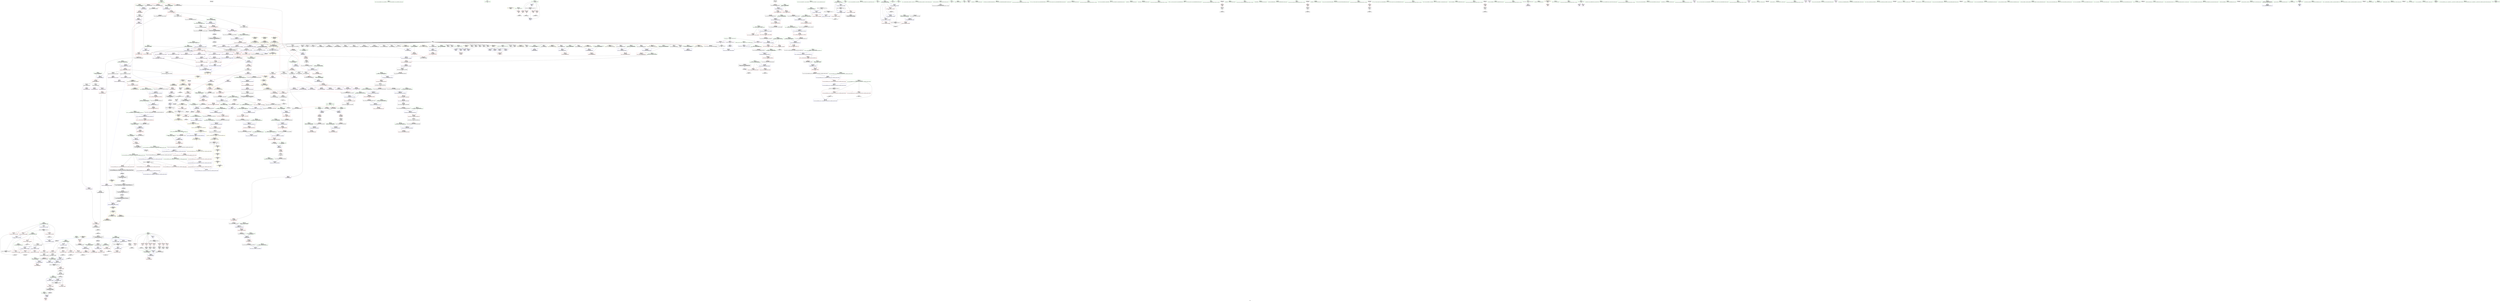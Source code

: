digraph "SVFG" {
	label="SVFG";

	Node0x564c2c607c20 [shape=record,color=grey,label="{NodeID: 0\nNullPtr|{|<s38>60}}"];
	Node0x564c2c607c20 -> Node0x564c2c64b450[style=solid];
	Node0x564c2c607c20 -> Node0x564c2c64b550[style=solid];
	Node0x564c2c607c20 -> Node0x564c2c64b620[style=solid];
	Node0x564c2c607c20 -> Node0x564c2c64b6f0[style=solid];
	Node0x564c2c607c20 -> Node0x564c2c64b7c0[style=solid];
	Node0x564c2c607c20 -> Node0x564c2c64b890[style=solid];
	Node0x564c2c607c20 -> Node0x564c2c64b960[style=solid];
	Node0x564c2c607c20 -> Node0x564c2c64ba30[style=solid];
	Node0x564c2c607c20 -> Node0x564c2c64bb00[style=solid];
	Node0x564c2c607c20 -> Node0x564c2c64bbd0[style=solid];
	Node0x564c2c607c20 -> Node0x564c2c64bca0[style=solid];
	Node0x564c2c607c20 -> Node0x564c2c64bd70[style=solid];
	Node0x564c2c607c20 -> Node0x564c2c64be40[style=solid];
	Node0x564c2c607c20 -> Node0x564c2c64bf10[style=solid];
	Node0x564c2c607c20 -> Node0x564c2c64bfe0[style=solid];
	Node0x564c2c607c20 -> Node0x564c2c64c0b0[style=solid];
	Node0x564c2c607c20 -> Node0x564c2c64c180[style=solid];
	Node0x564c2c607c20 -> Node0x564c2c64c250[style=solid];
	Node0x564c2c607c20 -> Node0x564c2c64c320[style=solid];
	Node0x564c2c607c20 -> Node0x564c2c64c3f0[style=solid];
	Node0x564c2c607c20 -> Node0x564c2c64c4c0[style=solid];
	Node0x564c2c607c20 -> Node0x564c2c64c590[style=solid];
	Node0x564c2c607c20 -> Node0x564c2c64c660[style=solid];
	Node0x564c2c607c20 -> Node0x564c2c64c730[style=solid];
	Node0x564c2c607c20 -> Node0x564c2c64c800[style=solid];
	Node0x564c2c607c20 -> Node0x564c2c64c8d0[style=solid];
	Node0x564c2c607c20 -> Node0x564c2c64c9a0[style=solid];
	Node0x564c2c607c20 -> Node0x564c2c64ca70[style=solid];
	Node0x564c2c607c20 -> Node0x564c2c64cb40[style=solid];
	Node0x564c2c607c20 -> Node0x564c2c64cc10[style=solid];
	Node0x564c2c607c20 -> Node0x564c2c64cce0[style=solid];
	Node0x564c2c607c20 -> Node0x564c2c64cdb0[style=solid];
	Node0x564c2c607c20 -> Node0x564c2c666dd0[style=solid];
	Node0x564c2c607c20 -> Node0x564c2c66a880[style=solid];
	Node0x564c2c607c20 -> Node0x564c2c66a950[style=solid];
	Node0x564c2c607c20 -> Node0x564c2c66aa20[style=solid];
	Node0x564c2c607c20 -> Node0x564c2c67f360[style=solid];
	Node0x564c2c607c20 -> Node0x564c2c681e80[style=solid];
	Node0x564c2c607c20:s38 -> Node0x564c2c6f9370[style=solid,color=red];
	Node0x564c2c6aaa10 [shape=record,color=black,label="{NodeID: 941\nMR_18V_2 = PHI(MR_18V_3, MR_18V_1, )\npts\{883 \}\n|{<s0>45}}"];
	Node0x564c2c6aaa10:s0 -> Node0x564c2c6b4970[style=dashed,color=red];
	Node0x564c2c66c9d0 [shape=record,color=blue,label="{NodeID: 609\n991\<--1022\n__first.addr\<--incdec.ptr\n_ZSt10__fill_n_aIPimiEN9__gnu_cxx11__enable_ifIXsr11__is_scalarIT1_EE7__valueET_E6__typeES4_T0_RKS3_\n}"];
	Node0x564c2c66c9d0 -> Node0x564c2c6ad210[style=dashed];
	Node0x564c2c654510 [shape=record,color=red,label="{NodeID: 443\n757\<--751\nthis1\<--this.addr\n_ZNSt12_Vector_baseIiSaIiEE17_M_create_storageEm\n|{|<s10>56}}"];
	Node0x564c2c654510 -> Node0x564c2c65a900[style=solid];
	Node0x564c2c654510 -> Node0x564c2c65a9d0[style=solid];
	Node0x564c2c654510 -> Node0x564c2c65aaa0[style=solid];
	Node0x564c2c654510 -> Node0x564c2c65ab70[style=solid];
	Node0x564c2c654510 -> Node0x564c2c65ac40[style=solid];
	Node0x564c2c654510 -> Node0x564c2c65ad10[style=solid];
	Node0x564c2c654510 -> Node0x564c2c65ade0[style=solid];
	Node0x564c2c654510 -> Node0x564c2c65aeb0[style=solid];
	Node0x564c2c654510 -> Node0x564c2c65af80[style=solid];
	Node0x564c2c654510 -> Node0x564c2c65b050[style=solid];
	Node0x564c2c654510:s10 -> Node0x564c2c6fad30[style=solid,color=red];
	Node0x564c2c6fde70 [shape=record,color=black,label="{NodeID: 1384\n387 = PHI()\n}"];
	Node0x564c2c657af0 [shape=record,color=black,label="{NodeID: 277\n817\<--838\n_ZNSt12_Vector_baseIiSaIiEE11_M_allocateEm_ret\<--cond\n_ZNSt12_Vector_baseIiSaIiEE11_M_allocateEm\n|{<s0>56}}"];
	Node0x564c2c657af0:s0 -> Node0x564c2c6f6330[style=solid,color=blue];
	Node0x564c2c648390 [shape=record,color=green,label="{NodeID: 111\n640\<--641\n_ZNSt12_Vector_baseIiSaIiEE12_Vector_implC2ERKS0_\<--_ZNSt12_Vector_baseIiSaIiEE12_Vector_implC2ERKS0__field_insensitive\n}"];
	Node0x564c2c680980 [shape=record,color=grey,label="{NodeID: 886\n707 = Binary(705, 706, )\n}"];
	Node0x564c2c680980 -> Node0x564c2c680b00[style=solid];
	Node0x564c2c669d20 [shape=record,color=blue,label="{NodeID: 554\n614\<--613\nthis.addr\<--this\n_ZN9__gnu_cxx13new_allocatorIiED2Ev\n}"];
	Node0x564c2c669d20 -> Node0x564c2c653810[style=dashed];
	Node0x564c2c651860 [shape=record,color=red,label="{NodeID: 388\n209\<--208\n\<--call2\n_Z5solveRKSt6vectorIiSaIiEEi\n}"];
	Node0x564c2c651860 -> Node0x564c2c682c00[style=solid];
	Node0x564c2c6f8370 [shape=record,color=black,label="{NodeID: 1329\n1036 = PHI(698, )\n1st arg _ZNSt12_Vector_baseIiSaIiEE13_M_deallocateEPim }"];
	Node0x564c2c6f8370 -> Node0x564c2c66cc40[style=solid];
	Node0x564c2c64ca70 [shape=record,color=black,label="{NodeID: 222\n658\<--3\nlpad.val\<--dummyVal\n_ZNSt12_Vector_baseIiSaIiEEC2EmRKS0_\n}"];
	Node0x564c2c648d10 [shape=record,color=green,label="{NodeID: 56\n250\<--251\nehselector.slot\<--ehselector.slot_field_insensitive\n_Z3runv\n}"];
	Node0x564c2c648d10 -> Node0x564c2c651a00[style=solid];
	Node0x564c2c648d10 -> Node0x564c2c6689a0[style=solid];
	Node0x564c2c648d10 -> Node0x564c2c668b40[style=solid];
	Node0x564c2c648d10 -> Node0x564c2c668ce0[style=solid];
	Node0x564c2c648d10 -> Node0x564c2c668e80[style=solid];
	Node0x564c2c667070 [shape=record,color=blue,label="{NodeID: 499\n57\<--75\nn\<--conv\n_Z12stupid_solveRKSt6vectorIiSaIiEEi\n}"];
	Node0x564c2c667070 -> Node0x564c2c65ba10[style=dashed];
	Node0x564c2c667070 -> Node0x564c2c65bae0[style=dashed];
	Node0x564c2c65a900 [shape=record,color=purple,label="{NodeID: 333\n762\<--757\n_M_impl\<--this1\n_ZNSt12_Vector_baseIiSaIiEE17_M_create_storageEm\n}"];
	Node0x564c2c64ffb0 [shape=record,color=green,label="{NodeID: 167\n995\<--996\n__value.addr\<--__value.addr_field_insensitive\n_ZSt10__fill_n_aIPimiEN9__gnu_cxx11__enable_ifIXsr11__is_scalarIT1_EE7__valueET_E6__typeES4_T0_RKS3_\n}"];
	Node0x564c2c64ffb0 -> Node0x564c2c665c90[style=solid];
	Node0x564c2c64ffb0 -> Node0x564c2c66c5c0[style=solid];
	Node0x564c2c644320 [shape=record,color=green,label="{NodeID: 1\n7\<--1\n__dso_handle\<--dummyObj\nGlob }"];
	Node0x564c2c6aaf10 [shape=record,color=black,label="{NodeID: 942\nMR_134V_3 = PHI(MR_134V_4, MR_134V_2, )\npts\{569 \}\n}"];
	Node0x564c2c6aaf10 -> Node0x564c2c653400[style=dashed];
	Node0x564c2c6aaf10 -> Node0x564c2c6534d0[style=dashed];
	Node0x564c2c6aaf10 -> Node0x564c2c6535a0[style=dashed];
	Node0x564c2c6aaf10 -> Node0x564c2c653670[style=dashed];
	Node0x564c2c6aaf10 -> Node0x564c2c669b80[style=dashed];
	Node0x564c2c66caa0 [shape=record,color=blue,label="{NodeID: 610\n1029\<--1028\n__it.addr\<--__it\n_ZSt12__niter_baseIPiET_S1_\n}"];
	Node0x564c2c66caa0 -> Node0x564c2c6660a0[style=dashed];
	Node0x564c2c6545e0 [shape=record,color=red,label="{NodeID: 444\n758\<--753\n\<--__n.addr\n_ZNSt12_Vector_baseIiSaIiEE17_M_create_storageEm\n|{<s0>56}}"];
	Node0x564c2c6545e0:s0 -> Node0x564c2c6fae70[style=solid,color=red];
	Node0x564c2c6fdf40 [shape=record,color=black,label="{NodeID: 1385\n154 = PHI(96, 207, )\n1st arg _ZNKSt6vectorIiSaIiEEixEm }"];
	Node0x564c2c6fdf40 -> Node0x564c2c667bd0[style=solid];
	Node0x564c2c657bc0 [shape=record,color=black,label="{NodeID: 278\n850\<--849\n\<--\n_ZNSt16allocator_traitsISaIiEE8allocateERS0_m\n|{<s0>60}}"];
	Node0x564c2c657bc0:s0 -> Node0x564c2c6f90f0[style=solid,color=red];
	Node0x564c2c648490 [shape=record,color=green,label="{NodeID: 112\n644\<--645\n_ZNSt12_Vector_baseIiSaIiEE17_M_create_storageEm\<--_ZNSt12_Vector_baseIiSaIiEE17_M_create_storageEm_field_insensitive\n}"];
	Node0x564c2c680b00 [shape=record,color=grey,label="{NodeID: 887\n708 = Binary(707, 150, )\n|{<s0>51}}"];
	Node0x564c2c680b00:s0 -> Node0x564c2c6f84b0[style=solid,color=red];
	Node0x564c2c669df0 [shape=record,color=blue,label="{NodeID: 555\n623\<--620\nthis.addr\<--this\n_ZNSt12_Vector_baseIiSaIiEEC2EmRKS0_\n}"];
	Node0x564c2c669df0 -> Node0x564c2c6538e0[style=dashed];
	Node0x564c2c651930 [shape=record,color=red,label="{NodeID: 389\n402\<--248\nexn\<--exn.slot\n_Z3runv\n}"];
	Node0x564c2c6f84b0 [shape=record,color=black,label="{NodeID: 1330\n1037 = PHI(708, )\n2nd arg _ZNSt12_Vector_baseIiSaIiEE13_M_deallocateEPim }"];
	Node0x564c2c6f84b0 -> Node0x564c2c66cd10[style=solid];
	Node0x564c2c64cb40 [shape=record,color=black,label="{NodeID: 223\n659\<--3\nlpad.val2\<--dummyVal\n_ZNSt12_Vector_baseIiSaIiEEC2EmRKS0_\n}"];
	Node0x564c2c648de0 [shape=record,color=green,label="{NodeID: 57\n252\<--253\nn\<--n_field_insensitive\n_Z3runv\n}"];
	Node0x564c2c648de0 -> Node0x564c2c651ad0[style=solid];
	Node0x564c2c667140 [shape=record,color=blue,label="{NodeID: 500\n59\<--78\nres\<--\n_Z12stupid_solveRKSt6vectorIiSaIiEEi\n}"];
	Node0x564c2c667140 -> Node0x564c2c6a4110[style=dashed];
	Node0x564c2c65a9d0 [shape=record,color=purple,label="{NodeID: 334\n763\<--757\n_M_start\<--this1\n_ZNSt12_Vector_baseIiSaIiEE17_M_create_storageEm\n}"];
	Node0x564c2c65a9d0 -> Node0x564c2c66ac90[style=solid];
	Node0x564c2c650080 [shape=record,color=green,label="{NodeID: 168\n997\<--998\n__tmp\<--__tmp_field_insensitive\n_ZSt10__fill_n_aIPimiEN9__gnu_cxx11__enable_ifIXsr11__is_scalarIT1_EE7__valueET_E6__typeES4_T0_RKS3_\n}"];
	Node0x564c2c650080 -> Node0x564c2c665d60[style=solid];
	Node0x564c2c650080 -> Node0x564c2c66c690[style=solid];
	Node0x564c2c6443b0 [shape=record,color=green,label="{NodeID: 2\n11\<--1\n.str\<--dummyObj\nGlob }"];
	Node0x564c2c66cb70 [shape=record,color=blue,label="{NodeID: 611\n1038\<--1035\nthis.addr\<--this\n_ZNSt12_Vector_baseIiSaIiEE13_M_deallocateEPim\n}"];
	Node0x564c2c66cb70 -> Node0x564c2c666170[style=dashed];
	Node0x564c2c6546b0 [shape=record,color=red,label="{NodeID: 445\n774\<--753\n\<--__n.addr\n_ZNSt12_Vector_baseIiSaIiEE17_M_create_storageEm\n}"];
	Node0x564c2c6fe180 [shape=record,color=black,label="{NodeID: 1386\n172 = PHI(254, )\n0th arg _Z5solveRKSt6vectorIiSaIiEEi }"];
	Node0x564c2c6fe180 -> Node0x564c2c667ca0[style=solid];
	Node0x564c2c657c90 [shape=record,color=black,label="{NodeID: 279\n840\<--852\n_ZNSt16allocator_traitsISaIiEE8allocateERS0_m_ret\<--call\n_ZNSt16allocator_traitsISaIiEE8allocateERS0_m\n|{<s0>59}}"];
	Node0x564c2c657c90:s0 -> Node0x564c2c6ef1f0[style=solid,color=blue];
	Node0x564c2c648590 [shape=record,color=green,label="{NodeID: 113\n653\<--654\n_ZNSt12_Vector_baseIiSaIiEE12_Vector_implD2Ev\<--_ZNSt12_Vector_baseIiSaIiEE12_Vector_implD2Ev_field_insensitive\n}"];
	Node0x564c2c6b5e30 [shape=record,color=yellow,style=double,label="{NodeID: 1054\n18V_1 = ENCHI(MR_18V_0)\npts\{883 \}\nFun[_ZNSt27__uninitialized_default_n_1ILb1EE18__uninit_default_nIPimEET_S3_T0_]|{<s0>66}}"];
	Node0x564c2c6b5e30:s0 -> Node0x564c2c6b3e30[style=dashed,color=red];
	Node0x564c2c680c80 [shape=record,color=grey,label="{NodeID: 888\n213 = Binary(212, 105, )\n}"];
	Node0x564c2c680c80 -> Node0x564c2c668250[style=solid];
	Node0x564c2c669ec0 [shape=record,color=blue,label="{NodeID: 556\n625\<--621\n__n.addr\<--__n\n_ZNSt12_Vector_baseIiSaIiEEC2EmRKS0_\n}"];
	Node0x564c2c669ec0 -> Node0x564c2c6539b0[style=dashed];
	Node0x564c2c651a00 [shape=record,color=red,label="{NodeID: 390\n403\<--250\nsel\<--ehselector.slot\n_Z3runv\n}"];
	Node0x564c2c6f85f0 [shape=record,color=black,label="{NodeID: 1331\n1094 = PHI(1086, )\n0th arg _ZN9__gnu_cxx13new_allocatorIiE10deallocateEPim }"];
	Node0x564c2c6f85f0 -> Node0x564c2c66d050[style=solid];
	Node0x564c2c64cc10 [shape=record,color=black,label="{NodeID: 224\n715\<--3\n\<--dummyVal\n_ZNSt12_Vector_baseIiSaIiEED2Ev\n}"];
	Node0x564c2c648eb0 [shape=record,color=green,label="{NodeID: 58\n254\<--255\nv\<--v_field_insensitive\n_Z3runv\n|{<s0>14|<s1>16|<s2>22|<s3>25|<s4>26|<s5>29}}"];
	Node0x564c2c648eb0:s0 -> Node0x564c2c6f6cc0[style=solid,color=red];
	Node0x564c2c648eb0:s1 -> Node0x564c2c6f7890[style=solid,color=red];
	Node0x564c2c648eb0:s2 -> Node0x564c2c6f7330[style=solid,color=red];
	Node0x564c2c648eb0:s3 -> Node0x564c2c6f94b0[style=solid,color=red];
	Node0x564c2c648eb0:s4 -> Node0x564c2c6fe180[style=solid,color=red];
	Node0x564c2c648eb0:s5 -> Node0x564c2c6f94b0[style=solid,color=red];
	Node0x564c2c6b2ab0 [shape=record,color=yellow,style=double,label="{NodeID: 999\n18V_1 = ENCHI(MR_18V_0)\npts\{883 \}\nFun[_Z12stupid_solveRKSt6vectorIiSaIiEEi]}"];
	Node0x564c2c6b2ab0 -> Node0x564c2c65c4a0[style=dashed];
	Node0x564c2c667210 [shape=record,color=blue,label="{NodeID: 501\n61\<--78\ni\<--\n_Z12stupid_solveRKSt6vectorIiSaIiEEi\n}"];
	Node0x564c2c667210 -> Node0x564c2c6a4610[style=dashed];
	Node0x564c2c65aaa0 [shape=record,color=purple,label="{NodeID: 335\n765\<--757\n_M_impl2\<--this1\n_ZNSt12_Vector_baseIiSaIiEE17_M_create_storageEm\n}"];
	Node0x564c2c650150 [shape=record,color=green,label="{NodeID: 169\n999\<--1000\n__niter\<--__niter_field_insensitive\n_ZSt10__fill_n_aIPimiEN9__gnu_cxx11__enable_ifIXsr11__is_scalarIT1_EE7__valueET_E6__typeES4_T0_RKS3_\n}"];
	Node0x564c2c650150 -> Node0x564c2c665e30[style=solid];
	Node0x564c2c650150 -> Node0x564c2c665f00[style=solid];
	Node0x564c2c650150 -> Node0x564c2c66c760[style=solid];
	Node0x564c2c650150 -> Node0x564c2c66c900[style=solid];
	Node0x564c2c644660 [shape=record,color=green,label="{NodeID: 3\n13\<--1\n.str.1\<--dummyObj\nGlob }"];
	Node0x564c2c6ab910 [shape=record,color=black,label="{NodeID: 944\nMR_54V_3 = PHI(MR_54V_4, MR_54V_2, )\npts\{259 \}\n}"];
	Node0x564c2c6ab910 -> Node0x564c2c651ba0[style=dashed];
	Node0x564c2c6ab910 -> Node0x564c2c651c70[style=dashed];
	Node0x564c2c6ab910 -> Node0x564c2c651d40[style=dashed];
	Node0x564c2c6ab910 -> Node0x564c2c651e10[style=dashed];
	Node0x564c2c6ab910 -> Node0x564c2c651ee0[style=dashed];
	Node0x564c2c6ab910 -> Node0x564c2c651fb0[style=dashed];
	Node0x564c2c6ab910 -> Node0x564c2c652080[style=dashed];
	Node0x564c2c6ab910 -> Node0x564c2c652150[style=dashed];
	Node0x564c2c6ab910 -> Node0x564c2c668800[style=dashed];
	Node0x564c2c66cc40 [shape=record,color=blue,label="{NodeID: 612\n1040\<--1036\n__p.addr\<--__p\n_ZNSt12_Vector_baseIiSaIiEE13_M_deallocateEPim\n}"];
	Node0x564c2c66cc40 -> Node0x564c2c666240[style=dashed];
	Node0x564c2c66cc40 -> Node0x564c2c666310[style=dashed];
	Node0x564c2c654780 [shape=record,color=red,label="{NodeID: 446\n767\<--766\n\<--_M_start3\n_ZNSt12_Vector_baseIiSaIiEE17_M_create_storageEm\n}"];
	Node0x564c2c654780 -> Node0x564c2c66ad60[style=solid];
	Node0x564c2c6fe290 [shape=record,color=black,label="{NodeID: 1387\n173 = PHI(383, )\n1st arg _Z5solveRKSt6vectorIiSaIiEEi }"];
	Node0x564c2c6fe290 -> Node0x564c2c667d70[style=solid];
	Node0x564c2c657d60 [shape=record,color=black,label="{NodeID: 280\n886\<--882\n\<--call2\n_ZN9__gnu_cxx13new_allocatorIiE8allocateEmPKv\n}"];
	Node0x564c2c657d60 -> Node0x564c2c657e30[style=solid];
	Node0x564c2c64d1d0 [shape=record,color=green,label="{NodeID: 114\n664\<--665\nthis.addr\<--this.addr_field_insensitive\n_ZNSt6vectorIiSaIiEE21_M_default_initializeEm\n}"];
	Node0x564c2c64d1d0 -> Node0x564c2c653cf0[style=solid];
	Node0x564c2c64d1d0 -> Node0x564c2c66a200[style=solid];
	Node0x564c2c680e00 [shape=record,color=grey,label="{NodeID: 889\n225 = Binary(224, 105, )\n}"];
	Node0x564c2c680e00 -> Node0x564c2c6683f0[style=solid];
	Node0x564c2c669f90 [shape=record,color=blue,label="{NodeID: 557\n627\<--622\n__a.addr\<--__a\n_ZNSt12_Vector_baseIiSaIiEEC2EmRKS0_\n}"];
	Node0x564c2c669f90 -> Node0x564c2c653a80[style=dashed];
	Node0x564c2c651ad0 [shape=record,color=red,label="{NodeID: 391\n383\<--252\n\<--n\n_Z3runv\n|{<s0>26}}"];
	Node0x564c2c651ad0:s0 -> Node0x564c2c6fe290[style=solid,color=red];
	Node0x564c2c6f8730 [shape=record,color=black,label="{NodeID: 1332\n1095 = PHI(1087, )\n1st arg _ZN9__gnu_cxx13new_allocatorIiE10deallocateEPim }"];
	Node0x564c2c6f8730 -> Node0x564c2c66d120[style=solid];
	Node0x564c2c64cce0 [shape=record,color=black,label="{NodeID: 225\n716\<--3\n\<--dummyVal\n_ZNSt12_Vector_baseIiSaIiEED2Ev\n}"];
	Node0x564c2c64cce0 -> Node0x564c2c66a540[style=solid];
	Node0x564c2c648f80 [shape=record,color=green,label="{NodeID: 59\n256\<--257\nref.tmp5\<--ref.tmp5_field_insensitive\n_Z3runv\n|{<s0>13|<s1>14|<s2>15|<s3>24}}"];
	Node0x564c2c648f80:s0 -> Node0x564c2c6f8d00[style=solid,color=red];
	Node0x564c2c648f80:s1 -> Node0x564c2c6f6f70[style=solid,color=red];
	Node0x564c2c648f80:s2 -> Node0x564c2c6fafb0[style=solid,color=red];
	Node0x564c2c648f80:s3 -> Node0x564c2c6fafb0[style=solid,color=red];
	Node0x564c2c6672e0 [shape=record,color=blue,label="{NodeID: 502\n63\<--78\ncur_d\<--\n_Z12stupid_solveRKSt6vectorIiSaIiEEi\n}"];
	Node0x564c2c6672e0 -> Node0x564c2c65bfc0[style=dashed];
	Node0x564c2c6672e0 -> Node0x564c2c667550[style=dashed];
	Node0x564c2c6672e0 -> Node0x564c2c667620[style=dashed];
	Node0x564c2c6672e0 -> Node0x564c2c6a4b10[style=dashed];
	Node0x564c2c65ab70 [shape=record,color=purple,label="{NodeID: 336\n766\<--757\n_M_start3\<--this1\n_ZNSt12_Vector_baseIiSaIiEE17_M_create_storageEm\n}"];
	Node0x564c2c65ab70 -> Node0x564c2c654780[style=solid];
	Node0x564c2c650220 [shape=record,color=green,label="{NodeID: 170\n1029\<--1030\n__it.addr\<--__it.addr_field_insensitive\n_ZSt12__niter_baseIPiET_S1_\n}"];
	Node0x564c2c650220 -> Node0x564c2c6660a0[style=solid];
	Node0x564c2c650220 -> Node0x564c2c66caa0[style=solid];
	Node0x564c2c6446f0 [shape=record,color=green,label="{NodeID: 4\n15\<--1\n_ZSt4cout\<--dummyObj\nGlob }"];
	Node0x564c2c6abe10 [shape=record,color=black,label="{NodeID: 945\nMR_18V_3 = PHI(MR_18V_4, MR_18V_2, )\npts\{883 \}\n|{|<s1>26|<s2>45}}"];
	Node0x564c2c6abe10 -> Node0x564c2c668730[style=dashed];
	Node0x564c2c6abe10:s1 -> Node0x564c2c6b6910[style=dashed,color=red];
	Node0x564c2c6abe10:s2 -> Node0x564c2c6aaa10[style=dashed,color=blue];
	Node0x564c2c66cd10 [shape=record,color=blue,label="{NodeID: 613\n1042\<--1037\n__n.addr\<--__n\n_ZNSt12_Vector_baseIiSaIiEE13_M_deallocateEPim\n}"];
	Node0x564c2c66cd10 -> Node0x564c2c6663e0[style=dashed];
	Node0x564c2c654850 [shape=record,color=red,label="{NodeID: 447\n773\<--772\n\<--_M_start6\n_ZNSt12_Vector_baseIiSaIiEE17_M_create_storageEm\n}"];
	Node0x564c2c654850 -> Node0x564c2c65b600[style=solid];
	Node0x564c2c6fe3a0 [shape=record,color=black,label="{NodeID: 1388\n749 = PHI(636, )\n0th arg _ZNSt12_Vector_baseIiSaIiEE17_M_create_storageEm }"];
	Node0x564c2c6fe3a0 -> Node0x564c2c66aaf0[style=solid];
	Node0x564c2c657e30 [shape=record,color=black,label="{NodeID: 281\n856\<--886\n_ZN9__gnu_cxx13new_allocatorIiE8allocateEmPKv_ret\<--\n_ZN9__gnu_cxx13new_allocatorIiE8allocateEmPKv\n|{<s0>60}}"];
	Node0x564c2c657e30:s0 -> Node0x564c2c6f5b70[style=solid,color=blue];
	Node0x564c2c64d2a0 [shape=record,color=green,label="{NodeID: 115\n666\<--667\n__n.addr\<--__n.addr_field_insensitive\n_ZNSt6vectorIiSaIiEE21_M_default_initializeEm\n}"];
	Node0x564c2c64d2a0 -> Node0x564c2c653dc0[style=solid];
	Node0x564c2c64d2a0 -> Node0x564c2c66a2d0[style=solid];
	Node0x564c2c680f80 [shape=record,color=grey,label="{NodeID: 890\n224 = Binary(222, 223, )\n}"];
	Node0x564c2c680f80 -> Node0x564c2c680e00[style=solid];
	Node0x564c2c66a060 [shape=record,color=blue,label="{NodeID: 558\n629\<--648\nexn.slot\<--\n_ZNSt12_Vector_baseIiSaIiEEC2EmRKS0_\n}"];
	Node0x564c2c66a060 -> Node0x564c2c653b50[style=dashed];
	Node0x564c2c651ba0 [shape=record,color=red,label="{NodeID: 392\n293\<--258\n\<--i\n_Z3runv\n}"];
	Node0x564c2c651ba0 -> Node0x564c2c682000[style=solid];
	Node0x564c2c6f8870 [shape=record,color=black,label="{NodeID: 1333\n1096 = PHI(1088, )\n2nd arg _ZN9__gnu_cxx13new_allocatorIiE10deallocateEPim }"];
	Node0x564c2c6f8870 -> Node0x564c2c66d1f0[style=solid];
	Node0x564c2c64cdb0 [shape=record,color=black,label="{NodeID: 226\n718\<--3\n\<--dummyVal\n_ZNSt12_Vector_baseIiSaIiEED2Ev\n}"];
	Node0x564c2c64cdb0 -> Node0x564c2c66a610[style=solid];
	Node0x564c2c649050 [shape=record,color=green,label="{NodeID: 60\n258\<--259\ni\<--i_field_insensitive\n_Z3runv\n}"];
	Node0x564c2c649050 -> Node0x564c2c651ba0[style=solid];
	Node0x564c2c649050 -> Node0x564c2c651c70[style=solid];
	Node0x564c2c649050 -> Node0x564c2c651d40[style=solid];
	Node0x564c2c649050 -> Node0x564c2c651e10[style=solid];
	Node0x564c2c649050 -> Node0x564c2c651ee0[style=solid];
	Node0x564c2c649050 -> Node0x564c2c651fb0[style=solid];
	Node0x564c2c649050 -> Node0x564c2c652080[style=solid];
	Node0x564c2c649050 -> Node0x564c2c652150[style=solid];
	Node0x564c2c649050 -> Node0x564c2c668660[style=solid];
	Node0x564c2c649050 -> Node0x564c2c668800[style=solid];
	Node0x564c2c6673b0 [shape=record,color=blue,label="{NodeID: 503\n65\<--78\nok\<--\n_Z12stupid_solveRKSt6vectorIiSaIiEEi\n}"];
	Node0x564c2c6673b0 -> Node0x564c2c6a8c10[style=dashed];
	Node0x564c2c65ac40 [shape=record,color=purple,label="{NodeID: 337\n768\<--757\n_M_impl4\<--this1\n_ZNSt12_Vector_baseIiSaIiEE17_M_create_storageEm\n}"];
	Node0x564c2c6502f0 [shape=record,color=green,label="{NodeID: 171\n1038\<--1039\nthis.addr\<--this.addr_field_insensitive\n_ZNSt12_Vector_baseIiSaIiEE13_M_deallocateEPim\n}"];
	Node0x564c2c6502f0 -> Node0x564c2c666170[style=solid];
	Node0x564c2c6502f0 -> Node0x564c2c66cb70[style=solid];
	Node0x564c2c644780 [shape=record,color=green,label="{NodeID: 5\n16\<--1\nstderr\<--dummyObj\nGlob }"];
	Node0x564c2c66cde0 [shape=record,color=blue,label="{NodeID: 614\n1076\<--1073\n__a.addr\<--__a\n_ZNSt16allocator_traitsISaIiEE10deallocateERS0_Pim\n}"];
	Node0x564c2c66cde0 -> Node0x564c2c6664b0[style=dashed];
	Node0x564c2c654920 [shape=record,color=red,label="{NodeID: 448\n785\<--782\nthis1\<--this.addr\n_ZNSt12_Vector_baseIiSaIiEE12_Vector_implD2Ev\n}"];
	Node0x564c2c654920 -> Node0x564c2c6577b0[style=solid];
	Node0x564c2c6fe4b0 [shape=record,color=black,label="{NodeID: 1389\n750 = PHI(642, )\n1st arg _ZNSt12_Vector_baseIiSaIiEE17_M_create_storageEm }"];
	Node0x564c2c6fe4b0 -> Node0x564c2c66abc0[style=solid];
	Node0x564c2c657f00 [shape=record,color=black,label="{NodeID: 282\n888\<--895\n_ZNK9__gnu_cxx13new_allocatorIiE8max_sizeEv_ret\<--\n_ZNK9__gnu_cxx13new_allocatorIiE8max_sizeEv\n|{<s0>61}}"];
	Node0x564c2c657f00:s0 -> Node0x564c2c6f6470[style=solid,color=blue];
	Node0x564c2c64d370 [shape=record,color=green,label="{NodeID: 116\n679\<--680\n_ZSt27__uninitialized_default_n_aIPimiET_S1_T0_RSaIT1_E\<--_ZSt27__uninitialized_default_n_aIPimiET_S1_T0_RSaIT1_E_field_insensitive\n}"];
	Node0x564c2c681100 [shape=record,color=grey,label="{NodeID: 891\n881 = Binary(880, 150, )\n}"];
	Node0x564c2c66a130 [shape=record,color=blue,label="{NodeID: 559\n631\<--650\nehselector.slot\<--\n_ZNSt12_Vector_baseIiSaIiEEC2EmRKS0_\n}"];
	Node0x564c2c66a130 -> Node0x564c2c653c20[style=dashed];
	Node0x564c2c651c70 [shape=record,color=red,label="{NodeID: 393\n298\<--258\n\<--i\n_Z3runv\n}"];
	Node0x564c2c651c70 -> Node0x564c2c656020[style=solid];
	Node0x564c2c6f89b0 [shape=record,color=black,label="{NodeID: 1334\n1150 = PHI(1143, )\n0th arg _ZNSt12_Destroy_auxILb1EE9__destroyIPiEEvT_S3_ }"];
	Node0x564c2c6f89b0 -> Node0x564c2c66d6d0[style=solid];
	Node0x564c2c64ce80 [shape=record,color=black,label="{NodeID: 227\n34\<--35\n\<--_ZNSt8ios_base4InitD1Ev\nCan only get source location for instruction, argument, global var or function.}"];
	Node0x564c2c649120 [shape=record,color=green,label="{NodeID: 61\n260\<--261\nres\<--res_field_insensitive\n_Z3runv\n}"];
	Node0x564c2c649120 -> Node0x564c2c652220[style=solid];
	Node0x564c2c649120 -> Node0x564c2c668f50[style=solid];
	Node0x564c2c667480 [shape=record,color=blue,label="{NodeID: 504\n67\<--87\nj\<--\n_Z12stupid_solveRKSt6vectorIiSaIiEEi\n}"];
	Node0x564c2c667480 -> Node0x564c2c65c230[style=dashed];
	Node0x564c2c667480 -> Node0x564c2c65c300[style=dashed];
	Node0x564c2c667480 -> Node0x564c2c65c3d0[style=dashed];
	Node0x564c2c667480 -> Node0x564c2c667890[style=dashed];
	Node0x564c2c667480 -> Node0x564c2c6a5510[style=dashed];
	Node0x564c2c65ad10 [shape=record,color=purple,label="{NodeID: 338\n769\<--757\n_M_finish\<--this1\n_ZNSt12_Vector_baseIiSaIiEE17_M_create_storageEm\n}"];
	Node0x564c2c65ad10 -> Node0x564c2c66ad60[style=solid];
	Node0x564c2c6c4120 [shape=record,color=yellow,style=double,label="{NodeID: 1279\n22V_2 = CSCHI(MR_22V_1)\npts\{2550000 \}\nCS[]|{<s0>16|<s1>22|<s2>25|<s3>26|<s4>29}}"];
	Node0x564c2c6c4120:s0 -> Node0x564c2c6afc10[style=dashed,color=red];
	Node0x564c2c6c4120:s1 -> Node0x564c2c6afa20[style=dashed,color=red];
	Node0x564c2c6c4120:s2 -> Node0x564c2c6b3430[style=dashed,color=red];
	Node0x564c2c6c4120:s3 -> Node0x564c2c6b69f0[style=dashed,color=red];
	Node0x564c2c6c4120:s4 -> Node0x564c2c6b3430[style=dashed,color=red];
	Node0x564c2c6503c0 [shape=record,color=green,label="{NodeID: 172\n1040\<--1041\n__p.addr\<--__p.addr_field_insensitive\n_ZNSt12_Vector_baseIiSaIiEE13_M_deallocateEPim\n}"];
	Node0x564c2c6503c0 -> Node0x564c2c666240[style=solid];
	Node0x564c2c6503c0 -> Node0x564c2c666310[style=solid];
	Node0x564c2c6503c0 -> Node0x564c2c66cc40[style=solid];
	Node0x564c2c644810 [shape=record,color=green,label="{NodeID: 6\n17\<--1\n.str.2\<--dummyObj\nGlob }"];
	Node0x564c2c66ceb0 [shape=record,color=blue,label="{NodeID: 615\n1078\<--1074\n__p.addr\<--__p\n_ZNSt16allocator_traitsISaIiEE10deallocateERS0_Pim\n}"];
	Node0x564c2c66ceb0 -> Node0x564c2c666580[style=dashed];
	Node0x564c2c6549f0 [shape=record,color=red,label="{NodeID: 449\n798\<--792\nthis1\<--this.addr\n_ZNSaIiEC2ERKS_\n}"];
	Node0x564c2c6549f0 -> Node0x564c2c657880[style=solid];
	Node0x564c2c6fe5f0 [shape=record,color=black,label="{NodeID: 1390\n620 = PHI(453, )\n0th arg _ZNSt12_Vector_baseIiSaIiEEC2EmRKS0_ }"];
	Node0x564c2c6fe5f0 -> Node0x564c2c669df0[style=solid];
	Node0x564c2c657fd0 [shape=record,color=black,label="{NodeID: 283\n899\<--914\n_ZSt27__uninitialized_default_n_aIPimiET_S1_T0_RSaIT1_E_ret\<--call\n_ZSt27__uninitialized_default_n_aIPimiET_S1_T0_RSaIT1_E\n|{<s0>50}}"];
	Node0x564c2c657fd0:s0 -> Node0x564c2c6f61f0[style=solid,color=blue];
	Node0x564c2c64d470 [shape=record,color=green,label="{NodeID: 117\n688\<--689\nthis.addr\<--this.addr_field_insensitive\n_ZNSt12_Vector_baseIiSaIiEED2Ev\n}"];
	Node0x564c2c64d470 -> Node0x564c2c653f60[style=solid];
	Node0x564c2c64d470 -> Node0x564c2c66a470[style=solid];
	Node0x564c2c6b61e0 [shape=record,color=yellow,style=double,label="{NodeID: 1058\n22V_1 = ENCHI(MR_22V_0)\npts\{2550000 \}\nFun[_ZNKSt6vectorIiSaIiEEixEm]}"];
	Node0x564c2c6b61e0 -> Node0x564c2c65c980[style=dashed];
	Node0x564c2c681280 [shape=record,color=grey,label="{NodeID: 892\n148 = Binary(146, 147, )\n}"];
	Node0x564c2c681280 -> Node0x564c2c681400[style=solid];
	Node0x564c2c66a200 [shape=record,color=blue,label="{NodeID: 560\n664\<--662\nthis.addr\<--this\n_ZNSt6vectorIiSaIiEE21_M_default_initializeEm\n}"];
	Node0x564c2c66a200 -> Node0x564c2c653cf0[style=dashed];
	Node0x564c2c651d40 [shape=record,color=red,label="{NodeID: 394\n308\<--258\n\<--i\n_Z3runv\n}"];
	Node0x564c2c651d40 -> Node0x564c2c6561c0[style=solid];
	Node0x564c2c6f8af0 [shape=record,color=black,label="{NodeID: 1335\n1151 = PHI(1144, )\n1st arg _ZNSt12_Destroy_auxILb1EE9__destroyIPiEEvT_S3_ }"];
	Node0x564c2c6f8af0 -> Node0x564c2c66d7a0[style=solid];
	Node0x564c2c64cf80 [shape=record,color=black,label="{NodeID: 228\n75\<--72\nconv\<--call\n_Z12stupid_solveRKSt6vectorIiSaIiEEi\n}"];
	Node0x564c2c64cf80 -> Node0x564c2c667070[style=solid];
	Node0x564c2c6491f0 [shape=record,color=green,label="{NodeID: 62\n265\<--266\nscanf\<--scanf_field_insensitive\n}"];
	Node0x564c2c667550 [shape=record,color=blue,label="{NodeID: 505\n63\<--104\ncur_d\<--inc\n_Z12stupid_solveRKSt6vectorIiSaIiEEi\n}"];
	Node0x564c2c667550 -> Node0x564c2c65bfc0[style=dashed];
	Node0x564c2c667550 -> Node0x564c2c65c090[style=dashed];
	Node0x564c2c667550 -> Node0x564c2c667550[style=dashed];
	Node0x564c2c667550 -> Node0x564c2c667620[style=dashed];
	Node0x564c2c667550 -> Node0x564c2c6a4b10[style=dashed];
	Node0x564c2c65ade0 [shape=record,color=purple,label="{NodeID: 339\n771\<--757\n_M_impl5\<--this1\n_ZNSt12_Vector_baseIiSaIiEE17_M_create_storageEm\n}"];
	Node0x564c2c6c4200 [shape=record,color=yellow,style=double,label="{NodeID: 1280\n24V_2 = CSCHI(MR_24V_1)\npts\{2550001 \}\nCS[]|{<s0>16|<s1>25|<s2>26|<s3>29}}"];
	Node0x564c2c6c4200:s0 -> Node0x564c2c6afe00[style=dashed,color=red];
	Node0x564c2c6c4200:s1 -> Node0x564c2c6b3510[style=dashed,color=red];
	Node0x564c2c6c4200:s2 -> Node0x564c2c6b6ad0[style=dashed,color=red];
	Node0x564c2c6c4200:s3 -> Node0x564c2c6b3510[style=dashed,color=red];
	Node0x564c2c650490 [shape=record,color=green,label="{NodeID: 173\n1042\<--1043\n__n.addr\<--__n.addr_field_insensitive\n_ZNSt12_Vector_baseIiSaIiEE13_M_deallocateEPim\n}"];
	Node0x564c2c650490 -> Node0x564c2c6663e0[style=solid];
	Node0x564c2c650490 -> Node0x564c2c66cd10[style=solid];
	Node0x564c2c645050 [shape=record,color=green,label="{NodeID: 7\n19\<--1\n.str.3\<--dummyObj\nGlob }"];
	Node0x564c2c6acd10 [shape=record,color=black,label="{NodeID: 948\nMR_18V_2 = PHI(MR_18V_3, MR_18V_1, )\npts\{883 \}\n|{|<s1>68}}"];
	Node0x564c2c6acd10 -> Node0x564c2c66c830[style=dashed];
	Node0x564c2c6acd10:s1 -> Node0x564c2c6c52f0[style=dashed,color=blue];
	Node0x564c2c66cf80 [shape=record,color=blue,label="{NodeID: 616\n1080\<--1075\n__n.addr\<--__n\n_ZNSt16allocator_traitsISaIiEE10deallocateERS0_Pim\n}"];
	Node0x564c2c66cf80 -> Node0x564c2c666650[style=dashed];
	Node0x564c2c654ac0 [shape=record,color=red,label="{NodeID: 450\n800\<--794\n\<--__a.addr\n_ZNSaIiEC2ERKS_\n}"];
	Node0x564c2c654ac0 -> Node0x564c2c657950[style=solid];
	Node0x564c2c6fe730 [shape=record,color=black,label="{NodeID: 1391\n621 = PHI(454, )\n1st arg _ZNSt12_Vector_baseIiSaIiEEC2EmRKS0_ }"];
	Node0x564c2c6fe730 -> Node0x564c2c669ec0[style=solid];
	Node0x564c2c6580a0 [shape=record,color=black,label="{NodeID: 284\n925\<--924\n\<--_M_impl\n_ZNSt12_Vector_baseIiSaIiEE19_M_get_Tp_allocatorEv\n}"];
	Node0x564c2c6580a0 -> Node0x564c2c658170[style=solid];
	Node0x564c2c64d540 [shape=record,color=green,label="{NodeID: 118\n690\<--691\nexn.slot\<--exn.slot_field_insensitive\n_ZNSt12_Vector_baseIiSaIiEED2Ev\n}"];
	Node0x564c2c64d540 -> Node0x564c2c654030[style=solid];
	Node0x564c2c64d540 -> Node0x564c2c66a540[style=solid];
	Node0x564c2c681400 [shape=record,color=grey,label="{NodeID: 893\n149 = Binary(148, 150, )\n}"];
	Node0x564c2c681400 -> Node0x564c2c6559a0[style=solid];
	Node0x564c2c66a2d0 [shape=record,color=blue,label="{NodeID: 561\n666\<--663\n__n.addr\<--__n\n_ZNSt6vectorIiSaIiEE21_M_default_initializeEm\n}"];
	Node0x564c2c66a2d0 -> Node0x564c2c653dc0[style=dashed];
	Node0x564c2c651e10 [shape=record,color=red,label="{NodeID: 395\n316\<--258\n\<--i\n_Z3runv\n}"];
	Node0x564c2c651e10 -> Node0x564c2c656360[style=solid];
	Node0x564c2c6f8c30 [shape=record,color=black,label="{NodeID: 1336\n52 = PHI()\n1st arg _Z12stupid_solveRKSt6vectorIiSaIiEEi }"];
	Node0x564c2c6f8c30 -> Node0x564c2c666fa0[style=solid];
	Node0x564c2c64d050 [shape=record,color=black,label="{NodeID: 229\n563\<--78\nmain_ret\<--\nmain\n}"];
	Node0x564c2c6492f0 [shape=record,color=green,label="{NodeID: 63\n268\<--269\n_ZNSaIcEC1Ev\<--_ZNSaIcEC1Ev_field_insensitive\n}"];
	Node0x564c2c667620 [shape=record,color=blue,label="{NodeID: 506\n63\<--78\ncur_d\<--\n_Z12stupid_solveRKSt6vectorIiSaIiEEi\n}"];
	Node0x564c2c667620 -> Node0x564c2c65bfc0[style=dashed];
	Node0x564c2c667620 -> Node0x564c2c65c090[style=dashed];
	Node0x564c2c667620 -> Node0x564c2c667550[style=dashed];
	Node0x564c2c667620 -> Node0x564c2c667620[style=dashed];
	Node0x564c2c667620 -> Node0x564c2c6a4b10[style=dashed];
	Node0x564c2c65aeb0 [shape=record,color=purple,label="{NodeID: 340\n772\<--757\n_M_start6\<--this1\n_ZNSt12_Vector_baseIiSaIiEE17_M_create_storageEm\n}"];
	Node0x564c2c65aeb0 -> Node0x564c2c654850[style=solid];
	Node0x564c2c6c4310 [shape=record,color=yellow,style=double,label="{NodeID: 1281\n61V_2 = CSCHI(MR_61V_1)\npts\{2550002 \}\nCS[]|{<s0>25|<s1>29}}"];
	Node0x564c2c6c4310:s0 -> Node0x564c2c6b35f0[style=dashed,color=red];
	Node0x564c2c6c4310:s1 -> Node0x564c2c6b35f0[style=dashed,color=red];
	Node0x564c2c650560 [shape=record,color=green,label="{NodeID: 174\n1056\<--1057\n_ZNSt16allocator_traitsISaIiEE10deallocateERS0_Pim\<--_ZNSt16allocator_traitsISaIiEE10deallocateERS0_Pim_field_insensitive\n}"];
	Node0x564c2c6450e0 [shape=record,color=green,label="{NodeID: 8\n22\<--1\n\<--dummyObj\nCan only get source location for instruction, argument, global var or function.}"];
	Node0x564c2c6ad210 [shape=record,color=black,label="{NodeID: 949\nMR_234V_3 = PHI(MR_234V_4, MR_234V_2, )\npts\{992 \}\n}"];
	Node0x564c2c6ad210 -> Node0x564c2c665950[style=dashed];
	Node0x564c2c6ad210 -> Node0x564c2c665a20[style=dashed];
	Node0x564c2c6ad210 -> Node0x564c2c665af0[style=dashed];
	Node0x564c2c6ad210 -> Node0x564c2c66c9d0[style=dashed];
	Node0x564c2c66d050 [shape=record,color=blue,label="{NodeID: 617\n1097\<--1094\nthis.addr\<--this\n_ZN9__gnu_cxx13new_allocatorIiE10deallocateEPim\n}"];
	Node0x564c2c66d050 -> Node0x564c2c666720[style=dashed];
	Node0x564c2c654b90 [shape=record,color=red,label="{NodeID: 451\n815\<--809\nthis1\<--this.addr\n_ZN9__gnu_cxx13new_allocatorIiEC2ERKS1_\n}"];
	Node0x564c2c6fe870 [shape=record,color=black,label="{NodeID: 1392\n622 = PHI(455, )\n2nd arg _ZNSt12_Vector_baseIiSaIiEEC2EmRKS0_ }"];
	Node0x564c2c6fe870 -> Node0x564c2c669f90[style=solid];
	Node0x564c2c658170 [shape=record,color=black,label="{NodeID: 285\n918\<--925\n_ZNSt12_Vector_baseIiSaIiEE19_M_get_Tp_allocatorEv_ret\<--\n_ZNSt12_Vector_baseIiSaIiEE19_M_get_Tp_allocatorEv\n|{<s0>37|<s1>49}}"];
	Node0x564c2c658170:s0 -> Node0x564c2c6f5c70[style=solid,color=blue];
	Node0x564c2c658170:s1 -> Node0x564c2c6f6020[style=solid,color=blue];
	Node0x564c2c64d610 [shape=record,color=green,label="{NodeID: 119\n692\<--693\nehselector.slot\<--ehselector.slot_field_insensitive\n_ZNSt12_Vector_baseIiSaIiEED2Ev\n}"];
	Node0x564c2c64d610 -> Node0x564c2c66a610[style=solid];
	Node0x564c2c681580 [shape=record,color=grey,label="{NodeID: 894\n577 = cmp(575, 576, )\n}"];
	Node0x564c2c66a3a0 [shape=record,color=blue,label="{NodeID: 562\n683\<--678\n_M_finish\<--call2\n_ZNSt6vectorIiSaIiEE21_M_default_initializeEm\n|{<s0>34}}"];
	Node0x564c2c66a3a0:s0 -> Node0x564c2c6c4870[style=dashed,color=blue];
	Node0x564c2c651ee0 [shape=record,color=red,label="{NodeID: 396\n324\<--258\n\<--i\n_Z3runv\n}"];
	Node0x564c2c651ee0 -> Node0x564c2c656500[style=solid];
	Node0x564c2c6f8d00 [shape=record,color=black,label="{NodeID: 1337\n425 = PHI(256, )\n0th arg _ZNSaIiEC2Ev }"];
	Node0x564c2c6f8d00 -> Node0x564c2c669020[style=solid];
	Node0x564c2c655540 [shape=record,color=black,label="{NodeID: 230\n96\<--95\nconv4\<--\n_Z12stupid_solveRKSt6vectorIiSaIiEEi\n|{<s0>4}}"];
	Node0x564c2c655540:s0 -> Node0x564c2c6fdf40[style=solid,color=red];
	Node0x564c2c6493f0 [shape=record,color=green,label="{NodeID: 64\n272\<--273\n_ZNSt7__cxx1112basic_stringIcSt11char_traitsIcESaIcEEC1EPKcRKS3_\<--_ZNSt7__cxx1112basic_stringIcSt11char_traitsIcESaIcEEC1EPKcRKS3__field_insensitive\n}"];
	Node0x564c2c6676f0 [shape=record,color=blue,label="{NodeID: 507\n65\<--105\nok\<--\n_Z12stupid_solveRKSt6vectorIiSaIiEEi\n}"];
	Node0x564c2c6676f0 -> Node0x564c2c65c160[style=dashed];
	Node0x564c2c6676f0 -> Node0x564c2c6a8c10[style=dashed];
	Node0x564c2c65af80 [shape=record,color=purple,label="{NodeID: 341\n776\<--757\n_M_impl7\<--this1\n_ZNSt12_Vector_baseIiSaIiEE17_M_create_storageEm\n}"];
	Node0x564c2c6c43f0 [shape=record,color=yellow,style=double,label="{NodeID: 1282\n24V_2 = CSCHI(MR_24V_1)\npts\{2550001 \}\nCS[]|{<s0>34}}"];
	Node0x564c2c6c43f0:s0 -> Node0x564c2c66a3a0[style=dashed,color=red];
	Node0x564c2c650660 [shape=record,color=green,label="{NodeID: 175\n1063\<--1064\n__cxa_begin_catch\<--__cxa_begin_catch_field_insensitive\n}"];
	Node0x564c2c6451e0 [shape=record,color=green,label="{NodeID: 9\n78\<--1\n\<--dummyObj\nCan only get source location for instruction, argument, global var or function.}"];
	Node0x564c2c6ad710 [shape=record,color=black,label="{NodeID: 950\nMR_242V_3 = PHI(MR_242V_4, MR_242V_2, )\npts\{1000 \}\n}"];
	Node0x564c2c6ad710 -> Node0x564c2c665e30[style=dashed];
	Node0x564c2c6ad710 -> Node0x564c2c665f00[style=dashed];
	Node0x564c2c6ad710 -> Node0x564c2c66c900[style=dashed];
	Node0x564c2c66d120 [shape=record,color=blue,label="{NodeID: 618\n1099\<--1095\n__p.addr\<--__p\n_ZN9__gnu_cxx13new_allocatorIiE10deallocateEPim\n}"];
	Node0x564c2c66d120 -> Node0x564c2c6667f0[style=dashed];
	Node0x564c2c654c60 [shape=record,color=red,label="{NodeID: 452\n826\<--820\nthis1\<--this.addr\n_ZNSt12_Vector_baseIiSaIiEE11_M_allocateEm\n}"];
	Node0x564c2c654c60 -> Node0x564c2c65b120[style=solid];
	Node0x564c2c6fe9b0 [shape=record,color=black,label="{NodeID: 1393\n1028 = PHI(977, )\n0th arg _ZSt12__niter_baseIPiET_S1_ }"];
	Node0x564c2c6fe9b0 -> Node0x564c2c66caa0[style=solid];
	Node0x564c2c658240 [shape=record,color=black,label="{NodeID: 286\n927\<--942\n_ZSt25__uninitialized_default_nIPimET_S1_T0__ret\<--call\n_ZSt25__uninitialized_default_nIPimET_S1_T0_\n|{<s0>64}}"];
	Node0x564c2c658240:s0 -> Node0x564c2c6f65b0[style=solid,color=blue];
	Node0x564c2c64d6e0 [shape=record,color=green,label="{NodeID: 120\n710\<--711\n_ZNSt12_Vector_baseIiSaIiEE13_M_deallocateEPim\<--_ZNSt12_Vector_baseIiSaIiEE13_M_deallocateEPim_field_insensitive\n}"];
	Node0x564c2c681700 [shape=record,color=grey,label="{NodeID: 895\n112 = cmp(110, 111, )\n}"];
	Node0x564c2c66a470 [shape=record,color=blue,label="{NodeID: 563\n688\<--687\nthis.addr\<--this\n_ZNSt12_Vector_baseIiSaIiEED2Ev\n}"];
	Node0x564c2c66a470 -> Node0x564c2c653f60[style=dashed];
	Node0x564c2c651fb0 [shape=record,color=red,label="{NodeID: 397\n332\<--258\n\<--i\n_Z3runv\n}"];
	Node0x564c2c651fb0 -> Node0x564c2c6566a0[style=solid];
	Node0x564c2c6f8e70 [shape=record,color=black,label="{NodeID: 1338\n790 = PHI(736, )\n0th arg _ZNSaIiEC2ERKS_ }"];
	Node0x564c2c6f8e70 -> Node0x564c2c66afd0[style=solid];
	Node0x564c2c6555d0 [shape=record,color=black,label="{NodeID: 231\n50\<--130\n_Z12stupid_solveRKSt6vectorIiSaIiEEi_ret\<--\n_Z12stupid_solveRKSt6vectorIiSaIiEEi\n}"];
	Node0x564c2c6494f0 [shape=record,color=green,label="{NodeID: 65\n275\<--276\n_ZNSaIcED1Ev\<--_ZNSaIcED1Ev_field_insensitive\n}"];
	Node0x564c2c6677c0 [shape=record,color=blue,label="{NodeID: 508\n59\<--118\nres\<--add\n_Z12stupid_solveRKSt6vectorIiSaIiEEi\n}"];
	Node0x564c2c6677c0 -> Node0x564c2c65bbb0[style=dashed];
	Node0x564c2c6677c0 -> Node0x564c2c6677c0[style=dashed];
	Node0x564c2c6677c0 -> Node0x564c2c6a4110[style=dashed];
	Node0x564c2c65b050 [shape=record,color=purple,label="{NodeID: 342\n777\<--757\n_M_end_of_storage\<--this1\n_ZNSt12_Vector_baseIiSaIiEE17_M_create_storageEm\n}"];
	Node0x564c2c65b050 -> Node0x564c2c66ae30[style=solid];
	Node0x564c2c6c4550 [shape=record,color=yellow,style=double,label="{NodeID: 1283\n61V_2 = CSCHI(MR_61V_1)\npts\{2550002 \}\nCS[]|{<s0>14|<s1>35}}"];
	Node0x564c2c6c4550:s0 -> Node0x564c2c6c4310[style=dashed,color=blue];
	Node0x564c2c6c4550:s1 -> Node0x564c2c6b3a80[style=dashed,color=red];
	Node0x564c2c650760 [shape=record,color=green,label="{NodeID: 176\n1066\<--1067\n_ZSt9terminatev\<--_ZSt9terminatev_field_insensitive\n}"];
	Node0x564c2c6452e0 [shape=record,color=green,label="{NodeID: 10\n105\<--1\n\<--dummyObj\nCan only get source location for instruction, argument, global var or function.}"];
	Node0x564c2c66d1f0 [shape=record,color=blue,label="{NodeID: 619\n1101\<--1096\n.addr\<--\n_ZN9__gnu_cxx13new_allocatorIiE10deallocateEPim\n}"];
	Node0x564c2c654d30 [shape=record,color=red,label="{NodeID: 453\n827\<--822\n\<--__n.addr\n_ZNSt12_Vector_baseIiSaIiEE11_M_allocateEm\n}"];
	Node0x564c2c654d30 -> Node0x564c2c682f00[style=solid];
	Node0x564c2c6feaf0 [shape=record,color=black,label="{NodeID: 1394\n1061 = PHI(554, 723, )\n0th arg __clang_call_terminate }"];
	Node0x564c2c658310 [shape=record,color=black,label="{NodeID: 287\n946\<--960\n_ZNSt27__uninitialized_default_n_1ILb1EE18__uninit_default_nIPimEET_S3_T0__ret\<--call\n_ZNSt27__uninitialized_default_n_1ILb1EE18__uninit_default_nIPimEET_S3_T0_\n|{<s0>65}}"];
	Node0x564c2c658310:s0 -> Node0x564c2c6f66f0[style=solid,color=blue];
	Node0x564c2c64d7e0 [shape=record,color=green,label="{NodeID: 121\n729\<--730\nthis.addr\<--this.addr_field_insensitive\n_ZNSt12_Vector_baseIiSaIiEE12_Vector_implC2ERKS0_\n}"];
	Node0x564c2c64d7e0 -> Node0x564c2c654370[style=solid];
	Node0x564c2c64d7e0 -> Node0x564c2c66a6e0[style=solid];
	Node0x564c2c681880 [shape=record,color=grey,label="{NodeID: 896\n83 = cmp(81, 82, )\n}"];
	Node0x564c2c66a540 [shape=record,color=blue,label="{NodeID: 564\n690\<--716\nexn.slot\<--\n_ZNSt12_Vector_baseIiSaIiEED2Ev\n}"];
	Node0x564c2c66a540 -> Node0x564c2c654030[style=dashed];
	Node0x564c2c652080 [shape=record,color=red,label="{NodeID: 398\n343\<--258\n\<--i\n_Z3runv\n}"];
	Node0x564c2c652080 -> Node0x564c2c656910[style=solid];
	Node0x564c2c6f8fb0 [shape=record,color=black,label="{NodeID: 1339\n791 = PHI(737, )\n1st arg _ZNSaIiEC2ERKS_ }"];
	Node0x564c2c6f8fb0 -> Node0x564c2c66b0a0[style=solid];
	Node0x564c2c655660 [shape=record,color=black,label="{NodeID: 232\n138\<--137\n\<--this1\n_ZNKSt6vectorIiSaIiEE4sizeEv\n}"];
	Node0x564c2c655660 -> Node0x564c2c659240[style=solid];
	Node0x564c2c655660 -> Node0x564c2c659310[style=solid];
	Node0x564c2c6495f0 [shape=record,color=green,label="{NodeID: 66\n280\<--281\n_ZNKSt7__cxx1112basic_stringIcSt11char_traitsIcESaIcEE4sizeEv\<--_ZNKSt7__cxx1112basic_stringIcSt11char_traitsIcESaIcEE4sizeEv_field_insensitive\n}"];
	Node0x564c2c6b3270 [shape=record,color=yellow,style=double,label="{NodeID: 1007\n121V_1 = ENCHI(MR_121V_0)\npts\{523 \}\nFun[_ZNSt6vectorIiSaIiEED2Ev]}"];
	Node0x564c2c6b3270 -> Node0x564c2c669840[style=dashed];
	Node0x564c2c667890 [shape=record,color=blue,label="{NodeID: 509\n67\<--122\nj\<--inc9\n_Z12stupid_solveRKSt6vectorIiSaIiEEi\n}"];
	Node0x564c2c667890 -> Node0x564c2c65c230[style=dashed];
	Node0x564c2c667890 -> Node0x564c2c65c300[style=dashed];
	Node0x564c2c667890 -> Node0x564c2c65c3d0[style=dashed];
	Node0x564c2c667890 -> Node0x564c2c667890[style=dashed];
	Node0x564c2c667890 -> Node0x564c2c6a5510[style=dashed];
	Node0x564c2c65b120 [shape=record,color=purple,label="{NodeID: 343\n830\<--826\n_M_impl\<--this1\n_ZNSt12_Vector_baseIiSaIiEE11_M_allocateEm\n}"];
	Node0x564c2c65b120 -> Node0x564c2c657a20[style=solid];
	Node0x564c2c6c4630 [shape=record,color=yellow,style=double,label="{NodeID: 1284\n22V_2 = CSCHI(MR_22V_1)\npts\{2550000 \}\nCS[]|{<s0>14|<s1>34|<s2>35}}"];
	Node0x564c2c6c4630:s0 -> Node0x564c2c6c4120[style=dashed,color=blue];
	Node0x564c2c6c4630:s1 -> Node0x564c2c6b02c0[style=dashed,color=red];
	Node0x564c2c6c4630:s2 -> Node0x564c2c6b39a0[style=dashed,color=red];
	Node0x564c2c650860 [shape=record,color=green,label="{NodeID: 177\n1076\<--1077\n__a.addr\<--__a.addr_field_insensitive\n_ZNSt16allocator_traitsISaIiEE10deallocateERS0_Pim\n}"];
	Node0x564c2c650860 -> Node0x564c2c6664b0[style=solid];
	Node0x564c2c650860 -> Node0x564c2c66cde0[style=solid];
	Node0x564c2c6453e0 [shape=record,color=green,label="{NodeID: 11\n150\<--1\n\<--dummyObj\nCan only get source location for instruction, argument, global var or function.}"];
	Node0x564c2c66d2c0 [shape=record,color=blue,label="{NodeID: 620\n1119\<--1116\n__first.addr\<--__first\n_ZSt8_DestroyIPiiEvT_S1_RSaIT0_E\n}"];
	Node0x564c2c66d2c0 -> Node0x564c2c6668c0[style=dashed];
	Node0x564c2c654e00 [shape=record,color=red,label="{NodeID: 454\n832\<--822\n\<--__n.addr\n_ZNSt12_Vector_baseIiSaIiEE11_M_allocateEm\n|{<s0>59}}"];
	Node0x564c2c654e00:s0 -> Node0x564c2c6fa6f0[style=solid,color=red];
	Node0x564c2c6fed00 [shape=record,color=black,label="{NodeID: 1395\n1073 = PHI(1052, )\n0th arg _ZNSt16allocator_traitsISaIiEE10deallocateERS0_Pim }"];
	Node0x564c2c6fed00 -> Node0x564c2c66cde0[style=solid];
	Node0x564c2c6583e0 [shape=record,color=black,label="{NodeID: 288\n964\<--983\n_ZSt6fill_nIPimiET_S1_T0_RKT1__ret\<--call1\n_ZSt6fill_nIPimiET_S1_T0_RKT1_\n|{<s0>66}}"];
	Node0x564c2c6583e0:s0 -> Node0x564c2c6f6830[style=solid,color=blue];
	Node0x564c2c64d8b0 [shape=record,color=green,label="{NodeID: 122\n731\<--732\n__a.addr\<--__a.addr_field_insensitive\n_ZNSt12_Vector_baseIiSaIiEE12_Vector_implC2ERKS0_\n}"];
	Node0x564c2c64d8b0 -> Node0x564c2c654440[style=solid];
	Node0x564c2c64d8b0 -> Node0x564c2c66a7b0[style=solid];
	Node0x564c2c681a00 [shape=record,color=grey,label="{NodeID: 897\n321 = cmp(320, 322, )\n}"];
	Node0x564c2c66a610 [shape=record,color=blue,label="{NodeID: 565\n692\<--718\nehselector.slot\<--\n_ZNSt12_Vector_baseIiSaIiEED2Ev\n}"];
	Node0x564c2c652150 [shape=record,color=red,label="{NodeID: 399\n350\<--258\n\<--i\n_Z3runv\n}"];
	Node0x564c2c652150 -> Node0x564c2c680380[style=solid];
	Node0x564c2c6f90f0 [shape=record,color=black,label="{NodeID: 1340\n857 = PHI(850, )\n0th arg _ZN9__gnu_cxx13new_allocatorIiE8allocateEmPKv }"];
	Node0x564c2c6f90f0 -> Node0x564c2c66b650[style=solid];
	Node0x564c2c655730 [shape=record,color=black,label="{NodeID: 233\n142\<--137\n\<--this1\n_ZNKSt6vectorIiSaIiEE4sizeEv\n}"];
	Node0x564c2c655730 -> Node0x564c2c6593e0[style=solid];
	Node0x564c2c655730 -> Node0x564c2c6594b0[style=solid];
	Node0x564c2c6496f0 [shape=record,color=green,label="{NodeID: 67\n283\<--284\n_ZNSaIiEC2Ev\<--_ZNSaIiEC2Ev_field_insensitive\n}"];
	Node0x564c2c6b3350 [shape=record,color=yellow,style=double,label="{NodeID: 1008\n123V_1 = ENCHI(MR_123V_0)\npts\{525 \}\nFun[_ZNSt6vectorIiSaIiEED2Ev]}"];
	Node0x564c2c6b3350 -> Node0x564c2c669910[style=dashed];
	Node0x564c2c667960 [shape=record,color=blue,label="{NodeID: 510\n61\<--127\ni\<--inc11\n_Z12stupid_solveRKSt6vectorIiSaIiEEi\n}"];
	Node0x564c2c667960 -> Node0x564c2c6a4610[style=dashed];
	Node0x564c2c65b1f0 [shape=record,color=purple,label="{NodeID: 344\n924\<--923\n_M_impl\<--this1\n_ZNSt12_Vector_baseIiSaIiEE19_M_get_Tp_allocatorEv\n}"];
	Node0x564c2c65b1f0 -> Node0x564c2c6580a0[style=solid];
	Node0x564c2c6c4710 [shape=record,color=yellow,style=double,label="{NodeID: 1285\n18V_2 = CSCHI(MR_18V_1)\npts\{883 \}\nCS[]|{<s0>14}}"];
	Node0x564c2c6c4710:s0 -> Node0x564c2c6abe10[style=dashed,color=blue];
	Node0x564c2c650930 [shape=record,color=green,label="{NodeID: 178\n1078\<--1079\n__p.addr\<--__p.addr_field_insensitive\n_ZNSt16allocator_traitsISaIiEE10deallocateERS0_Pim\n}"];
	Node0x564c2c650930 -> Node0x564c2c666580[style=solid];
	Node0x564c2c650930 -> Node0x564c2c66ceb0[style=solid];
	Node0x564c2c6454e0 [shape=record,color=green,label="{NodeID: 12\n191\<--1\n\<--dummyObj\nCan only get source location for instruction, argument, global var or function.}"];
	Node0x564c2c66d390 [shape=record,color=blue,label="{NodeID: 621\n1121\<--1117\n__last.addr\<--__last\n_ZSt8_DestroyIPiiEvT_S1_RSaIT0_E\n}"];
	Node0x564c2c66d390 -> Node0x564c2c666990[style=dashed];
	Node0x564c2c654ed0 [shape=record,color=red,label="{NodeID: 455\n849\<--843\n\<--__a.addr\n_ZNSt16allocator_traitsISaIiEE8allocateERS0_m\n}"];
	Node0x564c2c654ed0 -> Node0x564c2c657bc0[style=solid];
	Node0x564c2c6fee10 [shape=record,color=black,label="{NodeID: 1396\n1074 = PHI(1053, )\n1st arg _ZNSt16allocator_traitsISaIiEE10deallocateERS0_Pim }"];
	Node0x564c2c6fee10 -> Node0x564c2c66ceb0[style=solid];
	Node0x564c2c6584b0 [shape=record,color=black,label="{NodeID: 289\n987\<--1025\n_ZSt10__fill_n_aIPimiEN9__gnu_cxx11__enable_ifIXsr11__is_scalarIT1_EE7__valueET_E6__typeES4_T0_RKS3__ret\<--\n_ZSt10__fill_n_aIPimiEN9__gnu_cxx11__enable_ifIXsr11__is_scalarIT1_EE7__valueET_E6__typeES4_T0_RKS3_\n|{<s0>68}}"];
	Node0x564c2c6584b0:s0 -> Node0x564c2c6f6ab0[style=solid,color=blue];
	Node0x564c2c64d980 [shape=record,color=green,label="{NodeID: 123\n739\<--740\n_ZNSaIiEC2ERKS_\<--_ZNSaIiEC2ERKS__field_insensitive\n}"];
	Node0x564c2c681b80 [shape=record,color=grey,label="{NodeID: 898\n92 = cmp(90, 91, )\n}"];
	Node0x564c2c66a6e0 [shape=record,color=blue,label="{NodeID: 566\n729\<--727\nthis.addr\<--this\n_ZNSt12_Vector_baseIiSaIiEE12_Vector_implC2ERKS0_\n}"];
	Node0x564c2c66a6e0 -> Node0x564c2c654370[style=dashed];
	Node0x564c2c652220 [shape=record,color=red,label="{NodeID: 400\n386\<--260\n\<--res\n_Z3runv\n}"];
	Node0x564c2c6f9230 [shape=record,color=black,label="{NodeID: 1341\n858 = PHI(851, )\n1st arg _ZN9__gnu_cxx13new_allocatorIiE8allocateEmPKv }"];
	Node0x564c2c6f9230 -> Node0x564c2c66b720[style=solid];
	Node0x564c2c655800 [shape=record,color=black,label="{NodeID: 234\n146\<--141\nsub.ptr.lhs.cast\<--\n_ZNKSt6vectorIiSaIiEE4sizeEv\n}"];
	Node0x564c2c655800 -> Node0x564c2c681280[style=solid];
	Node0x564c2c6497f0 [shape=record,color=green,label="{NodeID: 68\n286\<--287\n_ZNSt6vectorIiSaIiEEC2EmRKS0_\<--_ZNSt6vectorIiSaIiEEC2EmRKS0__field_insensitive\n}"];
	Node0x564c2c6b3430 [shape=record,color=yellow,style=double,label="{NodeID: 1009\n22V_1 = ENCHI(MR_22V_0)\npts\{2550000 \}\nFun[_ZNSt6vectorIiSaIiEED2Ev]|{|<s1>39|<s2>40}}"];
	Node0x564c2c6b3430 -> Node0x564c2c653190[style=dashed];
	Node0x564c2c6b3430:s1 -> Node0x564c2c6b39a0[style=dashed,color=red];
	Node0x564c2c6b3430:s2 -> Node0x564c2c6b39a0[style=dashed,color=red];
	Node0x564c2c667a30 [shape=record,color=blue,label="{NodeID: 511\n134\<--133\nthis.addr\<--this\n_ZNKSt6vectorIiSaIiEE4sizeEv\n}"];
	Node0x564c2c667a30 -> Node0x564c2c65c570[style=dashed];
	Node0x564c2c65b2c0 [shape=record,color=purple,label="{NodeID: 345\n1022\<--1021\nincdec.ptr\<--\n_ZSt10__fill_n_aIPimiEN9__gnu_cxx11__enable_ifIXsr11__is_scalarIT1_EE7__valueET_E6__typeES4_T0_RKS3_\n}"];
	Node0x564c2c65b2c0 -> Node0x564c2c66c9d0[style=solid];
	Node0x564c2c6c4870 [shape=record,color=yellow,style=double,label="{NodeID: 1286\n24V_3 = CSCHI(MR_24V_2)\npts\{2550001 \}\nCS[]|{<s0>14}}"];
	Node0x564c2c6c4870:s0 -> Node0x564c2c6c4200[style=dashed,color=blue];
	Node0x564c2c650a00 [shape=record,color=green,label="{NodeID: 179\n1080\<--1081\n__n.addr\<--__n.addr_field_insensitive\n_ZNSt16allocator_traitsISaIiEE10deallocateERS0_Pim\n}"];
	Node0x564c2c650a00 -> Node0x564c2c666650[style=solid];
	Node0x564c2c650a00 -> Node0x564c2c66cf80[style=solid];
	Node0x564c2c6455e0 [shape=record,color=green,label="{NodeID: 13\n193\<--1\n\<--dummyObj\nCan only get source location for instruction, argument, global var or function.}"];
	Node0x564c2c66d460 [shape=record,color=blue,label="{NodeID: 622\n1123\<--1118\n.addr\<--\n_ZSt8_DestroyIPiiEvT_S1_RSaIT0_E\n}"];
	Node0x564c2c654fa0 [shape=record,color=red,label="{NodeID: 456\n851\<--845\n\<--__n.addr\n_ZNSt16allocator_traitsISaIiEE8allocateERS0_m\n|{<s0>60}}"];
	Node0x564c2c654fa0:s0 -> Node0x564c2c6f9230[style=solid,color=red];
	Node0x564c2c6fef20 [shape=record,color=black,label="{NodeID: 1397\n1075 = PHI(1054, )\n2nd arg _ZNSt16allocator_traitsISaIiEE10deallocateERS0_Pim }"];
	Node0x564c2c6fef20 -> Node0x564c2c66cf80[style=solid];
	Node0x564c2c658580 [shape=record,color=black,label="{NodeID: 290\n1027\<--1032\n_ZSt12__niter_baseIPiET_S1__ret\<--\n_ZSt12__niter_baseIPiET_S1_\n|{<s0>67}}"];
	Node0x564c2c658580:s0 -> Node0x564c2c6f6970[style=solid,color=blue];
	Node0x564c2c64da80 [shape=record,color=green,label="{NodeID: 124\n751\<--752\nthis.addr\<--this.addr_field_insensitive\n_ZNSt12_Vector_baseIiSaIiEE17_M_create_storageEm\n}"];
	Node0x564c2c64da80 -> Node0x564c2c654510[style=solid];
	Node0x564c2c64da80 -> Node0x564c2c66aaf0[style=solid];
	Node0x564c2c681d00 [shape=record,color=grey,label="{NodeID: 899\n101 = cmp(100, 78, )\n}"];
	Node0x564c2c66a7b0 [shape=record,color=blue,label="{NodeID: 567\n731\<--728\n__a.addr\<--__a\n_ZNSt12_Vector_baseIiSaIiEE12_Vector_implC2ERKS0_\n}"];
	Node0x564c2c66a7b0 -> Node0x564c2c654440[style=dashed];
	Node0x564c2c6522f0 [shape=record,color=red,label="{NodeID: 401\n303\<--300\n\<--call12\n_Z3runv\n}"];
	Node0x564c2c6522f0 -> Node0x564c2c6560f0[style=solid];
	Node0x564c2c6f9370 [shape=record,color=black,label="{NodeID: 1342\n859 = PHI(3, )\n2nd arg _ZN9__gnu_cxx13new_allocatorIiE8allocateEmPKv }"];
	Node0x564c2c6f9370 -> Node0x564c2c66b7f0[style=solid];
	Node0x564c2c6558d0 [shape=record,color=black,label="{NodeID: 235\n147\<--145\nsub.ptr.rhs.cast\<--\n_ZNKSt6vectorIiSaIiEE4sizeEv\n}"];
	Node0x564c2c6558d0 -> Node0x564c2c681280[style=solid];
	Node0x564c2c6498f0 [shape=record,color=green,label="{NodeID: 69\n289\<--290\n_ZNSaIiED2Ev\<--_ZNSaIiED2Ev_field_insensitive\n}"];
	Node0x564c2c6b3510 [shape=record,color=yellow,style=double,label="{NodeID: 1010\n24V_1 = ENCHI(MR_24V_0)\npts\{2550001 \}\nFun[_ZNSt6vectorIiSaIiEED2Ev]}"];
	Node0x564c2c6b3510 -> Node0x564c2c653260[style=dashed];
	Node0x564c2c667b00 [shape=record,color=blue,label="{NodeID: 512\n155\<--153\nthis.addr\<--this\n_ZNKSt6vectorIiSaIiEEixEm\n}"];
	Node0x564c2c667b00 -> Node0x564c2c65c7e0[style=dashed];
	Node0x564c2c65b390 [shape=record,color=purple,label="{NodeID: 346\n1051\<--1047\n_M_impl\<--this1\n_ZNSt12_Vector_baseIiSaIiEE13_M_deallocateEPim\n}"];
	Node0x564c2c65b390 -> Node0x564c2c658650[style=solid];
	Node0x564c2c650ad0 [shape=record,color=green,label="{NodeID: 180\n1090\<--1091\n_ZN9__gnu_cxx13new_allocatorIiE10deallocateEPim\<--_ZN9__gnu_cxx13new_allocatorIiE10deallocateEPim_field_insensitive\n}"];
	Node0x564c2c6456e0 [shape=record,color=green,label="{NodeID: 14\n306\<--1\n\<--dummyObj\nCan only get source location for instruction, argument, global var or function.}"];
	Node0x564c2c66d530 [shape=record,color=blue,label="{NodeID: 623\n1137\<--1135\n__first.addr\<--__first\n_ZSt8_DestroyIPiEvT_S1_\n}"];
	Node0x564c2c66d530 -> Node0x564c2c666a60[style=dashed];
	Node0x564c2c655070 [shape=record,color=red,label="{NodeID: 457\n869\<--860\nthis1\<--this.addr\n_ZN9__gnu_cxx13new_allocatorIiE8allocateEmPKv\n|{<s0>61}}"];
	Node0x564c2c655070:s0 -> Node0x564c2c6f7a50[style=solid,color=red];
	Node0x564c2c6ff030 [shape=record,color=black,label="{NodeID: 1398\n928 = PHI(912, )\n0th arg _ZSt25__uninitialized_default_nIPimET_S1_T0_ }"];
	Node0x564c2c6ff030 -> Node0x564c2c66bcd0[style=solid];
	Node0x564c2c658650 [shape=record,color=black,label="{NodeID: 291\n1052\<--1051\n\<--_M_impl\n_ZNSt12_Vector_baseIiSaIiEE13_M_deallocateEPim\n|{<s0>69}}"];
	Node0x564c2c658650:s0 -> Node0x564c2c6fed00[style=solid,color=red];
	Node0x564c2c64db50 [shape=record,color=green,label="{NodeID: 125\n753\<--754\n__n.addr\<--__n.addr_field_insensitive\n_ZNSt12_Vector_baseIiSaIiEE17_M_create_storageEm\n}"];
	Node0x564c2c64db50 -> Node0x564c2c6545e0[style=solid];
	Node0x564c2c64db50 -> Node0x564c2c6546b0[style=solid];
	Node0x564c2c64db50 -> Node0x564c2c66abc0[style=solid];
	Node0x564c2c6b6910 [shape=record,color=yellow,style=double,label="{NodeID: 1066\n18V_1 = ENCHI(MR_18V_0)\npts\{883 \}\nFun[_Z5solveRKSt6vectorIiSaIiEEi]}"];
	Node0x564c2c6b6910 -> Node0x564c2c651860[style=dashed];
	Node0x564c2c681e80 [shape=record,color=grey,label="{NodeID: 900\n1049 = cmp(1048, 3, )\n}"];
	Node0x564c2c66a880 [shape=record,color=blue, style = dotted,label="{NodeID: 568\n741\<--3\n_M_start\<--dummyVal\n_ZNSt12_Vector_baseIiSaIiEE12_Vector_implC2ERKS0_\n|{<s0>46}}"];
	Node0x564c2c66a880:s0 -> Node0x564c2c6c4ab0[style=dashed,color=blue];
	Node0x564c2c6523c0 [shape=record,color=red,label="{NodeID: 402\n311\<--310\n\<--call17\n_Z3runv\n}"];
	Node0x564c2c6523c0 -> Node0x564c2c656290[style=solid];
	Node0x564c2c6f94b0 [shape=record,color=black,label="{NodeID: 1343\n519 = PHI(254, 254, )\n0th arg _ZNSt6vectorIiSaIiEED2Ev }"];
	Node0x564c2c6f94b0 -> Node0x564c2c669770[style=solid];
	Node0x564c2c6559a0 [shape=record,color=black,label="{NodeID: 236\n132\<--149\n_ZNKSt6vectorIiSaIiEE4sizeEv_ret\<--sub.ptr.div\n_ZNKSt6vectorIiSaIiEE4sizeEv\n|{<s0>3|<s1>5|<s2>16}}"];
	Node0x564c2c6559a0:s0 -> Node0x564c2c6fcec0[style=solid,color=blue];
	Node0x564c2c6559a0:s1 -> Node0x564c2c6fd440[style=solid,color=blue];
	Node0x564c2c6559a0:s2 -> Node0x564c2c6fd8f0[style=solid,color=blue];
	Node0x564c2c6499f0 [shape=record,color=green,label="{NodeID: 70\n301\<--302\n_ZNSt7__cxx1112basic_stringIcSt11char_traitsIcESaIcEEixEm\<--_ZNSt7__cxx1112basic_stringIcSt11char_traitsIcESaIcEEixEm_field_insensitive\n}"];
	Node0x564c2c6b35f0 [shape=record,color=yellow,style=double,label="{NodeID: 1011\n61V_1 = ENCHI(MR_61V_0)\npts\{2550002 \}\nFun[_ZNSt6vectorIiSaIiEED2Ev]|{<s0>39|<s1>40}}"];
	Node0x564c2c6b35f0:s0 -> Node0x564c2c6b3a80[style=dashed,color=red];
	Node0x564c2c6b35f0:s1 -> Node0x564c2c6b3a80[style=dashed,color=red];
	Node0x564c2c667bd0 [shape=record,color=blue,label="{NodeID: 513\n157\<--154\n__n.addr\<--__n\n_ZNKSt6vectorIiSaIiEEixEm\n}"];
	Node0x564c2c667bd0 -> Node0x564c2c65c8b0[style=dashed];
	Node0x564c2c65b460 [shape=record,color=purple,label="{NodeID: 347\n167\<--165\nadd.ptr\<--\n_ZNKSt6vectorIiSaIiEEixEm\n}"];
	Node0x564c2c65b460 -> Node0x564c2c655b40[style=solid];
	Node0x564c2c6c4ab0 [shape=record,color=yellow,style=double,label="{NodeID: 1288\n151V_2 = CSCHI(MR_151V_1)\npts\{2550000 2550001 2550002 \}\nCS[]|{<s0>47|<s1>47|<s2>47}}"];
	Node0x564c2c6c4ab0:s0 -> Node0x564c2c66ac90[style=dashed,color=red];
	Node0x564c2c6c4ab0:s1 -> Node0x564c2c66ad60[style=dashed,color=red];
	Node0x564c2c6c4ab0:s2 -> Node0x564c2c66ae30[style=dashed,color=red];
	Node0x564c2c650bd0 [shape=record,color=green,label="{NodeID: 181\n1097\<--1098\nthis.addr\<--this.addr_field_insensitive\n_ZN9__gnu_cxx13new_allocatorIiE10deallocateEPim\n}"];
	Node0x564c2c650bd0 -> Node0x564c2c666720[style=solid];
	Node0x564c2c650bd0 -> Node0x564c2c66d050[style=solid];
	Node0x564c2c6457e0 [shape=record,color=green,label="{NodeID: 15\n314\<--1\n\<--dummyObj\nCan only get source location for instruction, argument, global var or function.}"];
	Node0x564c2c6af2f0 [shape=record,color=yellow,style=double,label="{NodeID: 956\n71V_1 = ENCHI(MR_71V_0)\npts\{446 \}\nFun[_ZNSt6vectorIiSaIiEEC2EmRKS0_]}"];
	Node0x564c2c6af2f0 -> Node0x564c2c669360[style=dashed];
	Node0x564c2c66d600 [shape=record,color=blue,label="{NodeID: 624\n1139\<--1136\n__last.addr\<--__last\n_ZSt8_DestroyIPiEvT_S1_\n}"];
	Node0x564c2c66d600 -> Node0x564c2c666b30[style=dashed];
	Node0x564c2c655140 [shape=record,color=red,label="{NodeID: 458\n870\<--862\n\<--__n.addr\n_ZN9__gnu_cxx13new_allocatorIiE8allocateEmPKv\n}"];
	Node0x564c2c655140 -> Node0x564c2c682600[style=solid];
	Node0x564c2c6ff170 [shape=record,color=black,label="{NodeID: 1399\n929 = PHI(913, )\n1st arg _ZSt25__uninitialized_default_nIPimET_S1_T0_ }"];
	Node0x564c2c6ff170 -> Node0x564c2c66bda0[style=solid];
	Node0x564c2c658720 [shape=record,color=black,label="{NodeID: 292\n1086\<--1085\n\<--\n_ZNSt16allocator_traitsISaIiEE10deallocateERS0_Pim\n|{<s0>72}}"];
	Node0x564c2c658720:s0 -> Node0x564c2c6f85f0[style=solid,color=red];
	Node0x564c2c64dc20 [shape=record,color=green,label="{NodeID: 126\n760\<--761\n_ZNSt12_Vector_baseIiSaIiEE11_M_allocateEm\<--_ZNSt12_Vector_baseIiSaIiEE11_M_allocateEm_field_insensitive\n}"];
	Node0x564c2c6b69f0 [shape=record,color=yellow,style=double,label="{NodeID: 1067\n22V_1 = ENCHI(MR_22V_0)\npts\{2550000 \}\nFun[_Z5solveRKSt6vectorIiSaIiEEi]|{<s0>5|<s1>6}}"];
	Node0x564c2c6b69f0:s0 -> Node0x564c2c6afc10[style=dashed,color=red];
	Node0x564c2c6b69f0:s1 -> Node0x564c2c6b61e0[style=dashed,color=red];
	Node0x564c2c682000 [shape=record,color=grey,label="{NodeID: 901\n296 = cmp(293, 295, )\n}"];
	Node0x564c2c66a950 [shape=record,color=blue, style = dotted,label="{NodeID: 569\n743\<--3\n_M_finish\<--dummyVal\n_ZNSt12_Vector_baseIiSaIiEE12_Vector_implC2ERKS0_\n|{<s0>46}}"];
	Node0x564c2c66a950:s0 -> Node0x564c2c6c4ab0[style=dashed,color=blue];
	Node0x564c2c652490 [shape=record,color=red,label="{NodeID: 403\n319\<--318\n\<--call23\n_Z3runv\n}"];
	Node0x564c2c652490 -> Node0x564c2c656430[style=solid];
	Node0x564c2c6f96c0 [shape=record,color=black,label="{NodeID: 1344\n687 = PHI(469, 543, 551, )\n0th arg _ZNSt12_Vector_baseIiSaIiEED2Ev }"];
	Node0x564c2c6f96c0 -> Node0x564c2c66a470[style=solid];
	Node0x564c2c655a70 [shape=record,color=black,label="{NodeID: 237\n162\<--161\n\<--this1\n_ZNKSt6vectorIiSaIiEEixEm\n}"];
	Node0x564c2c655a70 -> Node0x564c2c659580[style=solid];
	Node0x564c2c655a70 -> Node0x564c2c659650[style=solid];
	Node0x564c2c649af0 [shape=record,color=green,label="{NodeID: 71\n346\<--347\n_ZNSt6vectorIiSaIiEEixEm\<--_ZNSt6vectorIiSaIiEEixEm_field_insensitive\n}"];
	Node0x564c2c667ca0 [shape=record,color=blue,label="{NodeID: 514\n174\<--172\nv.addr\<--v\n_Z5solveRKSt6vectorIiSaIiEEi\n}"];
	Node0x564c2c667ca0 -> Node0x564c2c65ca50[style=dashed];
	Node0x564c2c667ca0 -> Node0x564c2c65cb20[style=dashed];
	Node0x564c2c65b530 [shape=record,color=purple,label="{NodeID: 348\n508\<--506\nadd.ptr\<--\n_ZNSt6vectorIiSaIiEEixEm\n}"];
	Node0x564c2c65b530 -> Node0x564c2c656df0[style=solid];
	Node0x564c2c6c4c10 [shape=record,color=yellow,style=double,label="{NodeID: 1289\n151V_3 = CSCHI(MR_151V_2)\npts\{2550000 2550001 2550002 \}\nCS[]|{<s0>33|<s1>33|<s2>33}}"];
	Node0x564c2c6c4c10:s0 -> Node0x564c2c6c43f0[style=dashed,color=blue];
	Node0x564c2c6c4c10:s1 -> Node0x564c2c6c4550[style=dashed,color=blue];
	Node0x564c2c6c4c10:s2 -> Node0x564c2c6c4630[style=dashed,color=blue];
	Node0x564c2c650ca0 [shape=record,color=green,label="{NodeID: 182\n1099\<--1100\n__p.addr\<--__p.addr_field_insensitive\n_ZN9__gnu_cxx13new_allocatorIiE10deallocateEPim\n}"];
	Node0x564c2c650ca0 -> Node0x564c2c6667f0[style=solid];
	Node0x564c2c650ca0 -> Node0x564c2c66d120[style=solid];
	Node0x564c2c6458e0 [shape=record,color=green,label="{NodeID: 16\n322\<--1\n\<--dummyObj\nCan only get source location for instruction, argument, global var or function.}"];
	Node0x564c2c6af3d0 [shape=record,color=yellow,style=double,label="{NodeID: 957\n73V_1 = ENCHI(MR_73V_0)\npts\{448 \}\nFun[_ZNSt6vectorIiSaIiEEC2EmRKS0_]}"];
	Node0x564c2c6af3d0 -> Node0x564c2c669430[style=dashed];
	Node0x564c2c66d6d0 [shape=record,color=blue,label="{NodeID: 625\n1152\<--1150\n.addr\<--\n_ZNSt12_Destroy_auxILb1EE9__destroyIPiEEvT_S3_\n}"];
	Node0x564c2c655210 [shape=record,color=red,label="{NodeID: 459\n880\<--862\n\<--__n.addr\n_ZN9__gnu_cxx13new_allocatorIiE8allocateEmPKv\n}"];
	Node0x564c2c655210 -> Node0x564c2c681100[style=solid];
	Node0x564c2c6587f0 [shape=record,color=black,label="{NodeID: 293\n1108\<--1107\n\<--\n_ZN9__gnu_cxx13new_allocatorIiE10deallocateEPim\n}"];
	Node0x564c2c64dd20 [shape=record,color=green,label="{NodeID: 127\n782\<--783\nthis.addr\<--this.addr_field_insensitive\n_ZNSt12_Vector_baseIiSaIiEE12_Vector_implD2Ev\n}"];
	Node0x564c2c64dd20 -> Node0x564c2c654920[style=solid];
	Node0x564c2c64dd20 -> Node0x564c2c66af00[style=solid];
	Node0x564c2c6b6ad0 [shape=record,color=yellow,style=double,label="{NodeID: 1068\n24V_1 = ENCHI(MR_24V_0)\npts\{2550001 \}\nFun[_Z5solveRKSt6vectorIiSaIiEEi]|{<s0>5}}"];
	Node0x564c2c6b6ad0:s0 -> Node0x564c2c6afe00[style=dashed,color=red];
	Node0x564c2c682180 [shape=record,color=grey,label="{NodeID: 902\n305 = cmp(304, 306, )\n}"];
	Node0x564c2c66aa20 [shape=record,color=blue, style = dotted,label="{NodeID: 570\n745\<--3\n_M_end_of_storage\<--dummyVal\n_ZNSt12_Vector_baseIiSaIiEE12_Vector_implC2ERKS0_\n|{<s0>46}}"];
	Node0x564c2c66aa20:s0 -> Node0x564c2c6c4ab0[style=dashed,color=blue];
	Node0x564c2c652560 [shape=record,color=red,label="{NodeID: 404\n327\<--326\n\<--call29\n_Z3runv\n}"];
	Node0x564c2c652560 -> Node0x564c2c6565d0[style=solid];
	Node0x564c2c6f9910 [shape=record,color=black,label="{NodeID: 1345\n965 = PHI(957, )\n0th arg _ZSt6fill_nIPimiET_S1_T0_RKT1_ }"];
	Node0x564c2c6f9910 -> Node0x564c2c66c1b0[style=solid];
	Node0x564c2c655b40 [shape=record,color=black,label="{NodeID: 238\n152\<--167\n_ZNKSt6vectorIiSaIiEEixEm_ret\<--add.ptr\n_ZNKSt6vectorIiSaIiEEixEm\n|{<s0>4|<s1>6}}"];
	Node0x564c2c655b40:s0 -> Node0x564c2c6fcbc0[style=solid,color=blue];
	Node0x564c2c655b40:s1 -> Node0x564c2c6fd5b0[style=solid,color=blue];
	Node0x564c2c649bf0 [shape=record,color=green,label="{NodeID: 72\n380\<--381\n_ZNSt6vectorIiSaIiEED2Ev\<--_ZNSt6vectorIiSaIiEED2Ev_field_insensitive\n}"];
	Node0x564c2c6b37e0 [shape=record,color=yellow,style=double,label="{NodeID: 1013\n162V_1 = ENCHI(MR_162V_0)\npts\{691 \}\nFun[_ZNSt12_Vector_baseIiSaIiEED2Ev]}"];
	Node0x564c2c6b37e0 -> Node0x564c2c66a540[style=dashed];
	Node0x564c2c667d70 [shape=record,color=blue,label="{NodeID: 515\n176\<--173\nneed.addr\<--need\n_Z5solveRKSt6vectorIiSaIiEEi\n}"];
	Node0x564c2c667d70 -> Node0x564c2c65cbf0[style=dashed];
	Node0x564c2c667d70 -> Node0x564c2c65ccc0[style=dashed];
	Node0x564c2c65b600 [shape=record,color=purple,label="{NodeID: 349\n775\<--773\nadd.ptr\<--\n_ZNSt12_Vector_baseIiSaIiEE17_M_create_storageEm\n}"];
	Node0x564c2c65b600 -> Node0x564c2c66ae30[style=solid];
	Node0x564c2c6c4d70 [shape=record,color=yellow,style=double,label="{NodeID: 1290\n18V_2 = CSCHI(MR_18V_1)\npts\{883 \}\nCS[]|{<s0>34}}"];
	Node0x564c2c6c4d70:s0 -> Node0x564c2c6c4710[style=dashed,color=blue];
	Node0x564c2c650d70 [shape=record,color=green,label="{NodeID: 183\n1101\<--1102\n.addr\<--.addr_field_insensitive\n_ZN9__gnu_cxx13new_allocatorIiE10deallocateEPim\n}"];
	Node0x564c2c650d70 -> Node0x564c2c66d1f0[style=solid];
	Node0x564c2c6459e0 [shape=record,color=green,label="{NodeID: 17\n330\<--1\n\<--dummyObj\nCan only get source location for instruction, argument, global var or function.}"];
	Node0x564c2c6af4b0 [shape=record,color=yellow,style=double,label="{NodeID: 958\n18V_1 = ENCHI(MR_18V_0)\npts\{883 \}\nFun[_ZNSt6vectorIiSaIiEEC2EmRKS0_]|{<s0>34}}"];
	Node0x564c2c6af4b0:s0 -> Node0x564c2c6b01e0[style=dashed,color=red];
	Node0x564c2c66d7a0 [shape=record,color=blue,label="{NodeID: 626\n1154\<--1151\n.addr1\<--\n_ZNSt12_Destroy_auxILb1EE9__destroyIPiEEvT_S3_\n}"];
	Node0x564c2c6552e0 [shape=record,color=red,label="{NodeID: 460\n893\<--890\nthis1\<--this.addr\n_ZNK9__gnu_cxx13new_allocatorIiE8max_sizeEv\n}"];
	Node0x564c2c6588c0 [shape=record,color=purple,label="{NodeID: 294\n32\<--4\n\<--_ZStL8__ioinit\n__cxx_global_var_init\n}"];
	Node0x564c2c64ddf0 [shape=record,color=green,label="{NodeID: 128\n792\<--793\nthis.addr\<--this.addr_field_insensitive\n_ZNSaIiEC2ERKS_\n}"];
	Node0x564c2c64ddf0 -> Node0x564c2c6549f0[style=solid];
	Node0x564c2c64ddf0 -> Node0x564c2c66afd0[style=solid];
	Node0x564c2c682300 [shape=record,color=grey,label="{NodeID: 903\n313 = cmp(312, 314, )\n}"];
	Node0x564c2c66aaf0 [shape=record,color=blue,label="{NodeID: 571\n751\<--749\nthis.addr\<--this\n_ZNSt12_Vector_baseIiSaIiEE17_M_create_storageEm\n}"];
	Node0x564c2c66aaf0 -> Node0x564c2c654510[style=dashed];
	Node0x564c2c652630 [shape=record,color=red,label="{NodeID: 405\n335\<--334\n\<--call34\n_Z3runv\n}"];
	Node0x564c2c652630 -> Node0x564c2c656770[style=solid];
	Node0x564c2c6f9a20 [shape=record,color=black,label="{NodeID: 1346\n966 = PHI(958, )\n1st arg _ZSt6fill_nIPimiET_S1_T0_RKT1_ }"];
	Node0x564c2c6f9a20 -> Node0x564c2c66c280[style=solid];
	Node0x564c2c655c10 [shape=record,color=black,label="{NodeID: 239\n197\<--196\nconv\<--call\n_Z5solveRKSt6vectorIiSaIiEEi\n}"];
	Node0x564c2c655c10 -> Node0x564c2c6680b0[style=solid];
	Node0x564c2c649cf0 [shape=record,color=green,label="{NodeID: 73\n388\<--389\n_ZNSolsEx\<--_ZNSolsEx_field_insensitive\n}"];
	Node0x564c2c6b38c0 [shape=record,color=yellow,style=double,label="{NodeID: 1014\n164V_1 = ENCHI(MR_164V_0)\npts\{693 \}\nFun[_ZNSt12_Vector_baseIiSaIiEED2Ev]}"];
	Node0x564c2c6b38c0 -> Node0x564c2c66a610[style=dashed];
	Node0x564c2c667e40 [shape=record,color=blue,label="{NodeID: 516\n178\<--191\nres\<--\n_Z5solveRKSt6vectorIiSaIiEEi\n}"];
	Node0x564c2c667e40 -> Node0x564c2c6a9610[style=dashed];
	Node0x564c2c65b6d0 [shape=record,color=red,label="{NodeID: 350\n579\<--16\n\<--stderr\nmain\n}"];
	Node0x564c2c6c4ed0 [shape=record,color=yellow,style=double,label="{NodeID: 1291\n18V_2 = CSCHI(MR_18V_1)\npts\{883 \}\nCS[]|{<s0>50}}"];
	Node0x564c2c6c4ed0:s0 -> Node0x564c2c6c4d70[style=dashed,color=blue];
	Node0x564c2c650e40 [shape=record,color=green,label="{NodeID: 184\n1110\<--1111\n_ZdlPv\<--_ZdlPv_field_insensitive\n}"];
	Node0x564c2c645ae0 [shape=record,color=green,label="{NodeID: 18\n338\<--1\n\<--dummyObj\nCan only get source location for instruction, argument, global var or function.}"];
	Node0x564c2c6af590 [shape=record,color=yellow,style=double,label="{NodeID: 959\n22V_1 = ENCHI(MR_22V_0)\npts\{2550000 \}\nFun[_ZNSt6vectorIiSaIiEEC2EmRKS0_]|{<s0>33}}"];
	Node0x564c2c6af590:s0 -> Node0x564c2c6b74d0[style=dashed,color=red];
	Node0x564c2c6553b0 [shape=record,color=red,label="{NodeID: 461\n912\<--903\n\<--__first.addr\n_ZSt27__uninitialized_default_n_aIPimiET_S1_T0_RSaIT1_E\n|{<s0>64}}"];
	Node0x564c2c6553b0:s0 -> Node0x564c2c6ff030[style=solid,color=red];
	Node0x564c2c658990 [shape=record,color=purple,label="{NodeID: 295\n263\<--8\n\<--buf\n_Z3runv\n}"];
	Node0x564c2c64dec0 [shape=record,color=green,label="{NodeID: 129\n794\<--795\n__a.addr\<--__a.addr_field_insensitive\n_ZNSaIiEC2ERKS_\n}"];
	Node0x564c2c64dec0 -> Node0x564c2c654ac0[style=solid];
	Node0x564c2c64dec0 -> Node0x564c2c66b0a0[style=solid];
	Node0x564c2c682480 [shape=record,color=grey,label="{NodeID: 904\n1011 = cmp(1010, 191, )\n}"];
	Node0x564c2c66abc0 [shape=record,color=blue,label="{NodeID: 572\n753\<--750\n__n.addr\<--__n\n_ZNSt12_Vector_baseIiSaIiEE17_M_create_storageEm\n}"];
	Node0x564c2c66abc0 -> Node0x564c2c6545e0[style=dashed];
	Node0x564c2c66abc0 -> Node0x564c2c6546b0[style=dashed];
	Node0x564c2c652700 [shape=record,color=red,label="{NodeID: 406\n429\<--426\nthis1\<--this.addr\n_ZNSaIiEC2Ev\n}"];
	Node0x564c2c652700 -> Node0x564c2c6569e0[style=solid];
	Node0x564c2c6f9b30 [shape=record,color=black,label="{NodeID: 1347\n967 = PHI(953, )\n2nd arg _ZSt6fill_nIPimiET_S1_T0_RKT1_ }"];
	Node0x564c2c6f9b30 -> Node0x564c2c66c350[style=solid];
	Node0x564c2c655ce0 [shape=record,color=black,label="{NodeID: 240\n207\<--206\nconv1\<--\n_Z5solveRKSt6vectorIiSaIiEEi\n|{<s0>6}}"];
	Node0x564c2c655ce0:s0 -> Node0x564c2c6fdf40[style=solid,color=red];
	Node0x564c2c649df0 [shape=record,color=green,label="{NodeID: 74\n391\<--392\n_ZSt4endlIcSt11char_traitsIcEERSt13basic_ostreamIT_T0_ES6_\<--_ZSt4endlIcSt11char_traitsIcEERSt13basic_ostreamIT_T0_ES6__field_insensitive\n}"];
	Node0x564c2c6b39a0 [shape=record,color=yellow,style=double,label="{NodeID: 1015\n22V_1 = ENCHI(MR_22V_0)\npts\{2550000 \}\nFun[_ZNSt12_Vector_baseIiSaIiEED2Ev]}"];
	Node0x564c2c6b39a0 -> Node0x564c2c654100[style=dashed];
	Node0x564c2c6b39a0 -> Node0x564c2c6542a0[style=dashed];
	Node0x564c2c667f10 [shape=record,color=blue,label="{NodeID: 517\n180\<--193\nprev\<--\n_Z5solveRKSt6vectorIiSaIiEEi\n}"];
	Node0x564c2c667f10 -> Node0x564c2c6a9b10[style=dashed];
	Node0x564c2c65b7a0 [shape=record,color=red,label="{NodeID: 351\n71\<--53\n\<--v.addr\n_Z12stupid_solveRKSt6vectorIiSaIiEEi\n|{<s0>3}}"];
	Node0x564c2c65b7a0:s0 -> Node0x564c2c6f7890[style=solid,color=red];
	Node0x564c2c6c5030 [shape=record,color=yellow,style=double,label="{NodeID: 1292\n18V_2 = CSCHI(MR_18V_1)\npts\{883 \}\nCS[]|{<s0>64}}"];
	Node0x564c2c6c5030:s0 -> Node0x564c2c6c4ed0[style=dashed,color=blue];
	Node0x564c2c650f40 [shape=record,color=green,label="{NodeID: 185\n1119\<--1120\n__first.addr\<--__first.addr_field_insensitive\n_ZSt8_DestroyIPiiEvT_S1_RSaIT0_E\n}"];
	Node0x564c2c650f40 -> Node0x564c2c6668c0[style=solid];
	Node0x564c2c650f40 -> Node0x564c2c66d2c0[style=solid];
	Node0x564c2c645be0 [shape=record,color=green,label="{NodeID: 19\n341\<--1\n\<--dummyObj\nCan only get source location for instruction, argument, global var or function.}"];
	Node0x564c2c6af670 [shape=record,color=yellow,style=double,label="{NodeID: 960\n24V_1 = ENCHI(MR_24V_0)\npts\{2550001 \}\nFun[_ZNSt6vectorIiSaIiEEC2EmRKS0_]|{<s0>33}}"];
	Node0x564c2c6af670:s0 -> Node0x564c2c6b74d0[style=dashed,color=red];
	Node0x564c2c655480 [shape=record,color=red,label="{NodeID: 462\n913\<--905\n\<--__n.addr\n_ZSt27__uninitialized_default_n_aIPimiET_S1_T0_RSaIT1_E\n|{<s0>64}}"];
	Node0x564c2c655480:s0 -> Node0x564c2c6ff170[style=solid,color=red];
	Node0x564c2c658a60 [shape=record,color=purple,label="{NodeID: 296\n270\<--8\n\<--buf\n_Z3runv\n}"];
	Node0x564c2c64df90 [shape=record,color=green,label="{NodeID: 130\n803\<--804\n_ZN9__gnu_cxx13new_allocatorIiEC2ERKS1_\<--_ZN9__gnu_cxx13new_allocatorIiEC2ERKS1__field_insensitive\n}"];
	Node0x564c2c682600 [shape=record,color=grey,label="{NodeID: 905\n874 = cmp(870, 871, )\n}"];
	Node0x564c2c66ac90 [shape=record,color=blue,label="{NodeID: 573\n763\<--759\n_M_start\<--call\n_ZNSt12_Vector_baseIiSaIiEE17_M_create_storageEm\n|{|<s2>47}}"];
	Node0x564c2c66ac90 -> Node0x564c2c654780[style=dashed];
	Node0x564c2c66ac90 -> Node0x564c2c654850[style=dashed];
	Node0x564c2c66ac90:s2 -> Node0x564c2c6c4c10[style=dashed,color=blue];
	Node0x564c2c6527d0 [shape=record,color=red,label="{NodeID: 407\n452\<--439\nthis1\<--this.addr\n_ZNSt6vectorIiSaIiEEC2EmRKS0_\n|{|<s2>34}}"];
	Node0x564c2c6527d0 -> Node0x564c2c656ab0[style=solid];
	Node0x564c2c6527d0 -> Node0x564c2c656b80[style=solid];
	Node0x564c2c6527d0:s2 -> Node0x564c2c6f7b60[style=solid,color=red];
	Node0x564c2c6f9c40 [shape=record,color=black,label="{NodeID: 1348\n606 = PHI(430, )\n0th arg _ZN9__gnu_cxx13new_allocatorIiEC2Ev }"];
	Node0x564c2c6f9c40 -> Node0x564c2c669c50[style=solid];
	Node0x564c2c655db0 [shape=record,color=black,label="{NodeID: 241\n230\<--229\nconv7\<--add6\n_Z5solveRKSt6vectorIiSaIiEEi\n}"];
	Node0x564c2c655db0 -> Node0x564c2c680500[style=solid];
	Node0x564c2c649ef0 [shape=record,color=green,label="{NodeID: 75\n393\<--394\n_ZNSolsEPFRSoS_E\<--_ZNSolsEPFRSoS_E_field_insensitive\n}"];
	Node0x564c2c6b3a80 [shape=record,color=yellow,style=double,label="{NodeID: 1016\n61V_1 = ENCHI(MR_61V_0)\npts\{2550002 \}\nFun[_ZNSt12_Vector_baseIiSaIiEED2Ev]}"];
	Node0x564c2c6b3a80 -> Node0x564c2c6541d0[style=dashed];
	Node0x564c2c667fe0 [shape=record,color=blue,label="{NodeID: 518\n182\<--78\ncur_d\<--\n_Z5solveRKSt6vectorIiSaIiEEi\n}"];
	Node0x564c2c667fe0 -> Node0x564c2c6aa010[style=dashed];
	Node0x564c2c65b870 [shape=record,color=red,label="{NodeID: 352\n94\<--53\n\<--v.addr\n_Z12stupid_solveRKSt6vectorIiSaIiEEi\n|{<s0>4}}"];
	Node0x564c2c65b870:s0 -> Node0x564c2c6fb4b0[style=solid,color=red];
	Node0x564c2c6c5190 [shape=record,color=yellow,style=double,label="{NodeID: 1293\n18V_2 = CSCHI(MR_18V_1)\npts\{883 \}\nCS[]|{<s0>65}}"];
	Node0x564c2c6c5190:s0 -> Node0x564c2c6c5030[style=dashed,color=blue];
	Node0x564c2c651010 [shape=record,color=green,label="{NodeID: 186\n1121\<--1122\n__last.addr\<--__last.addr_field_insensitive\n_ZSt8_DestroyIPiiEvT_S1_RSaIT0_E\n}"];
	Node0x564c2c651010 -> Node0x564c2c666990[style=solid];
	Node0x564c2c651010 -> Node0x564c2c66d390[style=solid];
	Node0x564c2c645ce0 [shape=record,color=green,label="{NodeID: 20\n895\<--1\n\<--dummyObj\nCan only get source location for instruction, argument, global var or function.}"];
	Node0x564c2c6af750 [shape=record,color=yellow,style=double,label="{NodeID: 961\n61V_1 = ENCHI(MR_61V_0)\npts\{2550002 \}\nFun[_ZNSt6vectorIiSaIiEEC2EmRKS0_]|{<s0>33}}"];
	Node0x564c2c6af750:s0 -> Node0x564c2c6b74d0[style=dashed,color=red];
	Node0x564c2c6652d0 [shape=record,color=red,label="{NodeID: 463\n923\<--920\nthis1\<--this.addr\n_ZNSt12_Vector_baseIiSaIiEE19_M_get_Tp_allocatorEv\n}"];
	Node0x564c2c6652d0 -> Node0x564c2c65b1f0[style=solid];
	Node0x564c2c658b30 [shape=record,color=purple,label="{NodeID: 297\n262\<--11\n\<--.str\n_Z3runv\n}"];
	Node0x564c2c64e090 [shape=record,color=green,label="{NodeID: 131\n809\<--810\nthis.addr\<--this.addr_field_insensitive\n_ZN9__gnu_cxx13new_allocatorIiEC2ERKS1_\n}"];
	Node0x564c2c64e090 -> Node0x564c2c654b90[style=solid];
	Node0x564c2c64e090 -> Node0x564c2c66b170[style=solid];
	Node0x564c2c682780 [shape=record,color=grey,label="{NodeID: 906\n337 = cmp(336, 338, )\n}"];
	Node0x564c2c682780 -> Node0x564c2c246250[style=solid];
	Node0x564c2c66ad60 [shape=record,color=blue,label="{NodeID: 574\n769\<--767\n_M_finish\<--\n_ZNSt12_Vector_baseIiSaIiEE17_M_create_storageEm\n|{<s0>47}}"];
	Node0x564c2c66ad60:s0 -> Node0x564c2c6c4c10[style=dashed,color=blue];
	Node0x564c2c6528a0 [shape=record,color=red,label="{NodeID: 408\n454\<--441\n\<--__n.addr\n_ZNSt6vectorIiSaIiEEC2EmRKS0_\n|{<s0>33}}"];
	Node0x564c2c6528a0:s0 -> Node0x564c2c6fe730[style=solid,color=red];
	Node0x564c2c6f9d50 [shape=record,color=black,label="{NodeID: 1349\n900 = PHI(674, )\n0th arg _ZSt27__uninitialized_default_n_aIPimiET_S1_T0_RSaIT1_E }"];
	Node0x564c2c6f9d50 -> Node0x564c2c66b990[style=solid];
	Node0x564c2c655e80 [shape=record,color=black,label="{NodeID: 242\n171\<--239\n_Z5solveRKSt6vectorIiSaIiEEi_ret\<--\n_Z5solveRKSt6vectorIiSaIiEEi\n|{<s0>26}}"];
	Node0x564c2c655e80:s0 -> Node0x564c2c6fdca0[style=solid,color=blue];
	Node0x564c2c649ff0 [shape=record,color=green,label="{NodeID: 76\n397\<--398\n_ZNSt7__cxx1112basic_stringIcSt11char_traitsIcESaIcEED1Ev\<--_ZNSt7__cxx1112basic_stringIcSt11char_traitsIcESaIcEED1Ev_field_insensitive\n}"];
	Node0x564c2c6680b0 [shape=record,color=blue,label="{NodeID: 519\n184\<--197\nn\<--conv\n_Z5solveRKSt6vectorIiSaIiEEi\n}"];
	Node0x564c2c6680b0 -> Node0x564c2c65d1a0[style=dashed];
	Node0x564c2c65b940 [shape=record,color=red,label="{NodeID: 353\n111\<--55\n\<--need.addr\n_Z12stupid_solveRKSt6vectorIiSaIiEEi\n}"];
	Node0x564c2c65b940 -> Node0x564c2c681700[style=solid];
	Node0x564c2c6c52f0 [shape=record,color=yellow,style=double,label="{NodeID: 1294\n18V_2 = CSCHI(MR_18V_1)\npts\{883 \}\nCS[]|{<s0>66}}"];
	Node0x564c2c6c52f0:s0 -> Node0x564c2c6c5190[style=dashed,color=blue];
	Node0x564c2c6510e0 [shape=record,color=green,label="{NodeID: 187\n1123\<--1124\n.addr\<--.addr_field_insensitive\n_ZSt8_DestroyIPiiEvT_S1_RSaIT0_E\n}"];
	Node0x564c2c6510e0 -> Node0x564c2c66d460[style=solid];
	Node0x564c2c645de0 [shape=record,color=green,label="{NodeID: 21\n939\<--1\n\<--dummyObj\nCan only get source location for instruction, argument, global var or function.}"];
	Node0x564c2c6653a0 [shape=record,color=red,label="{NodeID: 464\n940\<--930\n\<--__first.addr\n_ZSt25__uninitialized_default_nIPimET_S1_T0_\n|{<s0>65}}"];
	Node0x564c2c6653a0:s0 -> Node0x564c2c6fb290[style=solid,color=red];
	Node0x564c2c658c00 [shape=record,color=purple,label="{NodeID: 298\n277\<--13\n\<--.str.1\n_Z3runv\n}"];
	Node0x564c2c64e160 [shape=record,color=green,label="{NodeID: 132\n811\<--812\n.addr\<--.addr_field_insensitive\n_ZN9__gnu_cxx13new_allocatorIiEC2ERKS1_\n}"];
	Node0x564c2c64e160 -> Node0x564c2c66b240[style=solid];
	Node0x564c2c682900 [shape=record,color=grey,label="{NodeID: 907\n329 = cmp(328, 330, )\n}"];
	Node0x564c2c66ae30 [shape=record,color=blue,label="{NodeID: 575\n777\<--775\n_M_end_of_storage\<--add.ptr\n_ZNSt12_Vector_baseIiSaIiEE17_M_create_storageEm\n|{<s0>47}}"];
	Node0x564c2c66ae30:s0 -> Node0x564c2c6c4c10[style=dashed,color=blue];
	Node0x564c2c652970 [shape=record,color=red,label="{NodeID: 409\n459\<--441\n\<--__n.addr\n_ZNSt6vectorIiSaIiEEC2EmRKS0_\n|{<s0>34}}"];
	Node0x564c2c652970:s0 -> Node0x564c2c6f7c70[style=solid,color=red];
	Node0x564c2c6f9e60 [shape=record,color=black,label="{NodeID: 1350\n901 = PHI(675, )\n1st arg _ZSt27__uninitialized_default_n_aIPimiET_S1_T0_RSaIT1_E }"];
	Node0x564c2c6f9e60 -> Node0x564c2c66ba60[style=solid];
	Node0x564c2c655f50 [shape=record,color=black,label="{NodeID: 243\n295\<--294\nconv\<--call8\n_Z3runv\n}"];
	Node0x564c2c655f50 -> Node0x564c2c682000[style=solid];
	Node0x564c2c64a0f0 [shape=record,color=green,label="{NodeID: 77\n416\<--417\n__gxx_personality_v0\<--__gxx_personality_v0_field_insensitive\n}"];
	Node0x564c2c668180 [shape=record,color=blue,label="{NodeID: 520\n186\<--78\ni\<--\n_Z5solveRKSt6vectorIiSaIiEEi\n}"];
	Node0x564c2c668180 -> Node0x564c2c6aa510[style=dashed];
	Node0x564c2c65ba10 [shape=record,color=red,label="{NodeID: 354\n82\<--57\n\<--n\n_Z12stupid_solveRKSt6vectorIiSaIiEEi\n}"];
	Node0x564c2c65ba10 -> Node0x564c2c681880[style=solid];
	Node0x564c2c6ef960 [shape=record,color=black,label="{NodeID: 1295\n390 = PHI()\n}"];
	Node0x564c2c6511b0 [shape=record,color=green,label="{NodeID: 188\n1131\<--1132\n_ZSt8_DestroyIPiEvT_S1_\<--_ZSt8_DestroyIPiEvT_S1__field_insensitive\n}"];
	Node0x564c2c645ee0 [shape=record,color=green,label="{NodeID: 22\n1019\<--1\n\<--dummyObj\nCan only get source location for instruction, argument, global var or function.}"];
	Node0x564c2c665470 [shape=record,color=red,label="{NodeID: 465\n941\<--932\n\<--__n.addr\n_ZSt25__uninitialized_default_nIPimET_S1_T0_\n|{<s0>65}}"];
	Node0x564c2c665470:s0 -> Node0x564c2c6fb3a0[style=solid,color=red];
	Node0x564c2c658cd0 [shape=record,color=purple,label="{NodeID: 299\n571\<--13\n\<--.str.1\nmain\n}"];
	Node0x564c2c64e230 [shape=record,color=green,label="{NodeID: 133\n820\<--821\nthis.addr\<--this.addr_field_insensitive\n_ZNSt12_Vector_baseIiSaIiEE11_M_allocateEm\n}"];
	Node0x564c2c64e230 -> Node0x564c2c654c60[style=solid];
	Node0x564c2c64e230 -> Node0x564c2c66b310[style=solid];
	Node0x564c2c682a80 [shape=record,color=grey,label="{NodeID: 908\n203 = cmp(201, 202, )\n}"];
	Node0x564c2c66af00 [shape=record,color=blue,label="{NodeID: 576\n782\<--781\nthis.addr\<--this\n_ZNSt12_Vector_baseIiSaIiEE12_Vector_implD2Ev\n}"];
	Node0x564c2c66af00 -> Node0x564c2c654920[style=dashed];
	Node0x564c2c652a40 [shape=record,color=red,label="{NodeID: 410\n455\<--443\n\<--__a.addr\n_ZNSt6vectorIiSaIiEEC2EmRKS0_\n|{<s0>33}}"];
	Node0x564c2c652a40:s0 -> Node0x564c2c6fe870[style=solid,color=red];
	Node0x564c2c6f9f70 [shape=record,color=black,label="{NodeID: 1351\n902 = PHI(677, )\n2nd arg _ZSt27__uninitialized_default_n_aIPimiET_S1_T0_RSaIT1_E }"];
	Node0x564c2c6f9f70 -> Node0x564c2c66bb30[style=solid];
	Node0x564c2c656020 [shape=record,color=black,label="{NodeID: 244\n299\<--298\nconv9\<--\n_Z3runv\n}"];
	Node0x564c2c64a1f0 [shape=record,color=green,label="{NodeID: 78\n426\<--427\nthis.addr\<--this.addr_field_insensitive\n_ZNSaIiEC2Ev\n}"];
	Node0x564c2c64a1f0 -> Node0x564c2c652700[style=solid];
	Node0x564c2c64a1f0 -> Node0x564c2c669020[style=solid];
	Node0x564c2c668250 [shape=record,color=blue,label="{NodeID: 521\n182\<--213\ncur_d\<--inc\n_Z5solveRKSt6vectorIiSaIiEEi\n}"];
	Node0x564c2c668250 -> Node0x564c2c65d0d0[style=dashed];
	Node0x564c2c668250 -> Node0x564c2c6aa010[style=dashed];
	Node0x564c2c65bae0 [shape=record,color=red,label="{NodeID: 355\n91\<--57\n\<--n\n_Z12stupid_solveRKSt6vectorIiSaIiEEi\n}"];
	Node0x564c2c65bae0 -> Node0x564c2c681b80[style=solid];
	Node0x564c2c6ef1f0 [shape=record,color=black,label="{NodeID: 1296\n833 = PHI(840, )\n}"];
	Node0x564c2c6ef1f0 -> Node0x564c2c67f360[style=solid];
	Node0x564c2c6512b0 [shape=record,color=green,label="{NodeID: 189\n1137\<--1138\n__first.addr\<--__first.addr_field_insensitive\n_ZSt8_DestroyIPiEvT_S1_\n}"];
	Node0x564c2c6512b0 -> Node0x564c2c666a60[style=solid];
	Node0x564c2c6512b0 -> Node0x564c2c66d530[style=solid];
	Node0x564c2c645fe0 [shape=record,color=green,label="{NodeID: 23\n4\<--6\n_ZStL8__ioinit\<--_ZStL8__ioinit_field_insensitive\nGlob }"];
	Node0x564c2c645fe0 -> Node0x564c2c6588c0[style=solid];
	Node0x564c2c6afa20 [shape=record,color=yellow,style=double,label="{NodeID: 964\n22V_1 = ENCHI(MR_22V_0)\npts\{2550000 \}\nFun[_ZNSt6vectorIiSaIiEEixEm]}"];
	Node0x564c2c6afa20 -> Node0x564c2c652f20[style=dashed];
	Node0x564c2c665540 [shape=record,color=red,label="{NodeID: 466\n957\<--949\n\<--__first.addr\n_ZNSt27__uninitialized_default_n_1ILb1EE18__uninit_default_nIPimEET_S3_T0_\n|{<s0>66}}"];
	Node0x564c2c665540:s0 -> Node0x564c2c6f9910[style=solid,color=red];
	Node0x564c2c658da0 [shape=record,color=purple,label="{NodeID: 300\n581\<--17\n\<--.str.2\nmain\n}"];
	Node0x564c2c64e300 [shape=record,color=green,label="{NodeID: 134\n822\<--823\n__n.addr\<--__n.addr_field_insensitive\n_ZNSt12_Vector_baseIiSaIiEE11_M_allocateEm\n}"];
	Node0x564c2c64e300 -> Node0x564c2c654d30[style=solid];
	Node0x564c2c64e300 -> Node0x564c2c654e00[style=solid];
	Node0x564c2c64e300 -> Node0x564c2c66b3e0[style=solid];
	Node0x564c2c682c00 [shape=record,color=grey,label="{NodeID: 909\n210 = cmp(209, 78, )\n}"];
	Node0x564c2c66afd0 [shape=record,color=blue,label="{NodeID: 577\n792\<--790\nthis.addr\<--this\n_ZNSaIiEC2ERKS_\n}"];
	Node0x564c2c66afd0 -> Node0x564c2c6549f0[style=dashed];
	Node0x564c2c652b10 [shape=record,color=red,label="{NodeID: 411\n474\<--445\nexn\<--exn.slot\n_ZNSt6vectorIiSaIiEEC2EmRKS0_\n}"];
	Node0x564c2c6fa0b0 [shape=record,color=black,label="{NodeID: 1352\n727 = PHI(637, )\n0th arg _ZNSt12_Vector_baseIiSaIiEE12_Vector_implC2ERKS0_ }"];
	Node0x564c2c6fa0b0 -> Node0x564c2c66a6e0[style=solid];
	Node0x564c2c6560f0 [shape=record,color=black,label="{NodeID: 245\n304\<--303\nconv13\<--\n_Z3runv\n}"];
	Node0x564c2c6560f0 -> Node0x564c2c682180[style=solid];
	Node0x564c2c64a2c0 [shape=record,color=green,label="{NodeID: 79\n432\<--433\n_ZN9__gnu_cxx13new_allocatorIiEC2Ev\<--_ZN9__gnu_cxx13new_allocatorIiEC2Ev_field_insensitive\n}"];
	Node0x564c2c6b3e30 [shape=record,color=yellow,style=double,label="{NodeID: 1020\n18V_1 = ENCHI(MR_18V_0)\npts\{883 \}\nFun[_ZSt6fill_nIPimiET_S1_T0_RKT1_]|{<s0>68}}"];
	Node0x564c2c6b3e30:s0 -> Node0x564c2c6acd10[style=dashed,color=red];
	Node0x564c2c668320 [shape=record,color=blue,label="{NodeID: 522\n182\<--78\ncur_d\<--\n_Z5solveRKSt6vectorIiSaIiEEi\n}"];
	Node0x564c2c668320 -> Node0x564c2c65d0d0[style=dashed];
	Node0x564c2c668320 -> Node0x564c2c6aa010[style=dashed];
	Node0x564c2c65bbb0 [shape=record,color=red,label="{NodeID: 356\n117\<--59\n\<--res\n_Z12stupid_solveRKSt6vectorIiSaIiEEi\n}"];
	Node0x564c2c65bbb0 -> Node0x564c2c67ff00[style=solid];
	Node0x564c2c6f5b70 [shape=record,color=black,label="{NodeID: 1297\n852 = PHI(856, )\n}"];
	Node0x564c2c6f5b70 -> Node0x564c2c657c90[style=solid];
	Node0x564c2c651380 [shape=record,color=green,label="{NodeID: 190\n1139\<--1140\n__last.addr\<--__last.addr_field_insensitive\n_ZSt8_DestroyIPiEvT_S1_\n}"];
	Node0x564c2c651380 -> Node0x564c2c666b30[style=solid];
	Node0x564c2c651380 -> Node0x564c2c66d600[style=solid];
	Node0x564c2c6460e0 [shape=record,color=green,label="{NodeID: 24\n8\<--10\nbuf\<--buf_field_insensitive\nGlob }"];
	Node0x564c2c6460e0 -> Node0x564c2c658990[style=solid];
	Node0x564c2c6460e0 -> Node0x564c2c658a60[style=solid];
	Node0x564c2c665610 [shape=record,color=red,label="{NodeID: 467\n958\<--951\n\<--__n.addr\n_ZNSt27__uninitialized_default_n_1ILb1EE18__uninit_default_nIPimEET_S3_T0_\n|{<s0>66}}"];
	Node0x564c2c665610:s0 -> Node0x564c2c6f9a20[style=solid,color=red];
	Node0x564c2c658e70 [shape=record,color=purple,label="{NodeID: 301\n587\<--19\n\<--.str.3\nmain\n}"];
	Node0x564c2c64e3d0 [shape=record,color=green,label="{NodeID: 135\n834\<--835\n_ZNSt16allocator_traitsISaIiEE8allocateERS0_m\<--_ZNSt16allocator_traitsISaIiEE8allocateERS0_m_field_insensitive\n}"];
	Node0x564c2c682d80 [shape=record,color=grey,label="{NodeID: 910\n220 = cmp(218, 219, )\n}"];
	Node0x564c2c66b0a0 [shape=record,color=blue,label="{NodeID: 578\n794\<--791\n__a.addr\<--__a\n_ZNSaIiEC2ERKS_\n}"];
	Node0x564c2c66b0a0 -> Node0x564c2c654ac0[style=dashed];
	Node0x564c2c652be0 [shape=record,color=red,label="{NodeID: 412\n475\<--447\nsel\<--ehselector.slot\n_ZNSt6vectorIiSaIiEEC2EmRKS0_\n}"];
	Node0x564c2c6fa1f0 [shape=record,color=black,label="{NodeID: 1353\n728 = PHI(638, )\n1st arg _ZNSt12_Vector_baseIiSaIiEE12_Vector_implC2ERKS0_ }"];
	Node0x564c2c6fa1f0 -> Node0x564c2c66a7b0[style=solid];
	Node0x564c2c6561c0 [shape=record,color=black,label="{NodeID: 246\n309\<--308\nconv15\<--\n_Z3runv\n}"];
	Node0x564c2c64a3c0 [shape=record,color=green,label="{NodeID: 80\n439\<--440\nthis.addr\<--this.addr_field_insensitive\n_ZNSt6vectorIiSaIiEEC2EmRKS0_\n}"];
	Node0x564c2c64a3c0 -> Node0x564c2c6527d0[style=solid];
	Node0x564c2c64a3c0 -> Node0x564c2c6690f0[style=solid];
	Node0x564c2c6b3f10 [shape=record,color=yellow,style=double,label="{NodeID: 1021\n222V_1 = ENCHI(MR_222V_0)\npts\{954 \}\nFun[_ZSt6fill_nIPimiET_S1_T0_RKT1_]|{<s0>68}}"];
	Node0x564c2c6b3f10:s0 -> Node0x564c2c6a1810[style=dashed,color=red];
	Node0x564c2c6683f0 [shape=record,color=blue,label="{NodeID: 523\n180\<--225\nprev\<--add\n_Z5solveRKSt6vectorIiSaIiEEi\n}"];
	Node0x564c2c6683f0 -> Node0x564c2c65cf30[style=dashed];
	Node0x564c2c6683f0 -> Node0x564c2c6a9b10[style=dashed];
	Node0x564c2c65bc80 [shape=record,color=red,label="{NodeID: 357\n130\<--59\n\<--res\n_Z12stupid_solveRKSt6vectorIiSaIiEEi\n}"];
	Node0x564c2c65bc80 -> Node0x564c2c6555d0[style=solid];
	Node0x564c2c6f5c70 [shape=record,color=black,label="{NodeID: 1298\n537 = PHI(918, )\n|{<s0>38}}"];
	Node0x564c2c6f5c70:s0 -> Node0x564c2c6fabf0[style=solid,color=red];
	Node0x564c2c651450 [shape=record,color=green,label="{NodeID: 191\n1146\<--1147\n_ZNSt12_Destroy_auxILb1EE9__destroyIPiEEvT_S3_\<--_ZNSt12_Destroy_auxILb1EE9__destroyIPiEEvT_S3__field_insensitive\n}"];
	Node0x564c2c6461e0 [shape=record,color=green,label="{NodeID: 25\n21\<--25\nllvm.global_ctors\<--llvm.global_ctors_field_insensitive\nGlob }"];
	Node0x564c2c6461e0 -> Node0x564c2c658f40[style=solid];
	Node0x564c2c6461e0 -> Node0x564c2c659040[style=solid];
	Node0x564c2c6461e0 -> Node0x564c2c659140[style=solid];
	Node0x564c2c6afc10 [shape=record,color=yellow,style=double,label="{NodeID: 966\n22V_1 = ENCHI(MR_22V_0)\npts\{2550000 \}\nFun[_ZNKSt6vectorIiSaIiEE4sizeEv]}"];
	Node0x564c2c6afc10 -> Node0x564c2c65c710[style=dashed];
	Node0x564c2c6656e0 [shape=record,color=red,label="{NodeID: 468\n977\<--968\n\<--__first.addr\n_ZSt6fill_nIPimiET_S1_T0_RKT1_\n|{<s0>67}}"];
	Node0x564c2c6656e0:s0 -> Node0x564c2c6fe9b0[style=solid,color=red];
	Node0x564c2c658f40 [shape=record,color=purple,label="{NodeID: 302\n1163\<--21\nllvm.global_ctors_0\<--llvm.global_ctors\nGlob }"];
	Node0x564c2c658f40 -> Node0x564c2c666c00[style=solid];
	Node0x564c2c64e4d0 [shape=record,color=green,label="{NodeID: 136\n843\<--844\n__a.addr\<--__a.addr_field_insensitive\n_ZNSt16allocator_traitsISaIiEE8allocateERS0_m\n}"];
	Node0x564c2c64e4d0 -> Node0x564c2c654ed0[style=solid];
	Node0x564c2c64e4d0 -> Node0x564c2c66b4b0[style=solid];
	Node0x564c2c6b7310 [shape=record,color=yellow,style=double,label="{NodeID: 1077\n147V_1 = ENCHI(MR_147V_0)\npts\{630 \}\nFun[_ZNSt12_Vector_baseIiSaIiEEC2EmRKS0_]}"];
	Node0x564c2c6b7310 -> Node0x564c2c66a060[style=dashed];
	Node0x564c2c682f00 [shape=record,color=grey,label="{NodeID: 911\n828 = cmp(827, 191, )\n}"];
	Node0x564c2c66b170 [shape=record,color=blue,label="{NodeID: 579\n809\<--807\nthis.addr\<--this\n_ZN9__gnu_cxx13new_allocatorIiEC2ERKS1_\n}"];
	Node0x564c2c66b170 -> Node0x564c2c654b90[style=dashed];
	Node0x564c2c652cb0 [shape=record,color=red,label="{NodeID: 413\n484\<--481\nthis1\<--this.addr\n_ZNSaIiED2Ev\n}"];
	Node0x564c2c652cb0 -> Node0x564c2c656c50[style=solid];
	Node0x564c2c6fa330 [shape=record,color=black,label="{NodeID: 1354\n807 = PHI(799, )\n0th arg _ZN9__gnu_cxx13new_allocatorIiEC2ERKS1_ }"];
	Node0x564c2c6fa330 -> Node0x564c2c66b170[style=solid];
	Node0x564c2c656290 [shape=record,color=black,label="{NodeID: 247\n312\<--311\nconv18\<--\n_Z3runv\n}"];
	Node0x564c2c656290 -> Node0x564c2c682300[style=solid];
	Node0x564c2c64a490 [shape=record,color=green,label="{NodeID: 81\n441\<--442\n__n.addr\<--__n.addr_field_insensitive\n_ZNSt6vectorIiSaIiEEC2EmRKS0_\n}"];
	Node0x564c2c64a490 -> Node0x564c2c6528a0[style=solid];
	Node0x564c2c64a490 -> Node0x564c2c652970[style=solid];
	Node0x564c2c64a490 -> Node0x564c2c6691c0[style=solid];
	Node0x564c2c6684c0 [shape=record,color=blue,label="{NodeID: 524\n178\<--232\nres\<--add8\n_Z5solveRKSt6vectorIiSaIiEEi\n}"];
	Node0x564c2c6684c0 -> Node0x564c2c6a9610[style=dashed];
	Node0x564c2c65bd50 [shape=record,color=red,label="{NodeID: 358\n81\<--61\n\<--i\n_Z12stupid_solveRKSt6vectorIiSaIiEEi\n}"];
	Node0x564c2c65bd50 -> Node0x564c2c681880[style=solid];
	Node0x564c2c6f5db0 [shape=record,color=black,label="{NodeID: 1299\n572 = PHI()\n}"];
	Node0x564c2c64b1b0 [shape=record,color=green,label="{NodeID: 192\n1152\<--1153\n.addr\<--.addr_field_insensitive\n_ZNSt12_Destroy_auxILb1EE9__destroyIPiEEvT_S3_\n}"];
	Node0x564c2c64b1b0 -> Node0x564c2c66d6d0[style=solid];
	Node0x564c2c6462e0 [shape=record,color=green,label="{NodeID: 26\n26\<--27\n__cxx_global_var_init\<--__cxx_global_var_init_field_insensitive\n}"];
	Node0x564c2c6657b0 [shape=record,color=red,label="{NodeID: 469\n981\<--970\n\<--__n.addr\n_ZSt6fill_nIPimiET_S1_T0_RKT1_\n|{<s0>68}}"];
	Node0x564c2c6657b0:s0 -> Node0x564c2c6f8010[style=solid,color=red];
	Node0x564c2c659040 [shape=record,color=purple,label="{NodeID: 303\n1164\<--21\nllvm.global_ctors_1\<--llvm.global_ctors\nGlob }"];
	Node0x564c2c659040 -> Node0x564c2c666cd0[style=solid];
	Node0x564c2c64e5a0 [shape=record,color=green,label="{NodeID: 137\n845\<--846\n__n.addr\<--__n.addr_field_insensitive\n_ZNSt16allocator_traitsISaIiEE8allocateERS0_m\n}"];
	Node0x564c2c64e5a0 -> Node0x564c2c654fa0[style=solid];
	Node0x564c2c64e5a0 -> Node0x564c2c66b580[style=solid];
	Node0x564c2c6b73f0 [shape=record,color=yellow,style=double,label="{NodeID: 1078\n149V_1 = ENCHI(MR_149V_0)\npts\{632 \}\nFun[_ZNSt12_Vector_baseIiSaIiEEC2EmRKS0_]}"];
	Node0x564c2c6b73f0 -> Node0x564c2c66a130[style=dashed];
	Node0x564c2c66b240 [shape=record,color=blue,label="{NodeID: 580\n811\<--808\n.addr\<--\n_ZN9__gnu_cxx13new_allocatorIiEC2ERKS1_\n}"];
	Node0x564c2c652d80 [shape=record,color=red,label="{NodeID: 414\n502\<--496\nthis1\<--this.addr\n_ZNSt6vectorIiSaIiEEixEm\n}"];
	Node0x564c2c652d80 -> Node0x564c2c656d20[style=solid];
	Node0x564c2c6fa470 [shape=record,color=black,label="{NodeID: 1355\n808 = PHI(801, )\n1st arg _ZN9__gnu_cxx13new_allocatorIiEC2ERKS1_ }"];
	Node0x564c2c6fa470 -> Node0x564c2c66b240[style=solid];
	Node0x564c2c656360 [shape=record,color=black,label="{NodeID: 248\n317\<--316\nconv21\<--\n_Z3runv\n}"];
	Node0x564c2c64a560 [shape=record,color=green,label="{NodeID: 82\n443\<--444\n__a.addr\<--__a.addr_field_insensitive\n_ZNSt6vectorIiSaIiEEC2EmRKS0_\n}"];
	Node0x564c2c64a560 -> Node0x564c2c652a40[style=solid];
	Node0x564c2c64a560 -> Node0x564c2c669290[style=solid];
	Node0x564c2c6b4100 [shape=record,color=yellow,style=double,label="{NodeID: 1023\n18V_1 = ENCHI(MR_18V_0)\npts\{883 \}\nFun[_ZSt27__uninitialized_default_n_aIPimiET_S1_T0_RSaIT1_E]|{<s0>64}}"];
	Node0x564c2c6b4100:s0 -> Node0x564c2c6b8010[style=dashed,color=red];
	Node0x564c2c668590 [shape=record,color=blue,label="{NodeID: 525\n186\<--236\ni\<--inc9\n_Z5solveRKSt6vectorIiSaIiEEi\n}"];
	Node0x564c2c668590 -> Node0x564c2c6aa510[style=dashed];
	Node0x564c2c65be20 [shape=record,color=red,label="{NodeID: 359\n87\<--61\n\<--i\n_Z12stupid_solveRKSt6vectorIiSaIiEEi\n}"];
	Node0x564c2c65be20 -> Node0x564c2c667480[style=solid];
	Node0x564c2c6f5e80 [shape=record,color=black,label="{NodeID: 1300\n582 = PHI()\n}"];
	Node0x564c2c64b280 [shape=record,color=green,label="{NodeID: 193\n1154\<--1155\n.addr1\<--.addr1_field_insensitive\n_ZNSt12_Destroy_auxILb1EE9__destroyIPiEEvT_S3_\n}"];
	Node0x564c2c64b280 -> Node0x564c2c66d7a0[style=solid];
	Node0x564c2c6463e0 [shape=record,color=green,label="{NodeID: 27\n30\<--31\n_ZNSt8ios_base4InitC1Ev\<--_ZNSt8ios_base4InitC1Ev_field_insensitive\n}"];
	Node0x564c2c6afe00 [shape=record,color=yellow,style=double,label="{NodeID: 968\n24V_1 = ENCHI(MR_24V_0)\npts\{2550001 \}\nFun[_ZNKSt6vectorIiSaIiEE4sizeEv]}"];
	Node0x564c2c6afe00 -> Node0x564c2c65c640[style=dashed];
	Node0x564c2c665880 [shape=record,color=red,label="{NodeID: 470\n982\<--972\n\<--__value.addr\n_ZSt6fill_nIPimiET_S1_T0_RKT1_\n|{<s0>68}}"];
	Node0x564c2c665880:s0 -> Node0x564c2c6f8120[style=solid,color=red];
	Node0x564c2c659140 [shape=record,color=purple,label="{NodeID: 304\n1165\<--21\nllvm.global_ctors_2\<--llvm.global_ctors\nGlob }"];
	Node0x564c2c659140 -> Node0x564c2c666dd0[style=solid];
	Node0x564c2c64e670 [shape=record,color=green,label="{NodeID: 138\n853\<--854\n_ZN9__gnu_cxx13new_allocatorIiE8allocateEmPKv\<--_ZN9__gnu_cxx13new_allocatorIiE8allocateEmPKv_field_insensitive\n}"];
	Node0x564c2c6b74d0 [shape=record,color=yellow,style=double,label="{NodeID: 1079\n151V_1 = ENCHI(MR_151V_0)\npts\{2550000 2550001 2550002 \}\nFun[_ZNSt12_Vector_baseIiSaIiEEC2EmRKS0_]|{<s0>46|<s1>46|<s2>46}}"];
	Node0x564c2c6b74d0:s0 -> Node0x564c2c66a880[style=dashed,color=red];
	Node0x564c2c6b74d0:s1 -> Node0x564c2c66a950[style=dashed,color=red];
	Node0x564c2c6b74d0:s2 -> Node0x564c2c66aa20[style=dashed,color=red];
	Node0x564c2c66b310 [shape=record,color=blue,label="{NodeID: 581\n820\<--818\nthis.addr\<--this\n_ZNSt12_Vector_baseIiSaIiEE11_M_allocateEm\n}"];
	Node0x564c2c66b310 -> Node0x564c2c654c60[style=dashed];
	Node0x564c2c652e50 [shape=record,color=red,label="{NodeID: 415\n507\<--498\n\<--__n.addr\n_ZNSt6vectorIiSaIiEEixEm\n}"];
	Node0x564c2c6fa5b0 [shape=record,color=black,label="{NodeID: 1356\n841 = PHI(831, )\n0th arg _ZNSt16allocator_traitsISaIiEE8allocateERS0_m }"];
	Node0x564c2c6fa5b0 -> Node0x564c2c66b4b0[style=solid];
	Node0x564c2c656430 [shape=record,color=black,label="{NodeID: 249\n320\<--319\nconv24\<--\n_Z3runv\n}"];
	Node0x564c2c656430 -> Node0x564c2c681a00[style=solid];
	Node0x564c2c64a630 [shape=record,color=green,label="{NodeID: 83\n445\<--446\nexn.slot\<--exn.slot_field_insensitive\n_ZNSt6vectorIiSaIiEEC2EmRKS0_\n}"];
	Node0x564c2c64a630 -> Node0x564c2c652b10[style=solid];
	Node0x564c2c64a630 -> Node0x564c2c669360[style=solid];
	Node0x564c2c668660 [shape=record,color=blue,label="{NodeID: 526\n258\<--78\ni\<--\n_Z3runv\n}"];
	Node0x564c2c668660 -> Node0x564c2c6ab910[style=dashed];
	Node0x564c2c65bef0 [shape=record,color=red,label="{NodeID: 360\n126\<--61\n\<--i\n_Z12stupid_solveRKSt6vectorIiSaIiEEi\n}"];
	Node0x564c2c65bef0 -> Node0x564c2c67fc00[style=solid];
	Node0x564c2c6f5f50 [shape=record,color=black,label="{NodeID: 1301\n588 = PHI()\n}"];
	Node0x564c2c64b350 [shape=record,color=green,label="{NodeID: 194\n23\<--1159\n_GLOBAL__sub_I_AS1_0_1.cpp\<--_GLOBAL__sub_I_AS1_0_1.cpp_field_insensitive\n}"];
	Node0x564c2c64b350 -> Node0x564c2c666cd0[style=solid];
	Node0x564c2c6464e0 [shape=record,color=green,label="{NodeID: 28\n36\<--37\n__cxa_atexit\<--__cxa_atexit_field_insensitive\n}"];
	Node0x564c2c665950 [shape=record,color=red,label="{NodeID: 471\n1014\<--991\n\<--__first.addr\n_ZSt10__fill_n_aIPimiEN9__gnu_cxx11__enable_ifIXsr11__is_scalarIT1_EE7__valueET_E6__typeES4_T0_RKS3_\n}"];
	Node0x564c2c665950 -> Node0x564c2c66c830[style=solid];
	Node0x564c2c659240 [shape=record,color=purple,label="{NodeID: 305\n139\<--138\n_M_impl\<--\n_ZNKSt6vectorIiSaIiEE4sizeEv\n}"];
	Node0x564c2c64e770 [shape=record,color=green,label="{NodeID: 139\n860\<--861\nthis.addr\<--this.addr_field_insensitive\n_ZN9__gnu_cxx13new_allocatorIiE8allocateEmPKv\n}"];
	Node0x564c2c64e770 -> Node0x564c2c655070[style=solid];
	Node0x564c2c64e770 -> Node0x564c2c66b650[style=solid];
	Node0x564c2c66b3e0 [shape=record,color=blue,label="{NodeID: 582\n822\<--819\n__n.addr\<--__n\n_ZNSt12_Vector_baseIiSaIiEE11_M_allocateEm\n}"];
	Node0x564c2c66b3e0 -> Node0x564c2c654d30[style=dashed];
	Node0x564c2c66b3e0 -> Node0x564c2c654e00[style=dashed];
	Node0x564c2c652f20 [shape=record,color=red,label="{NodeID: 416\n506\<--505\n\<--_M_start\n_ZNSt6vectorIiSaIiEEixEm\n}"];
	Node0x564c2c652f20 -> Node0x564c2c65b530[style=solid];
	Node0x564c2c6fa6f0 [shape=record,color=black,label="{NodeID: 1357\n842 = PHI(832, )\n1st arg _ZNSt16allocator_traitsISaIiEE8allocateERS0_m }"];
	Node0x564c2c6fa6f0 -> Node0x564c2c66b580[style=solid];
	Node0x564c2c656500 [shape=record,color=black,label="{NodeID: 250\n325\<--324\nconv27\<--\n_Z3runv\n}"];
	Node0x564c2c64a700 [shape=record,color=green,label="{NodeID: 84\n447\<--448\nehselector.slot\<--ehselector.slot_field_insensitive\n_ZNSt6vectorIiSaIiEEC2EmRKS0_\n}"];
	Node0x564c2c64a700 -> Node0x564c2c652be0[style=solid];
	Node0x564c2c64a700 -> Node0x564c2c669430[style=solid];
	Node0x564c2c668730 [shape=record,color=blue,label="{NodeID: 527\n345\<--342\ncall39\<--conv37\n_Z3runv\n}"];
	Node0x564c2c668730 -> Node0x564c2c6abe10[style=dashed];
	Node0x564c2c65bfc0 [shape=record,color=red,label="{NodeID: 361\n103\<--63\n\<--cur_d\n_Z12stupid_solveRKSt6vectorIiSaIiEEi\n}"];
	Node0x564c2c65bfc0 -> Node0x564c2c680080[style=solid];
	Node0x564c2c6f6020 [shape=record,color=black,label="{NodeID: 1302\n677 = PHI(918, )\n|{<s0>50}}"];
	Node0x564c2c6f6020:s0 -> Node0x564c2c6f9f70[style=solid,color=red];
	Node0x564c2c64b450 [shape=record,color=black,label="{NodeID: 195\n2\<--3\ndummyVal\<--dummyVal\n}"];
	Node0x564c2c6465e0 [shape=record,color=green,label="{NodeID: 29\n35\<--41\n_ZNSt8ios_base4InitD1Ev\<--_ZNSt8ios_base4InitD1Ev_field_insensitive\n}"];
	Node0x564c2c6465e0 -> Node0x564c2c64ce80[style=solid];
	Node0x564c2c665a20 [shape=record,color=red,label="{NodeID: 472\n1021\<--991\n\<--__first.addr\n_ZSt10__fill_n_aIPimiEN9__gnu_cxx11__enable_ifIXsr11__is_scalarIT1_EE7__valueET_E6__typeES4_T0_RKS3_\n}"];
	Node0x564c2c665a20 -> Node0x564c2c65b2c0[style=solid];
	Node0x564c2c659310 [shape=record,color=purple,label="{NodeID: 306\n140\<--138\n_M_finish\<--\n_ZNKSt6vectorIiSaIiEE4sizeEv\n}"];
	Node0x564c2c659310 -> Node0x564c2c65c640[style=solid];
	Node0x564c2c64e840 [shape=record,color=green,label="{NodeID: 140\n862\<--863\n__n.addr\<--__n.addr_field_insensitive\n_ZN9__gnu_cxx13new_allocatorIiE8allocateEmPKv\n}"];
	Node0x564c2c64e840 -> Node0x564c2c655140[style=solid];
	Node0x564c2c64e840 -> Node0x564c2c655210[style=solid];
	Node0x564c2c64e840 -> Node0x564c2c66b720[style=solid];
	Node0x564c2c66b4b0 [shape=record,color=blue,label="{NodeID: 583\n843\<--841\n__a.addr\<--__a\n_ZNSt16allocator_traitsISaIiEE8allocateERS0_m\n}"];
	Node0x564c2c66b4b0 -> Node0x564c2c654ed0[style=dashed];
	Node0x564c2c652ff0 [shape=record,color=red,label="{NodeID: 417\n527\<--520\nthis1\<--this.addr\n_ZNSt6vectorIiSaIiEED2Ev\n}"];
	Node0x564c2c652ff0 -> Node0x564c2c656ec0[style=solid];
	Node0x564c2c652ff0 -> Node0x564c2c656f90[style=solid];
	Node0x564c2c652ff0 -> Node0x564c2c657060[style=solid];
	Node0x564c2c652ff0 -> Node0x564c2c657130[style=solid];
	Node0x564c2c652ff0 -> Node0x564c2c657200[style=solid];
	Node0x564c2c6fa830 [shape=record,color=black,label="{NodeID: 1358\n613 = PHI(485, )\n0th arg _ZN9__gnu_cxx13new_allocatorIiED2Ev }"];
	Node0x564c2c6fa830 -> Node0x564c2c669d20[style=solid];
	Node0x564c2c6565d0 [shape=record,color=black,label="{NodeID: 251\n328\<--327\nconv30\<--\n_Z3runv\n}"];
	Node0x564c2c6565d0 -> Node0x564c2c682900[style=solid];
	Node0x564c2c64a7d0 [shape=record,color=green,label="{NodeID: 85\n457\<--458\n_ZNSt12_Vector_baseIiSaIiEEC2EmRKS0_\<--_ZNSt12_Vector_baseIiSaIiEEC2EmRKS0__field_insensitive\n}"];
	Node0x564c2c668800 [shape=record,color=blue,label="{NodeID: 528\n258\<--351\ni\<--inc\n_Z3runv\n}"];
	Node0x564c2c668800 -> Node0x564c2c6ab910[style=dashed];
	Node0x564c2c65c090 [shape=record,color=red,label="{NodeID: 362\n110\<--63\n\<--cur_d\n_Z12stupid_solveRKSt6vectorIiSaIiEEi\n}"];
	Node0x564c2c65c090 -> Node0x564c2c681700[style=solid];
	Node0x564c2c6f61f0 [shape=record,color=black,label="{NodeID: 1303\n678 = PHI(899, )\n}"];
	Node0x564c2c6f61f0 -> Node0x564c2c66a3a0[style=solid];
	Node0x564c2c64b550 [shape=record,color=black,label="{NodeID: 196\n51\<--3\nv\<--dummyVal\n_Z12stupid_solveRKSt6vectorIiSaIiEEi\n0th arg _Z12stupid_solveRKSt6vectorIiSaIiEEi }"];
	Node0x564c2c64b550 -> Node0x564c2c666ed0[style=solid];
	Node0x564c2c6466e0 [shape=record,color=green,label="{NodeID: 30\n48\<--49\n_Z12stupid_solveRKSt6vectorIiSaIiEEi\<--_Z12stupid_solveRKSt6vectorIiSaIiEEi_field_insensitive\n}"];
	Node0x564c2c665af0 [shape=record,color=red,label="{NodeID: 473\n1025\<--991\n\<--__first.addr\n_ZSt10__fill_n_aIPimiEN9__gnu_cxx11__enable_ifIXsr11__is_scalarIT1_EE7__valueET_E6__typeES4_T0_RKS3_\n}"];
	Node0x564c2c665af0 -> Node0x564c2c6584b0[style=solid];
	Node0x564c2c6593e0 [shape=record,color=purple,label="{NodeID: 307\n143\<--142\n_M_impl2\<--\n_ZNKSt6vectorIiSaIiEE4sizeEv\n}"];
	Node0x564c2c64e910 [shape=record,color=green,label="{NodeID: 141\n864\<--865\n.addr\<--.addr_field_insensitive\n_ZN9__gnu_cxx13new_allocatorIiE8allocateEmPKv\n}"];
	Node0x564c2c64e910 -> Node0x564c2c66b7f0[style=solid];
	Node0x564c2c66b580 [shape=record,color=blue,label="{NodeID: 584\n845\<--842\n__n.addr\<--__n\n_ZNSt16allocator_traitsISaIiEE8allocateERS0_m\n}"];
	Node0x564c2c66b580 -> Node0x564c2c654fa0[style=dashed];
	Node0x564c2c6530c0 [shape=record,color=red,label="{NodeID: 418\n554\<--522\nexn\<--exn.slot\n_ZNSt6vectorIiSaIiEED2Ev\n|{<s0>41}}"];
	Node0x564c2c6530c0:s0 -> Node0x564c2c6feaf0[style=solid,color=red];
	Node0x564c2c6fa970 [shape=record,color=black,label="{NodeID: 1359\n1116 = PHI(531, )\n0th arg _ZSt8_DestroyIPiiEvT_S1_RSaIT0_E }"];
	Node0x564c2c6fa970 -> Node0x564c2c66d2c0[style=solid];
	Node0x564c2c6566a0 [shape=record,color=black,label="{NodeID: 252\n333\<--332\nconv32\<--\n_Z3runv\n}"];
	Node0x564c2c64a8d0 [shape=record,color=green,label="{NodeID: 86\n461\<--462\n_ZNSt6vectorIiSaIiEE21_M_default_initializeEm\<--_ZNSt6vectorIiSaIiEE21_M_default_initializeEm_field_insensitive\n}"];
	Node0x564c2c6b44e0 [shape=record,color=yellow,style=double,label="{NodeID: 1027\n48V_1 = ENCHI(MR_48V_0)\npts\{249 \}\nFun[_Z3runv]}"];
	Node0x564c2c6b44e0 -> Node0x564c2c6688d0[style=dashed];
	Node0x564c2c6b44e0 -> Node0x564c2c668a70[style=dashed];
	Node0x564c2c6b44e0 -> Node0x564c2c668c10[style=dashed];
	Node0x564c2c6b44e0 -> Node0x564c2c668db0[style=dashed];
	Node0x564c2c6688d0 [shape=record,color=blue,label="{NodeID: 529\n248\<--355\nexn.slot\<--\n_Z3runv\n}"];
	Node0x564c2c6688d0 -> Node0x564c2c651930[style=dashed];
	Node0x564c2c65c160 [shape=record,color=red,label="{NodeID: 363\n116\<--65\n\<--ok\n_Z12stupid_solveRKSt6vectorIiSaIiEEi\n}"];
	Node0x564c2c65c160 -> Node0x564c2c67ff00[style=solid];
	Node0x564c2c6f6330 [shape=record,color=black,label="{NodeID: 1304\n759 = PHI(817, )\n}"];
	Node0x564c2c6f6330 -> Node0x564c2c66ac90[style=solid];
	Node0x564c2c64b620 [shape=record,color=black,label="{NodeID: 197\n354\<--3\n\<--dummyVal\n_Z3runv\n}"];
	Node0x564c2c6467e0 [shape=record,color=green,label="{NodeID: 31\n53\<--54\nv.addr\<--v.addr_field_insensitive\n_Z12stupid_solveRKSt6vectorIiSaIiEEi\n}"];
	Node0x564c2c6467e0 -> Node0x564c2c65b7a0[style=solid];
	Node0x564c2c6467e0 -> Node0x564c2c65b870[style=solid];
	Node0x564c2c6467e0 -> Node0x564c2c666ed0[style=solid];
	Node0x564c2c6b01e0 [shape=record,color=yellow,style=double,label="{NodeID: 972\n18V_1 = ENCHI(MR_18V_0)\npts\{883 \}\nFun[_ZNSt6vectorIiSaIiEE21_M_default_initializeEm]|{<s0>50}}"];
	Node0x564c2c6b01e0:s0 -> Node0x564c2c6b4100[style=dashed,color=red];
	Node0x564c2c665bc0 [shape=record,color=red,label="{NodeID: 474\n1007\<--993\n\<--__n.addr\n_ZSt10__fill_n_aIPimiEN9__gnu_cxx11__enable_ifIXsr11__is_scalarIT1_EE7__valueET_E6__typeES4_T0_RKS3_\n}"];
	Node0x564c2c665bc0 -> Node0x564c2c66c760[style=solid];
	Node0x564c2c6594b0 [shape=record,color=purple,label="{NodeID: 308\n144\<--142\n_M_start\<--\n_ZNKSt6vectorIiSaIiEE4sizeEv\n}"];
	Node0x564c2c6594b0 -> Node0x564c2c65c710[style=solid];
	Node0x564c2c64e9e0 [shape=record,color=green,label="{NodeID: 142\n872\<--873\n_ZNK9__gnu_cxx13new_allocatorIiE8max_sizeEv\<--_ZNK9__gnu_cxx13new_allocatorIiE8max_sizeEv_field_insensitive\n}"];
	Node0x564c2c66b650 [shape=record,color=blue,label="{NodeID: 585\n860\<--857\nthis.addr\<--this\n_ZN9__gnu_cxx13new_allocatorIiE8allocateEmPKv\n}"];
	Node0x564c2c66b650 -> Node0x564c2c655070[style=dashed];
	Node0x564c2c653190 [shape=record,color=red,label="{NodeID: 419\n531\<--530\n\<--_M_start\n_ZNSt6vectorIiSaIiEED2Ev\n|{<s0>38}}"];
	Node0x564c2c653190:s0 -> Node0x564c2c6fa970[style=solid,color=red];
	Node0x564c2c6faab0 [shape=record,color=black,label="{NodeID: 1360\n1117 = PHI(535, )\n1st arg _ZSt8_DestroyIPiiEvT_S1_RSaIT0_E }"];
	Node0x564c2c6faab0 -> Node0x564c2c66d390[style=solid];
	Node0x564c2c656770 [shape=record,color=black,label="{NodeID: 253\n336\<--335\nconv35\<--\n_Z3runv\n}"];
	Node0x564c2c656770 -> Node0x564c2c682780[style=solid];
	Node0x564c2c64a9d0 [shape=record,color=green,label="{NodeID: 87\n471\<--472\n_ZNSt12_Vector_baseIiSaIiEED2Ev\<--_ZNSt12_Vector_baseIiSaIiEED2Ev_field_insensitive\n}"];
	Node0x564c2c6b45f0 [shape=record,color=yellow,style=double,label="{NodeID: 1028\n50V_1 = ENCHI(MR_50V_0)\npts\{251 \}\nFun[_Z3runv]}"];
	Node0x564c2c6b45f0 -> Node0x564c2c6689a0[style=dashed];
	Node0x564c2c6b45f0 -> Node0x564c2c668b40[style=dashed];
	Node0x564c2c6b45f0 -> Node0x564c2c668ce0[style=dashed];
	Node0x564c2c6b45f0 -> Node0x564c2c668e80[style=dashed];
	Node0x564c2c6689a0 [shape=record,color=blue,label="{NodeID: 530\n250\<--357\nehselector.slot\<--\n_Z3runv\n}"];
	Node0x564c2c6689a0 -> Node0x564c2c651a00[style=dashed];
	Node0x564c2c65c230 [shape=record,color=red,label="{NodeID: 364\n90\<--67\n\<--j\n_Z12stupid_solveRKSt6vectorIiSaIiEEi\n}"];
	Node0x564c2c65c230 -> Node0x564c2c681b80[style=solid];
	Node0x564c2c6f6470 [shape=record,color=black,label="{NodeID: 1305\n871 = PHI(888, )\n}"];
	Node0x564c2c6f6470 -> Node0x564c2c682600[style=solid];
	Node0x564c2c64b6f0 [shape=record,color=black,label="{NodeID: 198\n355\<--3\n\<--dummyVal\n_Z3runv\n}"];
	Node0x564c2c64b6f0 -> Node0x564c2c6688d0[style=solid];
	Node0x564c2c6468b0 [shape=record,color=green,label="{NodeID: 32\n55\<--56\nneed.addr\<--need.addr_field_insensitive\n_Z12stupid_solveRKSt6vectorIiSaIiEEi\n}"];
	Node0x564c2c6468b0 -> Node0x564c2c65b940[style=solid];
	Node0x564c2c6468b0 -> Node0x564c2c666fa0[style=solid];
	Node0x564c2c6b02c0 [shape=record,color=yellow,style=double,label="{NodeID: 973\n22V_1 = ENCHI(MR_22V_0)\npts\{2550000 \}\nFun[_ZNSt6vectorIiSaIiEE21_M_default_initializeEm]}"];
	Node0x564c2c6b02c0 -> Node0x564c2c653e90[style=dashed];
	Node0x564c2c665c90 [shape=record,color=red,label="{NodeID: 475\n1004\<--995\n\<--__value.addr\n_ZSt10__fill_n_aIPimiEN9__gnu_cxx11__enable_ifIXsr11__is_scalarIT1_EE7__valueET_E6__typeES4_T0_RKS3_\n}"];
	Node0x564c2c665c90 -> Node0x564c2c665fd0[style=solid];
	Node0x564c2c659580 [shape=record,color=purple,label="{NodeID: 309\n163\<--162\n_M_impl\<--\n_ZNKSt6vectorIiSaIiEEixEm\n}"];
	Node0x564c2c64eae0 [shape=record,color=green,label="{NodeID: 143\n877\<--878\n_ZSt17__throw_bad_allocv\<--_ZSt17__throw_bad_allocv_field_insensitive\n}"];
	Node0x564c2c66b720 [shape=record,color=blue,label="{NodeID: 586\n862\<--858\n__n.addr\<--__n\n_ZN9__gnu_cxx13new_allocatorIiE8allocateEmPKv\n}"];
	Node0x564c2c66b720 -> Node0x564c2c655140[style=dashed];
	Node0x564c2c66b720 -> Node0x564c2c655210[style=dashed];
	Node0x564c2c653260 [shape=record,color=red,label="{NodeID: 420\n535\<--534\n\<--_M_finish\n_ZNSt6vectorIiSaIiEED2Ev\n|{<s0>38}}"];
	Node0x564c2c653260:s0 -> Node0x564c2c6faab0[style=solid,color=red];
	Node0x564c2c6fabf0 [shape=record,color=black,label="{NodeID: 1361\n1118 = PHI(537, )\n2nd arg _ZSt8_DestroyIPiiEvT_S1_RSaIT0_E }"];
	Node0x564c2c6fabf0 -> Node0x564c2c66d460[style=solid];
	Node0x564c2c656840 [shape=record,color=black,label="{NodeID: 254\n342\<--340\nconv37\<--\n_Z3runv\n}"];
	Node0x564c2c656840 -> Node0x564c2c668730[style=solid];
	Node0x564c2c64aad0 [shape=record,color=green,label="{NodeID: 88\n481\<--482\nthis.addr\<--this.addr_field_insensitive\n_ZNSaIiED2Ev\n}"];
	Node0x564c2c64aad0 -> Node0x564c2c652cb0[style=solid];
	Node0x564c2c64aad0 -> Node0x564c2c669500[style=solid];
	Node0x564c2c6b46d0 [shape=record,color=yellow,style=double,label="{NodeID: 1029\n52V_1 = ENCHI(MR_52V_0)\npts\{253 \}\nFun[_Z3runv]}"];
	Node0x564c2c6b46d0 -> Node0x564c2c651ad0[style=dashed];
	Node0x564c2c668a70 [shape=record,color=blue,label="{NodeID: 531\n248\<--362\nexn.slot\<--\n_Z3runv\n}"];
	Node0x564c2c668a70 -> Node0x564c2c651930[style=dashed];
	Node0x564c2c65c300 [shape=record,color=red,label="{NodeID: 365\n95\<--67\n\<--j\n_Z12stupid_solveRKSt6vectorIiSaIiEEi\n}"];
	Node0x564c2c65c300 -> Node0x564c2c655540[style=solid];
	Node0x564c2c6f65b0 [shape=record,color=black,label="{NodeID: 1306\n914 = PHI(927, )\n}"];
	Node0x564c2c6f65b0 -> Node0x564c2c657fd0[style=solid];
	Node0x564c2c64b7c0 [shape=record,color=black,label="{NodeID: 199\n357\<--3\n\<--dummyVal\n_Z3runv\n}"];
	Node0x564c2c64b7c0 -> Node0x564c2c6689a0[style=solid];
	Node0x564c2c646980 [shape=record,color=green,label="{NodeID: 33\n57\<--58\nn\<--n_field_insensitive\n_Z12stupid_solveRKSt6vectorIiSaIiEEi\n}"];
	Node0x564c2c646980 -> Node0x564c2c65ba10[style=solid];
	Node0x564c2c646980 -> Node0x564c2c65bae0[style=solid];
	Node0x564c2c646980 -> Node0x564c2c667070[style=solid];
	Node0x564c2c665d60 [shape=record,color=red,label="{NodeID: 476\n1013\<--997\n\<--__tmp\n_ZSt10__fill_n_aIPimiEN9__gnu_cxx11__enable_ifIXsr11__is_scalarIT1_EE7__valueET_E6__typeES4_T0_RKS3_\n}"];
	Node0x564c2c665d60 -> Node0x564c2c66c830[style=solid];
	Node0x564c2c659650 [shape=record,color=purple,label="{NodeID: 310\n164\<--162\n_M_start\<--\n_ZNKSt6vectorIiSaIiEEixEm\n}"];
	Node0x564c2c659650 -> Node0x564c2c65c980[style=solid];
	Node0x564c2c64ebe0 [shape=record,color=green,label="{NodeID: 144\n882\<--883\ncall2\<--call2_field_insensitive\n_ZN9__gnu_cxx13new_allocatorIiE8allocateEmPKv\n}"];
	Node0x564c2c64ebe0 -> Node0x564c2c657d60[style=solid];
	Node0x564c2c66b7f0 [shape=record,color=blue,label="{NodeID: 587\n864\<--859\n.addr\<--\n_ZN9__gnu_cxx13new_allocatorIiE8allocateEmPKv\n}"];
	Node0x564c2c653330 [shape=record,color=red,label="{NodeID: 421\n576\<--566\n\<--test_n\nmain\n}"];
	Node0x564c2c653330 -> Node0x564c2c681580[style=solid];
	Node0x564c2c6fad30 [shape=record,color=black,label="{NodeID: 1362\n818 = PHI(757, )\n0th arg _ZNSt12_Vector_baseIiSaIiEE11_M_allocateEm }"];
	Node0x564c2c6fad30 -> Node0x564c2c66b310[style=solid];
	Node0x564c2c656910 [shape=record,color=black,label="{NodeID: 255\n344\<--343\nconv38\<--\n_Z3runv\n|{<s0>22}}"];
	Node0x564c2c656910:s0 -> Node0x564c2c6f7470[style=solid,color=red];
	Node0x564c2c64aba0 [shape=record,color=green,label="{NodeID: 89\n487\<--488\n_ZN9__gnu_cxx13new_allocatorIiED2Ev\<--_ZN9__gnu_cxx13new_allocatorIiED2Ev_field_insensitive\n}"];
	Node0x564c2c668b40 [shape=record,color=blue,label="{NodeID: 532\n250\<--364\nehselector.slot\<--\n_Z3runv\n}"];
	Node0x564c2c668b40 -> Node0x564c2c651a00[style=dashed];
	Node0x564c2c65c3d0 [shape=record,color=red,label="{NodeID: 366\n121\<--67\n\<--j\n_Z12stupid_solveRKSt6vectorIiSaIiEEi\n}"];
	Node0x564c2c65c3d0 -> Node0x564c2c67fa80[style=solid];
	Node0x564c2c6f66f0 [shape=record,color=black,label="{NodeID: 1307\n942 = PHI(946, )\n}"];
	Node0x564c2c6f66f0 -> Node0x564c2c658240[style=solid];
	Node0x564c2c64b890 [shape=record,color=black,label="{NodeID: 200\n361\<--3\n\<--dummyVal\n_Z3runv\n}"];
	Node0x564c2c646a50 [shape=record,color=green,label="{NodeID: 34\n59\<--60\nres\<--res_field_insensitive\n_Z12stupid_solveRKSt6vectorIiSaIiEEi\n}"];
	Node0x564c2c646a50 -> Node0x564c2c65bbb0[style=solid];
	Node0x564c2c646a50 -> Node0x564c2c65bc80[style=solid];
	Node0x564c2c646a50 -> Node0x564c2c667140[style=solid];
	Node0x564c2c646a50 -> Node0x564c2c6677c0[style=solid];
	Node0x564c2c665e30 [shape=record,color=red,label="{NodeID: 477\n1010\<--999\n\<--__niter\n_ZSt10__fill_n_aIPimiEN9__gnu_cxx11__enable_ifIXsr11__is_scalarIT1_EE7__valueET_E6__typeES4_T0_RKS3_\n}"];
	Node0x564c2c665e30 -> Node0x564c2c682480[style=solid];
	Node0x564c2c659720 [shape=record,color=purple,label="{NodeID: 311\n504\<--503\n_M_impl\<--\n_ZNSt6vectorIiSaIiEEixEm\n}"];
	Node0x564c2c64ecb0 [shape=record,color=green,label="{NodeID: 145\n884\<--885\n_Znwm\<--_Znwm_field_insensitive\n}"];
	Node0x564c2c6b7b80 [shape=record,color=yellow,style=double,label="{NodeID: 1086\n128V_1 = ENCHI(MR_128V_0)\npts\{1 \}\nFun[main]}"];
	Node0x564c2c6b7b80 -> Node0x564c2c65b6d0[style=dashed];
	Node0x564c2c6a4110 [shape=record,color=black,label="{NodeID: 920\nMR_8V_3 = PHI(MR_8V_4, MR_8V_2, )\npts\{60 \}\n}"];
	Node0x564c2c6a4110 -> Node0x564c2c65bbb0[style=dashed];
	Node0x564c2c6a4110 -> Node0x564c2c65bc80[style=dashed];
	Node0x564c2c6a4110 -> Node0x564c2c6677c0[style=dashed];
	Node0x564c2c6a4110 -> Node0x564c2c6a4110[style=dashed];
	Node0x564c2c66b8c0 [shape=record,color=blue,label="{NodeID: 588\n890\<--889\nthis.addr\<--this\n_ZNK9__gnu_cxx13new_allocatorIiE8max_sizeEv\n}"];
	Node0x564c2c66b8c0 -> Node0x564c2c6552e0[style=dashed];
	Node0x564c2c653400 [shape=record,color=red,label="{NodeID: 422\n575\<--568\n\<--test_i\nmain\n}"];
	Node0x564c2c653400 -> Node0x564c2c681580[style=solid];
	Node0x564c2c6fae70 [shape=record,color=black,label="{NodeID: 1363\n819 = PHI(758, )\n1st arg _ZNSt12_Vector_baseIiSaIiEE11_M_allocateEm }"];
	Node0x564c2c6fae70 -> Node0x564c2c66b3e0[style=solid];
	Node0x564c2c6569e0 [shape=record,color=black,label="{NodeID: 256\n430\<--429\n\<--this1\n_ZNSaIiEC2Ev\n|{<s0>32}}"];
	Node0x564c2c6569e0:s0 -> Node0x564c2c6f9c40[style=solid,color=red];
	Node0x564c2c64aca0 [shape=record,color=green,label="{NodeID: 90\n496\<--497\nthis.addr\<--this.addr_field_insensitive\n_ZNSt6vectorIiSaIiEEixEm\n}"];
	Node0x564c2c64aca0 -> Node0x564c2c652d80[style=solid];
	Node0x564c2c64aca0 -> Node0x564c2c6695d0[style=solid];
	Node0x564c2c668c10 [shape=record,color=blue,label="{NodeID: 533\n248\<--368\nexn.slot\<--\n_Z3runv\n}"];
	Node0x564c2c668c10 -> Node0x564c2c651930[style=dashed];
	Node0x564c2c65c4a0 [shape=record,color=red,label="{NodeID: 367\n100\<--97\n\<--call5\n_Z12stupid_solveRKSt6vectorIiSaIiEEi\n}"];
	Node0x564c2c65c4a0 -> Node0x564c2c681d00[style=solid];
	Node0x564c2c6f6830 [shape=record,color=black,label="{NodeID: 1308\n960 = PHI(964, )\n}"];
	Node0x564c2c6f6830 -> Node0x564c2c658310[style=solid];
	Node0x564c2c64b960 [shape=record,color=black,label="{NodeID: 201\n362\<--3\n\<--dummyVal\n_Z3runv\n}"];
	Node0x564c2c64b960 -> Node0x564c2c668a70[style=solid];
	Node0x564c2c646b20 [shape=record,color=green,label="{NodeID: 35\n61\<--62\ni\<--i_field_insensitive\n_Z12stupid_solveRKSt6vectorIiSaIiEEi\n}"];
	Node0x564c2c646b20 -> Node0x564c2c65bd50[style=solid];
	Node0x564c2c646b20 -> Node0x564c2c65be20[style=solid];
	Node0x564c2c646b20 -> Node0x564c2c65bef0[style=solid];
	Node0x564c2c646b20 -> Node0x564c2c667210[style=solid];
	Node0x564c2c646b20 -> Node0x564c2c667960[style=solid];
	Node0x564c2c665f00 [shape=record,color=red,label="{NodeID: 478\n1017\<--999\n\<--__niter\n_ZSt10__fill_n_aIPimiEN9__gnu_cxx11__enable_ifIXsr11__is_scalarIT1_EE7__valueET_E6__typeES4_T0_RKS3_\n}"];
	Node0x564c2c665f00 -> Node0x564c2c680200[style=solid];
	Node0x564c2c6597f0 [shape=record,color=purple,label="{NodeID: 312\n505\<--503\n_M_start\<--\n_ZNSt6vectorIiSaIiEEixEm\n}"];
	Node0x564c2c6597f0 -> Node0x564c2c652f20[style=solid];
	Node0x564c2c64edb0 [shape=record,color=green,label="{NodeID: 146\n890\<--891\nthis.addr\<--this.addr_field_insensitive\n_ZNK9__gnu_cxx13new_allocatorIiE8max_sizeEv\n}"];
	Node0x564c2c64edb0 -> Node0x564c2c6552e0[style=solid];
	Node0x564c2c64edb0 -> Node0x564c2c66b8c0[style=solid];
	Node0x564c2c6a4610 [shape=record,color=black,label="{NodeID: 921\nMR_10V_3 = PHI(MR_10V_4, MR_10V_2, )\npts\{62 \}\n}"];
	Node0x564c2c6a4610 -> Node0x564c2c65bd50[style=dashed];
	Node0x564c2c6a4610 -> Node0x564c2c65be20[style=dashed];
	Node0x564c2c6a4610 -> Node0x564c2c65bef0[style=dashed];
	Node0x564c2c6a4610 -> Node0x564c2c667960[style=dashed];
	Node0x564c2c66b990 [shape=record,color=blue,label="{NodeID: 589\n903\<--900\n__first.addr\<--__first\n_ZSt27__uninitialized_default_n_aIPimiET_S1_T0_RSaIT1_E\n}"];
	Node0x564c2c66b990 -> Node0x564c2c6553b0[style=dashed];
	Node0x564c2c6534d0 [shape=record,color=red,label="{NodeID: 423\n580\<--568\n\<--test_i\nmain\n}"];
	Node0x564c2c6fafb0 [shape=record,color=black,label="{NodeID: 1364\n480 = PHI(256, 256, 786, )\n0th arg _ZNSaIiED2Ev }"];
	Node0x564c2c6fafb0 -> Node0x564c2c669500[style=solid];
	Node0x564c2c656ab0 [shape=record,color=black,label="{NodeID: 257\n453\<--452\n\<--this1\n_ZNSt6vectorIiSaIiEEC2EmRKS0_\n|{<s0>33}}"];
	Node0x564c2c656ab0:s0 -> Node0x564c2c6fe5f0[style=solid,color=red];
	Node0x564c2c64ad70 [shape=record,color=green,label="{NodeID: 91\n498\<--499\n__n.addr\<--__n.addr_field_insensitive\n_ZNSt6vectorIiSaIiEEixEm\n}"];
	Node0x564c2c64ad70 -> Node0x564c2c652e50[style=solid];
	Node0x564c2c64ad70 -> Node0x564c2c6696a0[style=solid];
	Node0x564c2c6b4970 [shape=record,color=yellow,style=double,label="{NodeID: 1032\n18V_1 = ENCHI(MR_18V_0)\npts\{883 \}\nFun[_Z3runv]|{<s0>14}}"];
	Node0x564c2c6b4970:s0 -> Node0x564c2c6af4b0[style=dashed,color=red];
	Node0x564c2c668ce0 [shape=record,color=blue,label="{NodeID: 534\n250\<--370\nehselector.slot\<--\n_Z3runv\n}"];
	Node0x564c2c668ce0 -> Node0x564c2c651a00[style=dashed];
	Node0x564c2c65c570 [shape=record,color=red,label="{NodeID: 368\n137\<--134\nthis1\<--this.addr\n_ZNKSt6vectorIiSaIiEE4sizeEv\n}"];
	Node0x564c2c65c570 -> Node0x564c2c655660[style=solid];
	Node0x564c2c65c570 -> Node0x564c2c655730[style=solid];
	Node0x564c2c6f6970 [shape=record,color=black,label="{NodeID: 1309\n978 = PHI(1027, )\n|{<s0>68}}"];
	Node0x564c2c6f6970:s0 -> Node0x564c2c6f7f00[style=solid,color=red];
	Node0x564c2c64ba30 [shape=record,color=black,label="{NodeID: 202\n364\<--3\n\<--dummyVal\n_Z3runv\n}"];
	Node0x564c2c64ba30 -> Node0x564c2c668b40[style=solid];
	Node0x564c2c646bf0 [shape=record,color=green,label="{NodeID: 36\n63\<--64\ncur_d\<--cur_d_field_insensitive\n_Z12stupid_solveRKSt6vectorIiSaIiEEi\n}"];
	Node0x564c2c646bf0 -> Node0x564c2c65bfc0[style=solid];
	Node0x564c2c646bf0 -> Node0x564c2c65c090[style=solid];
	Node0x564c2c646bf0 -> Node0x564c2c6672e0[style=solid];
	Node0x564c2c646bf0 -> Node0x564c2c667550[style=solid];
	Node0x564c2c646bf0 -> Node0x564c2c667620[style=solid];
	Node0x564c2c6a1810 [shape=record,color=yellow,style=double,label="{NodeID: 977\n222V_1 = ENCHI(MR_222V_0)\npts\{954 \}\nFun[_ZSt10__fill_n_aIPimiEN9__gnu_cxx11__enable_ifIXsr11__is_scalarIT1_EE7__valueET_E6__typeES4_T0_RKS3_]}"];
	Node0x564c2c6a1810 -> Node0x564c2c665fd0[style=dashed];
	Node0x564c2c665fd0 [shape=record,color=red,label="{NodeID: 479\n1005\<--1004\n\<--\n_ZSt10__fill_n_aIPimiEN9__gnu_cxx11__enable_ifIXsr11__is_scalarIT1_EE7__valueET_E6__typeES4_T0_RKS3_\n}"];
	Node0x564c2c665fd0 -> Node0x564c2c66c690[style=solid];
	Node0x564c2c6598c0 [shape=record,color=purple,label="{NodeID: 313\n529\<--528\n_M_impl\<--\n_ZNSt6vectorIiSaIiEED2Ev\n}"];
	Node0x564c2c64ee80 [shape=record,color=green,label="{NodeID: 147\n903\<--904\n__first.addr\<--__first.addr_field_insensitive\n_ZSt27__uninitialized_default_n_aIPimiET_S1_T0_RSaIT1_E\n}"];
	Node0x564c2c64ee80 -> Node0x564c2c6553b0[style=solid];
	Node0x564c2c64ee80 -> Node0x564c2c66b990[style=solid];
	Node0x564c2c6b7d70 [shape=record,color=yellow,style=double,label="{NodeID: 1088\n132V_1 = ENCHI(MR_132V_0)\npts\{567 \}\nFun[main]}"];
	Node0x564c2c6b7d70 -> Node0x564c2c653330[style=dashed];
	Node0x564c2c6a4b10 [shape=record,color=black,label="{NodeID: 922\nMR_12V_2 = PHI(MR_12V_4, MR_12V_1, )\npts\{64 \}\n}"];
	Node0x564c2c6a4b10 -> Node0x564c2c6672e0[style=dashed];
	Node0x564c2c66ba60 [shape=record,color=blue,label="{NodeID: 590\n905\<--901\n__n.addr\<--__n\n_ZSt27__uninitialized_default_n_aIPimiET_S1_T0_RSaIT1_E\n}"];
	Node0x564c2c66ba60 -> Node0x564c2c655480[style=dashed];
	Node0x564c2c6535a0 [shape=record,color=red,label="{NodeID: 424\n585\<--568\n\<--test_i\nmain\n}"];
	Node0x564c2c6535a0 -> Node0x564c2c67fd80[style=solid];
	Node0x564c2c6fb290 [shape=record,color=black,label="{NodeID: 1365\n947 = PHI(940, )\n0th arg _ZNSt27__uninitialized_default_n_1ILb1EE18__uninit_default_nIPimEET_S3_T0_ }"];
	Node0x564c2c6fb290 -> Node0x564c2c66bf40[style=solid];
	Node0x564c2c656b80 [shape=record,color=black,label="{NodeID: 258\n469\<--452\n\<--this1\n_ZNSt6vectorIiSaIiEEC2EmRKS0_\n|{<s0>35}}"];
	Node0x564c2c656b80:s0 -> Node0x564c2c6f96c0[style=solid,color=red];
	Node0x564c2c64ae40 [shape=record,color=green,label="{NodeID: 92\n520\<--521\nthis.addr\<--this.addr_field_insensitive\n_ZNSt6vectorIiSaIiEED2Ev\n}"];
	Node0x564c2c64ae40 -> Node0x564c2c652ff0[style=solid];
	Node0x564c2c64ae40 -> Node0x564c2c669770[style=solid];
	Node0x564c2c6b4a50 [shape=record,color=yellow,style=double,label="{NodeID: 1033\n22V_1 = ENCHI(MR_22V_0)\npts\{2550000 \}\nFun[_Z3runv]|{<s0>14}}"];
	Node0x564c2c6b4a50:s0 -> Node0x564c2c6af590[style=dashed,color=red];
	Node0x564c2c668db0 [shape=record,color=blue,label="{NodeID: 535\n248\<--375\nexn.slot\<--\n_Z3runv\n}"];
	Node0x564c2c668db0 -> Node0x564c2c651930[style=dashed];
	Node0x564c2c65c640 [shape=record,color=red,label="{NodeID: 369\n141\<--140\n\<--_M_finish\n_ZNKSt6vectorIiSaIiEE4sizeEv\n}"];
	Node0x564c2c65c640 -> Node0x564c2c655800[style=solid];
	Node0x564c2c6f6ab0 [shape=record,color=black,label="{NodeID: 1310\n983 = PHI(987, )\n}"];
	Node0x564c2c6f6ab0 -> Node0x564c2c6583e0[style=solid];
	Node0x564c2c64bb00 [shape=record,color=black,label="{NodeID: 203\n367\<--3\n\<--dummyVal\n_Z3runv\n}"];
	Node0x564c2c646cc0 [shape=record,color=green,label="{NodeID: 37\n65\<--66\nok\<--ok_field_insensitive\n_Z12stupid_solveRKSt6vectorIiSaIiEEi\n}"];
	Node0x564c2c646cc0 -> Node0x564c2c65c160[style=solid];
	Node0x564c2c646cc0 -> Node0x564c2c6673b0[style=solid];
	Node0x564c2c646cc0 -> Node0x564c2c6676f0[style=solid];
	Node0x564c2c6660a0 [shape=record,color=red,label="{NodeID: 480\n1032\<--1029\n\<--__it.addr\n_ZSt12__niter_baseIPiET_S1_\n}"];
	Node0x564c2c6660a0 -> Node0x564c2c658580[style=solid];
	Node0x564c2c659990 [shape=record,color=purple,label="{NodeID: 314\n530\<--528\n_M_start\<--\n_ZNSt6vectorIiSaIiEED2Ev\n}"];
	Node0x564c2c659990 -> Node0x564c2c653190[style=solid];
	Node0x564c2c64ef50 [shape=record,color=green,label="{NodeID: 148\n905\<--906\n__n.addr\<--__n.addr_field_insensitive\n_ZSt27__uninitialized_default_n_aIPimiET_S1_T0_RSaIT1_E\n}"];
	Node0x564c2c64ef50 -> Node0x564c2c655480[style=solid];
	Node0x564c2c64ef50 -> Node0x564c2c66ba60[style=solid];
	Node0x564c2c6a5010 [shape=record,color=black,label="{NodeID: 923\nMR_14V_2 = PHI(MR_14V_4, MR_14V_1, )\npts\{66 \}\n}"];
	Node0x564c2c6a5010 -> Node0x564c2c6673b0[style=dashed];
	Node0x564c2c66bb30 [shape=record,color=blue,label="{NodeID: 591\n907\<--902\n.addr\<--\n_ZSt27__uninitialized_default_n_aIPimiET_S1_T0_RSaIT1_E\n}"];
	Node0x564c2c653670 [shape=record,color=red,label="{NodeID: 425\n593\<--568\n\<--test_i\nmain\n}"];
	Node0x564c2c653670 -> Node0x564c2c67f900[style=solid];
	Node0x564c2c6fb3a0 [shape=record,color=black,label="{NodeID: 1366\n948 = PHI(941, )\n1st arg _ZNSt27__uninitialized_default_n_1ILb1EE18__uninit_default_nIPimEET_S3_T0_ }"];
	Node0x564c2c6fb3a0 -> Node0x564c2c66c010[style=solid];
	Node0x564c2c656c50 [shape=record,color=black,label="{NodeID: 259\n485\<--484\n\<--this1\n_ZNSaIiED2Ev\n|{<s0>36}}"];
	Node0x564c2c656c50:s0 -> Node0x564c2c6fa830[style=solid,color=red];
	Node0x564c2c64af10 [shape=record,color=green,label="{NodeID: 93\n522\<--523\nexn.slot\<--exn.slot_field_insensitive\n_ZNSt6vectorIiSaIiEED2Ev\n}"];
	Node0x564c2c64af10 -> Node0x564c2c6530c0[style=solid];
	Node0x564c2c64af10 -> Node0x564c2c669840[style=solid];
	Node0x564c2c6b4b30 [shape=record,color=yellow,style=double,label="{NodeID: 1034\n24V_1 = ENCHI(MR_24V_0)\npts\{2550001 \}\nFun[_Z3runv]|{<s0>14}}"];
	Node0x564c2c6b4b30:s0 -> Node0x564c2c6af670[style=dashed,color=red];
	Node0x564c2c668e80 [shape=record,color=blue,label="{NodeID: 536\n250\<--377\nehselector.slot\<--\n_Z3runv\n}"];
	Node0x564c2c668e80 -> Node0x564c2c651a00[style=dashed];
	Node0x564c2c65c710 [shape=record,color=red,label="{NodeID: 370\n145\<--144\n\<--_M_start\n_ZNKSt6vectorIiSaIiEE4sizeEv\n}"];
	Node0x564c2c65c710 -> Node0x564c2c6558d0[style=solid];
	Node0x564c2c6f6bf0 [shape=record,color=black,label="{NodeID: 1311\n1062 = PHI()\n}"];
	Node0x564c2c64bbd0 [shape=record,color=black,label="{NodeID: 204\n368\<--3\n\<--dummyVal\n_Z3runv\n}"];
	Node0x564c2c64bbd0 -> Node0x564c2c668c10[style=solid];
	Node0x564c2c646d90 [shape=record,color=green,label="{NodeID: 38\n67\<--68\nj\<--j_field_insensitive\n_Z12stupid_solveRKSt6vectorIiSaIiEEi\n}"];
	Node0x564c2c646d90 -> Node0x564c2c65c230[style=solid];
	Node0x564c2c646d90 -> Node0x564c2c65c300[style=solid];
	Node0x564c2c646d90 -> Node0x564c2c65c3d0[style=solid];
	Node0x564c2c646d90 -> Node0x564c2c667480[style=solid];
	Node0x564c2c646d90 -> Node0x564c2c667890[style=solid];
	Node0x564c2c666170 [shape=record,color=red,label="{NodeID: 481\n1047\<--1038\nthis1\<--this.addr\n_ZNSt12_Vector_baseIiSaIiEE13_M_deallocateEPim\n}"];
	Node0x564c2c666170 -> Node0x564c2c65b390[style=solid];
	Node0x564c2c659a60 [shape=record,color=purple,label="{NodeID: 315\n533\<--532\n_M_impl2\<--\n_ZNSt6vectorIiSaIiEED2Ev\n}"];
	Node0x564c2c64f020 [shape=record,color=green,label="{NodeID: 149\n907\<--908\n.addr\<--.addr_field_insensitive\n_ZSt27__uninitialized_default_n_aIPimiET_S1_T0_RSaIT1_E\n}"];
	Node0x564c2c64f020 -> Node0x564c2c66bb30[style=solid];
	Node0x564c2c6a5510 [shape=record,color=black,label="{NodeID: 924\nMR_16V_2 = PHI(MR_16V_4, MR_16V_1, )\npts\{68 \}\n}"];
	Node0x564c2c6a5510 -> Node0x564c2c667480[style=dashed];
	Node0x564c2c66bc00 [shape=record,color=blue,label="{NodeID: 592\n920\<--919\nthis.addr\<--this\n_ZNSt12_Vector_baseIiSaIiEE19_M_get_Tp_allocatorEv\n}"];
	Node0x564c2c66bc00 -> Node0x564c2c6652d0[style=dashed];
	Node0x564c2c653740 [shape=record,color=red,label="{NodeID: 426\n610\<--607\nthis1\<--this.addr\n_ZN9__gnu_cxx13new_allocatorIiEC2Ev\n}"];
	Node0x564c2c6fb4b0 [shape=record,color=black,label="{NodeID: 1367\n153 = PHI(94, 205, )\n0th arg _ZNKSt6vectorIiSaIiEEixEm }"];
	Node0x564c2c6fb4b0 -> Node0x564c2c667b00[style=solid];
	Node0x564c2c656d20 [shape=record,color=black,label="{NodeID: 260\n503\<--502\n\<--this1\n_ZNSt6vectorIiSaIiEEixEm\n}"];
	Node0x564c2c656d20 -> Node0x564c2c659720[style=solid];
	Node0x564c2c656d20 -> Node0x564c2c6597f0[style=solid];
	Node0x564c2c64afe0 [shape=record,color=green,label="{NodeID: 94\n524\<--525\nehselector.slot\<--ehselector.slot_field_insensitive\n_ZNSt6vectorIiSaIiEED2Ev\n}"];
	Node0x564c2c64afe0 -> Node0x564c2c669910[style=solid];
	Node0x564c2c6b4c10 [shape=record,color=yellow,style=double,label="{NodeID: 1035\n61V_1 = ENCHI(MR_61V_0)\npts\{2550002 \}\nFun[_Z3runv]|{<s0>14}}"];
	Node0x564c2c6b4c10:s0 -> Node0x564c2c6af750[style=dashed,color=red];
	Node0x564c2c668f50 [shape=record,color=blue,label="{NodeID: 537\n260\<--384\nres\<--call41\n_Z3runv\n}"];
	Node0x564c2c668f50 -> Node0x564c2c652220[style=dashed];
	Node0x564c2c65c7e0 [shape=record,color=red,label="{NodeID: 371\n161\<--155\nthis1\<--this.addr\n_ZNKSt6vectorIiSaIiEEixEm\n}"];
	Node0x564c2c65c7e0 -> Node0x564c2c655a70[style=solid];
	Node0x564c2c6f6cc0 [shape=record,color=black,label="{NodeID: 1312\n436 = PHI(254, )\n0th arg _ZNSt6vectorIiSaIiEEC2EmRKS0_ }"];
	Node0x564c2c6f6cc0 -> Node0x564c2c6690f0[style=solid];
	Node0x564c2c64bca0 [shape=record,color=black,label="{NodeID: 205\n370\<--3\n\<--dummyVal\n_Z3runv\n}"];
	Node0x564c2c64bca0 -> Node0x564c2c668ce0[style=solid];
	Node0x564c2c646e60 [shape=record,color=green,label="{NodeID: 39\n73\<--74\n_ZNKSt6vectorIiSaIiEE4sizeEv\<--_ZNKSt6vectorIiSaIiEE4sizeEv_field_insensitive\n}"];
	Node0x564c2c666240 [shape=record,color=red,label="{NodeID: 482\n1048\<--1040\n\<--__p.addr\n_ZNSt12_Vector_baseIiSaIiEE13_M_deallocateEPim\n}"];
	Node0x564c2c666240 -> Node0x564c2c681e80[style=solid];
	Node0x564c2c659b30 [shape=record,color=purple,label="{NodeID: 316\n534\<--532\n_M_finish\<--\n_ZNSt6vectorIiSaIiEED2Ev\n}"];
	Node0x564c2c659b30 -> Node0x564c2c653260[style=solid];
	Node0x564c2c64f0f0 [shape=record,color=green,label="{NodeID: 150\n915\<--916\n_ZSt25__uninitialized_default_nIPimET_S1_T0_\<--_ZSt25__uninitialized_default_nIPimET_S1_T0__field_insensitive\n}"];
	Node0x564c2c6b8010 [shape=record,color=yellow,style=double,label="{NodeID: 1091\n18V_1 = ENCHI(MR_18V_0)\npts\{883 \}\nFun[_ZSt25__uninitialized_default_nIPimET_S1_T0_]|{<s0>65}}"];
	Node0x564c2c6b8010:s0 -> Node0x564c2c6b5e30[style=dashed,color=red];
	Node0x564c2c66bcd0 [shape=record,color=blue,label="{NodeID: 593\n930\<--928\n__first.addr\<--__first\n_ZSt25__uninitialized_default_nIPimET_S1_T0_\n}"];
	Node0x564c2c66bcd0 -> Node0x564c2c6653a0[style=dashed];
	Node0x564c2c653810 [shape=record,color=red,label="{NodeID: 427\n617\<--614\nthis1\<--this.addr\n_ZN9__gnu_cxx13new_allocatorIiED2Ev\n}"];
	Node0x564c2c6fcbc0 [shape=record,color=black,label="{NodeID: 1368\n97 = PHI(152, )\n}"];
	Node0x564c2c6fcbc0 -> Node0x564c2c65c4a0[style=solid];
	Node0x564c2c656df0 [shape=record,color=black,label="{NodeID: 261\n493\<--508\n_ZNSt6vectorIiSaIiEEixEm_ret\<--add.ptr\n_ZNSt6vectorIiSaIiEEixEm\n|{<s0>22}}"];
	Node0x564c2c656df0:s0 -> Node0x564c2c6fd1d0[style=solid,color=blue];
	Node0x564c2c64b0b0 [shape=record,color=green,label="{NodeID: 95\n538\<--539\n_ZNSt12_Vector_baseIiSaIiEE19_M_get_Tp_allocatorEv\<--_ZNSt12_Vector_baseIiSaIiEE19_M_get_Tp_allocatorEv_field_insensitive\n}"];
	Node0x564c2c669020 [shape=record,color=blue,label="{NodeID: 538\n426\<--425\nthis.addr\<--this\n_ZNSaIiEC2Ev\n}"];
	Node0x564c2c669020 -> Node0x564c2c652700[style=dashed];
	Node0x564c2c65c8b0 [shape=record,color=red,label="{NodeID: 372\n166\<--157\n\<--__n.addr\n_ZNKSt6vectorIiSaIiEEixEm\n}"];
	Node0x564c2c6f6e30 [shape=record,color=black,label="{NodeID: 1313\n437 = PHI(279, )\n1st arg _ZNSt6vectorIiSaIiEEC2EmRKS0_ }"];
	Node0x564c2c6f6e30 -> Node0x564c2c6691c0[style=solid];
	Node0x564c2c64bd70 [shape=record,color=black,label="{NodeID: 206\n374\<--3\n\<--dummyVal\n_Z3runv\n}"];
	Node0x564c2c646f60 [shape=record,color=green,label="{NodeID: 40\n98\<--99\n_ZNKSt6vectorIiSaIiEEixEm\<--_ZNKSt6vectorIiSaIiEEixEm_field_insensitive\n}"];
	Node0x564c2c666310 [shape=record,color=red,label="{NodeID: 483\n1053\<--1040\n\<--__p.addr\n_ZNSt12_Vector_baseIiSaIiEE13_M_deallocateEPim\n|{<s0>69}}"];
	Node0x564c2c666310:s0 -> Node0x564c2c6fee10[style=solid,color=red];
	Node0x564c2c659c00 [shape=record,color=purple,label="{NodeID: 317\n637\<--636\n_M_impl\<--this1\n_ZNSt12_Vector_baseIiSaIiEEC2EmRKS0_\n|{<s0>46|<s1>48}}"];
	Node0x564c2c659c00:s0 -> Node0x564c2c6fa0b0[style=solid,color=red];
	Node0x564c2c659c00:s1 -> Node0x564c2c6f75b0[style=solid,color=red];
	Node0x564c2c64f1f0 [shape=record,color=green,label="{NodeID: 151\n920\<--921\nthis.addr\<--this.addr_field_insensitive\n_ZNSt12_Vector_baseIiSaIiEE19_M_get_Tp_allocatorEv\n}"];
	Node0x564c2c64f1f0 -> Node0x564c2c6652d0[style=solid];
	Node0x564c2c64f1f0 -> Node0x564c2c66bc00[style=solid];
	Node0x564c2c66bda0 [shape=record,color=blue,label="{NodeID: 594\n932\<--929\n__n.addr\<--__n\n_ZSt25__uninitialized_default_nIPimET_S1_T0_\n}"];
	Node0x564c2c66bda0 -> Node0x564c2c665470[style=dashed];
	Node0x564c2c6538e0 [shape=record,color=red,label="{NodeID: 428\n636\<--623\nthis1\<--this.addr\n_ZNSt12_Vector_baseIiSaIiEEC2EmRKS0_\n|{|<s1>47}}"];
	Node0x564c2c6538e0 -> Node0x564c2c659c00[style=solid];
	Node0x564c2c6538e0:s1 -> Node0x564c2c6fe3a0[style=solid,color=red];
	Node0x564c2c6fcdf0 [shape=record,color=black,label="{NodeID: 1369\n278 = PHI()\n}"];
	Node0x564c2c656ec0 [shape=record,color=black,label="{NodeID: 262\n528\<--527\n\<--this1\n_ZNSt6vectorIiSaIiEED2Ev\n}"];
	Node0x564c2c656ec0 -> Node0x564c2c6598c0[style=solid];
	Node0x564c2c656ec0 -> Node0x564c2c659990[style=solid];
	Node0x564c2c647670 [shape=record,color=green,label="{NodeID: 96\n541\<--542\n_ZSt8_DestroyIPiiEvT_S1_RSaIT0_E\<--_ZSt8_DestroyIPiiEvT_S1_RSaIT0_E_field_insensitive\n}"];
	Node0x564c2c6690f0 [shape=record,color=blue,label="{NodeID: 539\n439\<--436\nthis.addr\<--this\n_ZNSt6vectorIiSaIiEEC2EmRKS0_\n}"];
	Node0x564c2c6690f0 -> Node0x564c2c6527d0[style=dashed];
	Node0x564c2c65c980 [shape=record,color=red,label="{NodeID: 373\n165\<--164\n\<--_M_start\n_ZNKSt6vectorIiSaIiEEixEm\n}"];
	Node0x564c2c65c980 -> Node0x564c2c65b460[style=solid];
	Node0x564c2c6f6f70 [shape=record,color=black,label="{NodeID: 1314\n438 = PHI(256, )\n2nd arg _ZNSt6vectorIiSaIiEEC2EmRKS0_ }"];
	Node0x564c2c6f6f70 -> Node0x564c2c669290[style=solid];
	Node0x564c2c64be40 [shape=record,color=black,label="{NodeID: 207\n375\<--3\n\<--dummyVal\n_Z3runv\n}"];
	Node0x564c2c64be40 -> Node0x564c2c668db0[style=solid];
	Node0x564c2c647060 [shape=record,color=green,label="{NodeID: 41\n134\<--135\nthis.addr\<--this.addr_field_insensitive\n_ZNKSt6vectorIiSaIiEE4sizeEv\n}"];
	Node0x564c2c647060 -> Node0x564c2c65c570[style=solid];
	Node0x564c2c647060 -> Node0x564c2c667a30[style=solid];
	Node0x564c2c6663e0 [shape=record,color=red,label="{NodeID: 484\n1054\<--1042\n\<--__n.addr\n_ZNSt12_Vector_baseIiSaIiEE13_M_deallocateEPim\n|{<s0>69}}"];
	Node0x564c2c6663e0:s0 -> Node0x564c2c6fef20[style=solid,color=red];
	Node0x564c2c659cd0 [shape=record,color=purple,label="{NodeID: 318\n672\<--671\n_M_impl\<--\n_ZNSt6vectorIiSaIiEE21_M_default_initializeEm\n}"];
	Node0x564c2c64f2c0 [shape=record,color=green,label="{NodeID: 152\n930\<--931\n__first.addr\<--__first.addr_field_insensitive\n_ZSt25__uninitialized_default_nIPimET_S1_T0_\n}"];
	Node0x564c2c64f2c0 -> Node0x564c2c6653a0[style=solid];
	Node0x564c2c64f2c0 -> Node0x564c2c66bcd0[style=solid];
	Node0x564c2c66be70 [shape=record,color=blue,label="{NodeID: 595\n934\<--939\n__assignable\<--\n_ZSt25__uninitialized_default_nIPimET_S1_T0_\n}"];
	Node0x564c2c6539b0 [shape=record,color=red,label="{NodeID: 429\n642\<--625\n\<--__n.addr\n_ZNSt12_Vector_baseIiSaIiEEC2EmRKS0_\n|{<s0>47}}"];
	Node0x564c2c6539b0:s0 -> Node0x564c2c6fe4b0[style=solid,color=red];
	Node0x564c2c6fcec0 [shape=record,color=black,label="{NodeID: 1370\n72 = PHI(132, )\n}"];
	Node0x564c2c6fcec0 -> Node0x564c2c64cf80[style=solid];
	Node0x564c2c656f90 [shape=record,color=black,label="{NodeID: 263\n532\<--527\n\<--this1\n_ZNSt6vectorIiSaIiEED2Ev\n}"];
	Node0x564c2c656f90 -> Node0x564c2c659a60[style=solid];
	Node0x564c2c656f90 -> Node0x564c2c659b30[style=solid];
	Node0x564c2c647770 [shape=record,color=green,label="{NodeID: 97\n556\<--557\n__clang_call_terminate\<--__clang_call_terminate_field_insensitive\n}"];
	Node0x564c2c6691c0 [shape=record,color=blue,label="{NodeID: 540\n441\<--437\n__n.addr\<--__n\n_ZNSt6vectorIiSaIiEEC2EmRKS0_\n}"];
	Node0x564c2c6691c0 -> Node0x564c2c6528a0[style=dashed];
	Node0x564c2c6691c0 -> Node0x564c2c652970[style=dashed];
	Node0x564c2c65ca50 [shape=record,color=red,label="{NodeID: 374\n195\<--174\n\<--v.addr\n_Z5solveRKSt6vectorIiSaIiEEi\n|{<s0>5}}"];
	Node0x564c2c65ca50:s0 -> Node0x564c2c6f7890[style=solid,color=red];
	Node0x564c2c6f70b0 [shape=record,color=black,label="{NodeID: 1315\n1135 = PHI(1128, )\n0th arg _ZSt8_DestroyIPiEvT_S1_ }"];
	Node0x564c2c6f70b0 -> Node0x564c2c66d530[style=solid];
	Node0x564c2c64bf10 [shape=record,color=black,label="{NodeID: 208\n377\<--3\n\<--dummyVal\n_Z3runv\n}"];
	Node0x564c2c64bf10 -> Node0x564c2c668e80[style=solid];
	Node0x564c2c647130 [shape=record,color=green,label="{NodeID: 42\n155\<--156\nthis.addr\<--this.addr_field_insensitive\n_ZNKSt6vectorIiSaIiEEixEm\n}"];
	Node0x564c2c647130 -> Node0x564c2c65c7e0[style=solid];
	Node0x564c2c647130 -> Node0x564c2c667b00[style=solid];
	Node0x564c2c6664b0 [shape=record,color=red,label="{NodeID: 485\n1085\<--1076\n\<--__a.addr\n_ZNSt16allocator_traitsISaIiEE10deallocateERS0_Pim\n}"];
	Node0x564c2c6664b0 -> Node0x564c2c658720[style=solid];
	Node0x564c2c659da0 [shape=record,color=purple,label="{NodeID: 319\n673\<--671\n_M_start\<--\n_ZNSt6vectorIiSaIiEE21_M_default_initializeEm\n}"];
	Node0x564c2c659da0 -> Node0x564c2c653e90[style=solid];
	Node0x564c2c64f390 [shape=record,color=green,label="{NodeID: 153\n932\<--933\n__n.addr\<--__n.addr_field_insensitive\n_ZSt25__uninitialized_default_nIPimET_S1_T0_\n}"];
	Node0x564c2c64f390 -> Node0x564c2c665470[style=solid];
	Node0x564c2c64f390 -> Node0x564c2c66bda0[style=solid];
	Node0x564c2c66bf40 [shape=record,color=blue,label="{NodeID: 596\n949\<--947\n__first.addr\<--__first\n_ZNSt27__uninitialized_default_n_1ILb1EE18__uninit_default_nIPimEET_S3_T0_\n}"];
	Node0x564c2c66bf40 -> Node0x564c2c665540[style=dashed];
	Node0x564c2c653a80 [shape=record,color=red,label="{NodeID: 430\n638\<--627\n\<--__a.addr\n_ZNSt12_Vector_baseIiSaIiEEC2EmRKS0_\n|{<s0>46}}"];
	Node0x564c2c653a80:s0 -> Node0x564c2c6fa1f0[style=solid,color=red];
	Node0x564c2c6fd030 [shape=record,color=black,label="{NodeID: 1371\n326 = PHI()\n}"];
	Node0x564c2c6fd030 -> Node0x564c2c652560[style=solid];
	Node0x564c2c657060 [shape=record,color=black,label="{NodeID: 264\n536\<--527\n\<--this1\n_ZNSt6vectorIiSaIiEED2Ev\n|{<s0>37}}"];
	Node0x564c2c657060:s0 -> Node0x564c2c6f7d80[style=solid,color=red];
	Node0x564c2c647870 [shape=record,color=green,label="{NodeID: 98\n561\<--562\nmain\<--main_field_insensitive\n}"];
	Node0x564c2c246250 [shape=record,color=black,label="{NodeID: 873\n340 = PHI(341, 341, 341, 341, 337, )\n}"];
	Node0x564c2c246250 -> Node0x564c2c656840[style=solid];
	Node0x564c2c669290 [shape=record,color=blue,label="{NodeID: 541\n443\<--438\n__a.addr\<--__a\n_ZNSt6vectorIiSaIiEEC2EmRKS0_\n}"];
	Node0x564c2c669290 -> Node0x564c2c652a40[style=dashed];
	Node0x564c2c65cb20 [shape=record,color=red,label="{NodeID: 375\n205\<--174\n\<--v.addr\n_Z5solveRKSt6vectorIiSaIiEEi\n|{<s0>6}}"];
	Node0x564c2c65cb20:s0 -> Node0x564c2c6fb4b0[style=solid,color=red];
	Node0x564c2c6f71f0 [shape=record,color=black,label="{NodeID: 1316\n1136 = PHI(1129, )\n1st arg _ZSt8_DestroyIPiEvT_S1_ }"];
	Node0x564c2c6f71f0 -> Node0x564c2c66d600[style=solid];
	Node0x564c2c64bfe0 [shape=record,color=black,label="{NodeID: 209\n404\<--3\nlpad.val\<--dummyVal\n_Z3runv\n}"];
	Node0x564c2c647200 [shape=record,color=green,label="{NodeID: 43\n157\<--158\n__n.addr\<--__n.addr_field_insensitive\n_ZNKSt6vectorIiSaIiEEixEm\n}"];
	Node0x564c2c647200 -> Node0x564c2c65c8b0[style=solid];
	Node0x564c2c647200 -> Node0x564c2c667bd0[style=solid];
	Node0x564c2c666580 [shape=record,color=red,label="{NodeID: 486\n1087\<--1078\n\<--__p.addr\n_ZNSt16allocator_traitsISaIiEE10deallocateERS0_Pim\n|{<s0>72}}"];
	Node0x564c2c666580:s0 -> Node0x564c2c6f8730[style=solid,color=red];
	Node0x564c2c659e70 [shape=record,color=purple,label="{NodeID: 320\n682\<--681\n_M_impl3\<--\n_ZNSt6vectorIiSaIiEE21_M_default_initializeEm\n}"];
	Node0x564c2c64f460 [shape=record,color=green,label="{NodeID: 154\n934\<--935\n__assignable\<--__assignable_field_insensitive\n_ZSt25__uninitialized_default_nIPimET_S1_T0_\n}"];
	Node0x564c2c64f460 -> Node0x564c2c66be70[style=solid];
	Node0x564c2c66c010 [shape=record,color=blue,label="{NodeID: 597\n951\<--948\n__n.addr\<--__n\n_ZNSt27__uninitialized_default_n_1ILb1EE18__uninit_default_nIPimEET_S3_T0_\n}"];
	Node0x564c2c66c010 -> Node0x564c2c665610[style=dashed];
	Node0x564c2c653b50 [shape=record,color=red,label="{NodeID: 431\n656\<--629\nexn\<--exn.slot\n_ZNSt12_Vector_baseIiSaIiEEC2EmRKS0_\n}"];
	Node0x564c2c6fd100 [shape=record,color=black,label="{NodeID: 1372\n334 = PHI()\n}"];
	Node0x564c2c6fd100 -> Node0x564c2c652630[style=solid];
	Node0x564c2c657130 [shape=record,color=black,label="{NodeID: 265\n543\<--527\n\<--this1\n_ZNSt6vectorIiSaIiEED2Ev\n|{<s0>39}}"];
	Node0x564c2c657130:s0 -> Node0x564c2c6f96c0[style=solid,color=red];
	Node0x564c2c647970 [shape=record,color=green,label="{NodeID: 99\n564\<--565\nretval\<--retval_field_insensitive\nmain\n}"];
	Node0x564c2c647970 -> Node0x564c2c6699e0[style=solid];
	Node0x564c2c67f360 [shape=record,color=black,label="{NodeID: 874\n838 = PHI(833, 3, )\n}"];
	Node0x564c2c67f360 -> Node0x564c2c657af0[style=solid];
	Node0x564c2c669360 [shape=record,color=blue,label="{NodeID: 542\n445\<--465\nexn.slot\<--\n_ZNSt6vectorIiSaIiEEC2EmRKS0_\n}"];
	Node0x564c2c669360 -> Node0x564c2c652b10[style=dashed];
	Node0x564c2c65cbf0 [shape=record,color=red,label="{NodeID: 376\n219\<--176\n\<--need.addr\n_Z5solveRKSt6vectorIiSaIiEEi\n}"];
	Node0x564c2c65cbf0 -> Node0x564c2c682d80[style=solid];
	Node0x564c2c6f7330 [shape=record,color=black,label="{NodeID: 1317\n494 = PHI(254, )\n0th arg _ZNSt6vectorIiSaIiEEixEm }"];
	Node0x564c2c6f7330 -> Node0x564c2c6695d0[style=solid];
	Node0x564c2c64c0b0 [shape=record,color=black,label="{NodeID: 210\n405\<--3\nlpad.val46\<--dummyVal\n_Z3runv\n}"];
	Node0x564c2c6472d0 [shape=record,color=green,label="{NodeID: 44\n169\<--170\n_Z5solveRKSt6vectorIiSaIiEEi\<--_Z5solveRKSt6vectorIiSaIiEEi_field_insensitive\n}"];
	Node0x564c2c666650 [shape=record,color=red,label="{NodeID: 487\n1088\<--1080\n\<--__n.addr\n_ZNSt16allocator_traitsISaIiEE10deallocateERS0_Pim\n|{<s0>72}}"];
	Node0x564c2c666650:s0 -> Node0x564c2c6f8870[style=solid,color=red];
	Node0x564c2c659f40 [shape=record,color=purple,label="{NodeID: 321\n683\<--681\n_M_finish\<--\n_ZNSt6vectorIiSaIiEE21_M_default_initializeEm\n}"];
	Node0x564c2c659f40 -> Node0x564c2c66a3a0[style=solid];
	Node0x564c2c64f530 [shape=record,color=green,label="{NodeID: 155\n943\<--944\n_ZNSt27__uninitialized_default_n_1ILb1EE18__uninit_default_nIPimEET_S3_T0_\<--_ZNSt27__uninitialized_default_n_1ILb1EE18__uninit_default_nIPimEET_S3_T0__field_insensitive\n}"];
	Node0x564c2c66c0e0 [shape=record,color=blue,label="{NodeID: 598\n953\<--78\nref.tmp\<--\n_ZNSt27__uninitialized_default_n_1ILb1EE18__uninit_default_nIPimEET_S3_T0_\n|{<s0>66}}"];
	Node0x564c2c66c0e0:s0 -> Node0x564c2c6b3f10[style=dashed,color=red];
	Node0x564c2c653c20 [shape=record,color=red,label="{NodeID: 432\n657\<--631\nsel\<--ehselector.slot\n_ZNSt12_Vector_baseIiSaIiEEC2EmRKS0_\n}"];
	Node0x564c2c6fd1d0 [shape=record,color=black,label="{NodeID: 1373\n345 = PHI(493, )\n}"];
	Node0x564c2c6fd1d0 -> Node0x564c2c668730[style=solid];
	Node0x564c2c657200 [shape=record,color=black,label="{NodeID: 266\n551\<--527\n\<--this1\n_ZNSt6vectorIiSaIiEED2Ev\n|{<s0>40}}"];
	Node0x564c2c657200:s0 -> Node0x564c2c6f96c0[style=solid,color=red];
	Node0x564c2c647a40 [shape=record,color=green,label="{NodeID: 100\n566\<--567\ntest_n\<--test_n_field_insensitive\nmain\n}"];
	Node0x564c2c647a40 -> Node0x564c2c653330[style=solid];
	Node0x564c2c67f900 [shape=record,color=grey,label="{NodeID: 875\n594 = Binary(593, 105, )\n}"];
	Node0x564c2c67f900 -> Node0x564c2c669b80[style=solid];
	Node0x564c2c669430 [shape=record,color=blue,label="{NodeID: 543\n447\<--467\nehselector.slot\<--\n_ZNSt6vectorIiSaIiEEC2EmRKS0_\n}"];
	Node0x564c2c669430 -> Node0x564c2c652be0[style=dashed];
	Node0x564c2c65ccc0 [shape=record,color=red,label="{NodeID: 377\n223\<--176\n\<--need.addr\n_Z5solveRKSt6vectorIiSaIiEEi\n}"];
	Node0x564c2c65ccc0 -> Node0x564c2c680f80[style=solid];
	Node0x564c2c6f7470 [shape=record,color=black,label="{NodeID: 1318\n495 = PHI(344, )\n1st arg _ZNSt6vectorIiSaIiEEixEm }"];
	Node0x564c2c6f7470 -> Node0x564c2c6696a0[style=solid];
	Node0x564c2c64c180 [shape=record,color=black,label="{NodeID: 211\n464\<--3\n\<--dummyVal\n_ZNSt6vectorIiSaIiEEC2EmRKS0_\n}"];
	Node0x564c2c6473d0 [shape=record,color=green,label="{NodeID: 45\n174\<--175\nv.addr\<--v.addr_field_insensitive\n_Z5solveRKSt6vectorIiSaIiEEi\n}"];
	Node0x564c2c6473d0 -> Node0x564c2c65ca50[style=solid];
	Node0x564c2c6473d0 -> Node0x564c2c65cb20[style=solid];
	Node0x564c2c6473d0 -> Node0x564c2c667ca0[style=solid];
	Node0x564c2c666720 [shape=record,color=red,label="{NodeID: 488\n1106\<--1097\nthis1\<--this.addr\n_ZN9__gnu_cxx13new_allocatorIiE10deallocateEPim\n}"];
	Node0x564c2c65a010 [shape=record,color=purple,label="{NodeID: 322\n696\<--695\n_M_impl\<--this1\n_ZNSt12_Vector_baseIiSaIiEED2Ev\n}"];
	Node0x564c2c64f630 [shape=record,color=green,label="{NodeID: 156\n949\<--950\n__first.addr\<--__first.addr_field_insensitive\n_ZNSt27__uninitialized_default_n_1ILb1EE18__uninit_default_nIPimEET_S3_T0_\n}"];
	Node0x564c2c64f630 -> Node0x564c2c665540[style=solid];
	Node0x564c2c64f630 -> Node0x564c2c66bf40[style=solid];
	Node0x564c2c66c1b0 [shape=record,color=blue,label="{NodeID: 599\n968\<--965\n__first.addr\<--__first\n_ZSt6fill_nIPimiET_S1_T0_RKT1_\n}"];
	Node0x564c2c66c1b0 -> Node0x564c2c6656e0[style=dashed];
	Node0x564c2c653cf0 [shape=record,color=red,label="{NodeID: 433\n670\<--664\nthis1\<--this.addr\n_ZNSt6vectorIiSaIiEE21_M_default_initializeEm\n}"];
	Node0x564c2c653cf0 -> Node0x564c2c6572d0[style=solid];
	Node0x564c2c653cf0 -> Node0x564c2c6573a0[style=solid];
	Node0x564c2c653cf0 -> Node0x564c2c657470[style=solid];
	Node0x564c2c6fd370 [shape=record,color=black,label="{NodeID: 1374\n33 = PHI()\n}"];
	Node0x564c2c6572d0 [shape=record,color=black,label="{NodeID: 267\n671\<--670\n\<--this1\n_ZNSt6vectorIiSaIiEE21_M_default_initializeEm\n}"];
	Node0x564c2c6572d0 -> Node0x564c2c659cd0[style=solid];
	Node0x564c2c6572d0 -> Node0x564c2c659da0[style=solid];
	Node0x564c2c647b10 [shape=record,color=green,label="{NodeID: 101\n568\<--569\ntest_i\<--test_i_field_insensitive\nmain\n}"];
	Node0x564c2c647b10 -> Node0x564c2c653400[style=solid];
	Node0x564c2c647b10 -> Node0x564c2c6534d0[style=solid];
	Node0x564c2c647b10 -> Node0x564c2c6535a0[style=solid];
	Node0x564c2c647b10 -> Node0x564c2c653670[style=solid];
	Node0x564c2c647b10 -> Node0x564c2c669ab0[style=solid];
	Node0x564c2c647b10 -> Node0x564c2c669b80[style=solid];
	Node0x564c2c67fa80 [shape=record,color=grey,label="{NodeID: 876\n122 = Binary(121, 105, )\n}"];
	Node0x564c2c67fa80 -> Node0x564c2c667890[style=solid];
	Node0x564c2c669500 [shape=record,color=blue,label="{NodeID: 544\n481\<--480\nthis.addr\<--this\n_ZNSaIiED2Ev\n}"];
	Node0x564c2c669500 -> Node0x564c2c652cb0[style=dashed];
	Node0x564c2c65cd90 [shape=record,color=red,label="{NodeID: 378\n231\<--178\n\<--res\n_Z5solveRKSt6vectorIiSaIiEEi\n}"];
	Node0x564c2c65cd90 -> Node0x564c2c680500[style=solid];
	Node0x564c2c6f75b0 [shape=record,color=black,label="{NodeID: 1319\n781 = PHI(637, 712, 720, )\n0th arg _ZNSt12_Vector_baseIiSaIiEE12_Vector_implD2Ev }"];
	Node0x564c2c6f75b0 -> Node0x564c2c66af00[style=solid];
	Node0x564c2c64c250 [shape=record,color=black,label="{NodeID: 212\n465\<--3\n\<--dummyVal\n_ZNSt6vectorIiSaIiEEC2EmRKS0_\n}"];
	Node0x564c2c64c250 -> Node0x564c2c669360[style=solid];
	Node0x564c2c6474a0 [shape=record,color=green,label="{NodeID: 46\n176\<--177\nneed.addr\<--need.addr_field_insensitive\n_Z5solveRKSt6vectorIiSaIiEEi\n}"];
	Node0x564c2c6474a0 -> Node0x564c2c65cbf0[style=solid];
	Node0x564c2c6474a0 -> Node0x564c2c65ccc0[style=solid];
	Node0x564c2c6474a0 -> Node0x564c2c667d70[style=solid];
	Node0x564c2c6667f0 [shape=record,color=red,label="{NodeID: 489\n1107\<--1099\n\<--__p.addr\n_ZN9__gnu_cxx13new_allocatorIiE10deallocateEPim\n}"];
	Node0x564c2c6667f0 -> Node0x564c2c6587f0[style=solid];
	Node0x564c2c65a0e0 [shape=record,color=purple,label="{NodeID: 323\n697\<--695\n_M_start\<--this1\n_ZNSt12_Vector_baseIiSaIiEED2Ev\n}"];
	Node0x564c2c65a0e0 -> Node0x564c2c654100[style=solid];
	Node0x564c2c64f700 [shape=record,color=green,label="{NodeID: 157\n951\<--952\n__n.addr\<--__n.addr_field_insensitive\n_ZNSt27__uninitialized_default_n_1ILb1EE18__uninit_default_nIPimEET_S3_T0_\n}"];
	Node0x564c2c64f700 -> Node0x564c2c665610[style=solid];
	Node0x564c2c64f700 -> Node0x564c2c66c010[style=solid];
	Node0x564c2c66c280 [shape=record,color=blue,label="{NodeID: 600\n970\<--966\n__n.addr\<--__n\n_ZSt6fill_nIPimiET_S1_T0_RKT1_\n}"];
	Node0x564c2c66c280 -> Node0x564c2c6657b0[style=dashed];
	Node0x564c2c653dc0 [shape=record,color=red,label="{NodeID: 434\n675\<--666\n\<--__n.addr\n_ZNSt6vectorIiSaIiEE21_M_default_initializeEm\n|{<s0>50}}"];
	Node0x564c2c653dc0:s0 -> Node0x564c2c6f9e60[style=solid,color=red];
	Node0x564c2c6fd440 [shape=record,color=black,label="{NodeID: 1375\n196 = PHI(132, )\n}"];
	Node0x564c2c6fd440 -> Node0x564c2c655c10[style=solid];
	Node0x564c2c6573a0 [shape=record,color=black,label="{NodeID: 268\n676\<--670\n\<--this1\n_ZNSt6vectorIiSaIiEE21_M_default_initializeEm\n|{<s0>49}}"];
	Node0x564c2c6573a0:s0 -> Node0x564c2c6f7d80[style=solid,color=red];
	Node0x564c2c647be0 [shape=record,color=green,label="{NodeID: 102\n583\<--584\nfprintf\<--fprintf_field_insensitive\n}"];
	Node0x564c2c67fc00 [shape=record,color=grey,label="{NodeID: 877\n127 = Binary(126, 105, )\n}"];
	Node0x564c2c67fc00 -> Node0x564c2c667960[style=solid];
	Node0x564c2c6695d0 [shape=record,color=blue,label="{NodeID: 545\n496\<--494\nthis.addr\<--this\n_ZNSt6vectorIiSaIiEEixEm\n}"];
	Node0x564c2c6695d0 -> Node0x564c2c652d80[style=dashed];
	Node0x564c2c65ce60 [shape=record,color=red,label="{NodeID: 379\n239\<--178\n\<--res\n_Z5solveRKSt6vectorIiSaIiEEi\n}"];
	Node0x564c2c65ce60 -> Node0x564c2c655e80[style=solid];
	Node0x564c2c6f7890 [shape=record,color=black,label="{NodeID: 1320\n133 = PHI(71, 195, 254, )\n0th arg _ZNKSt6vectorIiSaIiEE4sizeEv }"];
	Node0x564c2c6f7890 -> Node0x564c2c667a30[style=solid];
	Node0x564c2c64c320 [shape=record,color=black,label="{NodeID: 213\n467\<--3\n\<--dummyVal\n_ZNSt6vectorIiSaIiEEC2EmRKS0_\n}"];
	Node0x564c2c64c320 -> Node0x564c2c669430[style=solid];
	Node0x564c2c647570 [shape=record,color=green,label="{NodeID: 47\n178\<--179\nres\<--res_field_insensitive\n_Z5solveRKSt6vectorIiSaIiEEi\n}"];
	Node0x564c2c647570 -> Node0x564c2c65cd90[style=solid];
	Node0x564c2c647570 -> Node0x564c2c65ce60[style=solid];
	Node0x564c2c647570 -> Node0x564c2c667e40[style=solid];
	Node0x564c2c647570 -> Node0x564c2c6684c0[style=solid];
	Node0x564c2c6668c0 [shape=record,color=red,label="{NodeID: 490\n1128\<--1119\n\<--__first.addr\n_ZSt8_DestroyIPiiEvT_S1_RSaIT0_E\n|{<s0>74}}"];
	Node0x564c2c6668c0:s0 -> Node0x564c2c6f70b0[style=solid,color=red];
	Node0x564c2c65a1b0 [shape=record,color=purple,label="{NodeID: 324\n699\<--695\n_M_impl2\<--this1\n_ZNSt12_Vector_baseIiSaIiEED2Ev\n}"];
	Node0x564c2c64f7d0 [shape=record,color=green,label="{NodeID: 158\n953\<--954\nref.tmp\<--ref.tmp_field_insensitive\n_ZNSt27__uninitialized_default_n_1ILb1EE18__uninit_default_nIPimEET_S3_T0_\n|{|<s1>66}}"];
	Node0x564c2c64f7d0 -> Node0x564c2c66c0e0[style=solid];
	Node0x564c2c64f7d0:s1 -> Node0x564c2c6f9b30[style=solid,color=red];
	Node0x564c2c66c350 [shape=record,color=blue,label="{NodeID: 601\n972\<--967\n__value.addr\<--__value\n_ZSt6fill_nIPimiET_S1_T0_RKT1_\n}"];
	Node0x564c2c66c350 -> Node0x564c2c665880[style=dashed];
	Node0x564c2c653e90 [shape=record,color=red,label="{NodeID: 435\n674\<--673\n\<--_M_start\n_ZNSt6vectorIiSaIiEE21_M_default_initializeEm\n|{<s0>50}}"];
	Node0x564c2c653e90:s0 -> Node0x564c2c6f9d50[style=solid,color=red];
	Node0x564c2c6fd5b0 [shape=record,color=black,label="{NodeID: 1376\n208 = PHI(152, )\n}"];
	Node0x564c2c6fd5b0 -> Node0x564c2c651860[style=solid];
	Node0x564c2c657470 [shape=record,color=black,label="{NodeID: 269\n681\<--670\n\<--this1\n_ZNSt6vectorIiSaIiEE21_M_default_initializeEm\n}"];
	Node0x564c2c657470 -> Node0x564c2c659e70[style=solid];
	Node0x564c2c657470 -> Node0x564c2c659f40[style=solid];
	Node0x564c2c647ce0 [shape=record,color=green,label="{NodeID: 103\n589\<--590\nprintf\<--printf_field_insensitive\n}"];
	Node0x564c2c67fd80 [shape=record,color=grey,label="{NodeID: 878\n586 = Binary(585, 105, )\n}"];
	Node0x564c2c6696a0 [shape=record,color=blue,label="{NodeID: 546\n498\<--495\n__n.addr\<--__n\n_ZNSt6vectorIiSaIiEEixEm\n}"];
	Node0x564c2c6696a0 -> Node0x564c2c652e50[style=dashed];
	Node0x564c2c65cf30 [shape=record,color=red,label="{NodeID: 380\n228\<--180\n\<--prev\n_Z5solveRKSt6vectorIiSaIiEEi\n}"];
	Node0x564c2c65cf30 -> Node0x564c2c680680[style=solid];
	Node0x564c2c6f7a50 [shape=record,color=black,label="{NodeID: 1321\n889 = PHI(869, )\n0th arg _ZNK9__gnu_cxx13new_allocatorIiE8max_sizeEv }"];
	Node0x564c2c6f7a50 -> Node0x564c2c66b8c0[style=solid];
	Node0x564c2c64c3f0 [shape=record,color=black,label="{NodeID: 214\n476\<--3\nlpad.val\<--dummyVal\n_ZNSt6vectorIiSaIiEEC2EmRKS0_\n}"];
	Node0x564c2c648660 [shape=record,color=green,label="{NodeID: 48\n180\<--181\nprev\<--prev_field_insensitive\n_Z5solveRKSt6vectorIiSaIiEEi\n}"];
	Node0x564c2c648660 -> Node0x564c2c65cf30[style=solid];
	Node0x564c2c648660 -> Node0x564c2c667f10[style=solid];
	Node0x564c2c648660 -> Node0x564c2c6683f0[style=solid];
	Node0x564c2c666990 [shape=record,color=red,label="{NodeID: 491\n1129\<--1121\n\<--__last.addr\n_ZSt8_DestroyIPiiEvT_S1_RSaIT0_E\n|{<s0>74}}"];
	Node0x564c2c666990:s0 -> Node0x564c2c6f71f0[style=solid,color=red];
	Node0x564c2c65a280 [shape=record,color=purple,label="{NodeID: 325\n700\<--695\n_M_end_of_storage\<--this1\n_ZNSt12_Vector_baseIiSaIiEED2Ev\n}"];
	Node0x564c2c65a280 -> Node0x564c2c6541d0[style=solid];
	Node0x564c2c64f8a0 [shape=record,color=green,label="{NodeID: 159\n961\<--962\n_ZSt6fill_nIPimiET_S1_T0_RKT1_\<--_ZSt6fill_nIPimiET_S1_T0_RKT1__field_insensitive\n}"];
	Node0x564c2c66c420 [shape=record,color=blue,label="{NodeID: 602\n991\<--988\n__first.addr\<--__first\n_ZSt10__fill_n_aIPimiEN9__gnu_cxx11__enable_ifIXsr11__is_scalarIT1_EE7__valueET_E6__typeES4_T0_RKS3_\n}"];
	Node0x564c2c66c420 -> Node0x564c2c6ad210[style=dashed];
	Node0x564c2c653f60 [shape=record,color=red,label="{NodeID: 436\n695\<--688\nthis1\<--this.addr\n_ZNSt12_Vector_baseIiSaIiEED2Ev\n|{|<s8>51}}"];
	Node0x564c2c653f60 -> Node0x564c2c65a010[style=solid];
	Node0x564c2c653f60 -> Node0x564c2c65a0e0[style=solid];
	Node0x564c2c653f60 -> Node0x564c2c65a1b0[style=solid];
	Node0x564c2c653f60 -> Node0x564c2c65a280[style=solid];
	Node0x564c2c653f60 -> Node0x564c2c65a350[style=solid];
	Node0x564c2c653f60 -> Node0x564c2c65a420[style=solid];
	Node0x564c2c653f60 -> Node0x564c2c65a4f0[style=solid];
	Node0x564c2c653f60 -> Node0x564c2c65a5c0[style=solid];
	Node0x564c2c653f60:s8 -> Node0x564c2c6f8230[style=solid,color=red];
	Node0x564c2c6fd6f0 [shape=record,color=black,label="{NodeID: 1377\n264 = PHI()\n}"];
	Node0x564c2c657540 [shape=record,color=black,label="{NodeID: 270\n705\<--701\nsub.ptr.lhs.cast\<--\n_ZNSt12_Vector_baseIiSaIiEED2Ev\n}"];
	Node0x564c2c657540 -> Node0x564c2c680980[style=solid];
	Node0x564c2c647de0 [shape=record,color=green,label="{NodeID: 104\n607\<--608\nthis.addr\<--this.addr_field_insensitive\n_ZN9__gnu_cxx13new_allocatorIiEC2Ev\n}"];
	Node0x564c2c647de0 -> Node0x564c2c653740[style=solid];
	Node0x564c2c647de0 -> Node0x564c2c669c50[style=solid];
	Node0x564c2c67ff00 [shape=record,color=grey,label="{NodeID: 879\n118 = Binary(117, 116, )\n}"];
	Node0x564c2c67ff00 -> Node0x564c2c6677c0[style=solid];
	Node0x564c2c669770 [shape=record,color=blue,label="{NodeID: 547\n520\<--519\nthis.addr\<--this\n_ZNSt6vectorIiSaIiEED2Ev\n}"];
	Node0x564c2c669770 -> Node0x564c2c652ff0[style=dashed];
	Node0x564c2c65d000 [shape=record,color=red,label="{NodeID: 381\n212\<--182\n\<--cur_d\n_Z5solveRKSt6vectorIiSaIiEEi\n}"];
	Node0x564c2c65d000 -> Node0x564c2c680c80[style=solid];
	Node0x564c2c6f7b60 [shape=record,color=black,label="{NodeID: 1322\n662 = PHI(452, )\n0th arg _ZNSt6vectorIiSaIiEE21_M_default_initializeEm }"];
	Node0x564c2c6f7b60 -> Node0x564c2c66a200[style=solid];
	Node0x564c2c64c4c0 [shape=record,color=black,label="{NodeID: 215\n477\<--3\nlpad.val2\<--dummyVal\n_ZNSt6vectorIiSaIiEEC2EmRKS0_\n}"];
	Node0x564c2c648730 [shape=record,color=green,label="{NodeID: 49\n182\<--183\ncur_d\<--cur_d_field_insensitive\n_Z5solveRKSt6vectorIiSaIiEEi\n}"];
	Node0x564c2c648730 -> Node0x564c2c65d000[style=solid];
	Node0x564c2c648730 -> Node0x564c2c65d0d0[style=solid];
	Node0x564c2c648730 -> Node0x564c2c667fe0[style=solid];
	Node0x564c2c648730 -> Node0x564c2c668250[style=solid];
	Node0x564c2c648730 -> Node0x564c2c668320[style=solid];
	Node0x564c2c666a60 [shape=record,color=red,label="{NodeID: 492\n1143\<--1137\n\<--__first.addr\n_ZSt8_DestroyIPiEvT_S1_\n|{<s0>75}}"];
	Node0x564c2c666a60:s0 -> Node0x564c2c6f89b0[style=solid,color=red];
	Node0x564c2c65a350 [shape=record,color=purple,label="{NodeID: 326\n702\<--695\n_M_impl3\<--this1\n_ZNSt12_Vector_baseIiSaIiEED2Ev\n}"];
	Node0x564c2c64f9a0 [shape=record,color=green,label="{NodeID: 160\n968\<--969\n__first.addr\<--__first.addr_field_insensitive\n_ZSt6fill_nIPimiET_S1_T0_RKT1_\n}"];
	Node0x564c2c64f9a0 -> Node0x564c2c6656e0[style=solid];
	Node0x564c2c64f9a0 -> Node0x564c2c66c1b0[style=solid];
	Node0x564c2c6a8c10 [shape=record,color=black,label="{NodeID: 935\nMR_14V_4 = PHI(MR_14V_6, MR_14V_3, )\npts\{66 \}\n}"];
	Node0x564c2c6a8c10 -> Node0x564c2c65c160[style=dashed];
	Node0x564c2c6a8c10 -> Node0x564c2c6676f0[style=dashed];
	Node0x564c2c6a8c10 -> Node0x564c2c6a5010[style=dashed];
	Node0x564c2c6a8c10 -> Node0x564c2c6a8c10[style=dashed];
	Node0x564c2c66c4f0 [shape=record,color=blue,label="{NodeID: 603\n993\<--989\n__n.addr\<--__n\n_ZSt10__fill_n_aIPimiEN9__gnu_cxx11__enable_ifIXsr11__is_scalarIT1_EE7__valueET_E6__typeES4_T0_RKS3_\n}"];
	Node0x564c2c66c4f0 -> Node0x564c2c665bc0[style=dashed];
	Node0x564c2c654030 [shape=record,color=red,label="{NodeID: 437\n723\<--690\nexn\<--exn.slot\n_ZNSt12_Vector_baseIiSaIiEED2Ev\n|{<s0>54}}"];
	Node0x564c2c654030:s0 -> Node0x564c2c6feaf0[style=solid,color=red];
	Node0x564c2c6fd7c0 [shape=record,color=black,label="{NodeID: 1378\n279 = PHI()\n|{<s0>14}}"];
	Node0x564c2c6fd7c0:s0 -> Node0x564c2c6f6e30[style=solid,color=red];
	Node0x564c2c657610 [shape=record,color=black,label="{NodeID: 271\n706\<--704\nsub.ptr.rhs.cast\<--\n_ZNSt12_Vector_baseIiSaIiEED2Ev\n}"];
	Node0x564c2c657610 -> Node0x564c2c680980[style=solid];
	Node0x564c2c647eb0 [shape=record,color=green,label="{NodeID: 105\n614\<--615\nthis.addr\<--this.addr_field_insensitive\n_ZN9__gnu_cxx13new_allocatorIiED2Ev\n}"];
	Node0x564c2c647eb0 -> Node0x564c2c653810[style=solid];
	Node0x564c2c647eb0 -> Node0x564c2c669d20[style=solid];
	Node0x564c2c680080 [shape=record,color=grey,label="{NodeID: 880\n104 = Binary(103, 105, )\n}"];
	Node0x564c2c680080 -> Node0x564c2c667550[style=solid];
	Node0x564c2c669840 [shape=record,color=blue,label="{NodeID: 548\n522\<--547\nexn.slot\<--\n_ZNSt6vectorIiSaIiEED2Ev\n}"];
	Node0x564c2c669840 -> Node0x564c2c6530c0[style=dashed];
	Node0x564c2c65d0d0 [shape=record,color=red,label="{NodeID: 382\n218\<--182\n\<--cur_d\n_Z5solveRKSt6vectorIiSaIiEEi\n}"];
	Node0x564c2c65d0d0 -> Node0x564c2c682d80[style=solid];
	Node0x564c2c6f7c70 [shape=record,color=black,label="{NodeID: 1323\n663 = PHI(459, )\n1st arg _ZNSt6vectorIiSaIiEE21_M_default_initializeEm }"];
	Node0x564c2c6f7c70 -> Node0x564c2c66a2d0[style=solid];
	Node0x564c2c64c590 [shape=record,color=black,label="{NodeID: 216\n546\<--3\n\<--dummyVal\n_ZNSt6vectorIiSaIiEED2Ev\n}"];
	Node0x564c2c648800 [shape=record,color=green,label="{NodeID: 50\n184\<--185\nn\<--n_field_insensitive\n_Z5solveRKSt6vectorIiSaIiEEi\n}"];
	Node0x564c2c648800 -> Node0x564c2c65d1a0[style=solid];
	Node0x564c2c648800 -> Node0x564c2c6680b0[style=solid];
	Node0x564c2c666b30 [shape=record,color=red,label="{NodeID: 493\n1144\<--1139\n\<--__last.addr\n_ZSt8_DestroyIPiEvT_S1_\n|{<s0>75}}"];
	Node0x564c2c666b30:s0 -> Node0x564c2c6f8af0[style=solid,color=red];
	Node0x564c2c65a420 [shape=record,color=purple,label="{NodeID: 327\n703\<--695\n_M_start4\<--this1\n_ZNSt12_Vector_baseIiSaIiEED2Ev\n}"];
	Node0x564c2c65a420 -> Node0x564c2c6542a0[style=solid];
	Node0x564c2c64fa70 [shape=record,color=green,label="{NodeID: 161\n970\<--971\n__n.addr\<--__n.addr_field_insensitive\n_ZSt6fill_nIPimiET_S1_T0_RKT1_\n}"];
	Node0x564c2c64fa70 -> Node0x564c2c6657b0[style=solid];
	Node0x564c2c64fa70 -> Node0x564c2c66c280[style=solid];
	Node0x564c2c66c5c0 [shape=record,color=blue,label="{NodeID: 604\n995\<--990\n__value.addr\<--__value\n_ZSt10__fill_n_aIPimiEN9__gnu_cxx11__enable_ifIXsr11__is_scalarIT1_EE7__valueET_E6__typeES4_T0_RKS3_\n}"];
	Node0x564c2c66c5c0 -> Node0x564c2c665c90[style=dashed];
	Node0x564c2c654100 [shape=record,color=red,label="{NodeID: 438\n698\<--697\n\<--_M_start\n_ZNSt12_Vector_baseIiSaIiEED2Ev\n|{<s0>51}}"];
	Node0x564c2c654100:s0 -> Node0x564c2c6f8370[style=solid,color=red];
	Node0x564c2c6fd8f0 [shape=record,color=black,label="{NodeID: 1379\n294 = PHI(132, )\n}"];
	Node0x564c2c6fd8f0 -> Node0x564c2c655f50[style=solid];
	Node0x564c2c6576e0 [shape=record,color=black,label="{NodeID: 272\n736\<--735\n\<--this1\n_ZNSt12_Vector_baseIiSaIiEE12_Vector_implC2ERKS0_\n|{<s0>55}}"];
	Node0x564c2c6576e0:s0 -> Node0x564c2c6f8e70[style=solid,color=red];
	Node0x564c2c647f80 [shape=record,color=green,label="{NodeID: 106\n623\<--624\nthis.addr\<--this.addr_field_insensitive\n_ZNSt12_Vector_baseIiSaIiEEC2EmRKS0_\n}"];
	Node0x564c2c647f80 -> Node0x564c2c6538e0[style=solid];
	Node0x564c2c647f80 -> Node0x564c2c669df0[style=solid];
	Node0x564c2c680200 [shape=record,color=grey,label="{NodeID: 881\n1018 = Binary(1017, 1019, )\n}"];
	Node0x564c2c680200 -> Node0x564c2c66c900[style=solid];
	Node0x564c2c669910 [shape=record,color=blue,label="{NodeID: 549\n524\<--549\nehselector.slot\<--\n_ZNSt6vectorIiSaIiEED2Ev\n}"];
	Node0x564c2c65d1a0 [shape=record,color=red,label="{NodeID: 383\n202\<--184\n\<--n\n_Z5solveRKSt6vectorIiSaIiEEi\n}"];
	Node0x564c2c65d1a0 -> Node0x564c2c682a80[style=solid];
	Node0x564c2c6f7d80 [shape=record,color=black,label="{NodeID: 1324\n919 = PHI(536, 676, )\n0th arg _ZNSt12_Vector_baseIiSaIiEE19_M_get_Tp_allocatorEv }"];
	Node0x564c2c6f7d80 -> Node0x564c2c66bc00[style=solid];
	Node0x564c2c64c660 [shape=record,color=black,label="{NodeID: 217\n547\<--3\n\<--dummyVal\n_ZNSt6vectorIiSaIiEED2Ev\n}"];
	Node0x564c2c64c660 -> Node0x564c2c669840[style=solid];
	Node0x564c2c6488d0 [shape=record,color=green,label="{NodeID: 51\n186\<--187\ni\<--i_field_insensitive\n_Z5solveRKSt6vectorIiSaIiEEi\n}"];
	Node0x564c2c6488d0 -> Node0x564c2c651520[style=solid];
	Node0x564c2c6488d0 -> Node0x564c2c6515f0[style=solid];
	Node0x564c2c6488d0 -> Node0x564c2c6516c0[style=solid];
	Node0x564c2c6488d0 -> Node0x564c2c651790[style=solid];
	Node0x564c2c6488d0 -> Node0x564c2c668180[style=solid];
	Node0x564c2c6488d0 -> Node0x564c2c668590[style=solid];
	Node0x564c2c666c00 [shape=record,color=blue,label="{NodeID: 494\n1163\<--22\nllvm.global_ctors_0\<--\nGlob }"];
	Node0x564c2c65a4f0 [shape=record,color=purple,label="{NodeID: 328\n712\<--695\n_M_impl5\<--this1\n_ZNSt12_Vector_baseIiSaIiEED2Ev\n|{<s0>52}}"];
	Node0x564c2c65a4f0:s0 -> Node0x564c2c6f75b0[style=solid,color=red];
	Node0x564c2c64fb40 [shape=record,color=green,label="{NodeID: 162\n972\<--973\n__value.addr\<--__value.addr_field_insensitive\n_ZSt6fill_nIPimiET_S1_T0_RKT1_\n}"];
	Node0x564c2c64fb40 -> Node0x564c2c665880[style=solid];
	Node0x564c2c64fb40 -> Node0x564c2c66c350[style=solid];
	Node0x564c2c6a9610 [shape=record,color=black,label="{NodeID: 937\nMR_35V_3 = PHI(MR_35V_4, MR_35V_2, )\npts\{179 \}\n}"];
	Node0x564c2c6a9610 -> Node0x564c2c65cd90[style=dashed];
	Node0x564c2c6a9610 -> Node0x564c2c65ce60[style=dashed];
	Node0x564c2c6a9610 -> Node0x564c2c6684c0[style=dashed];
	Node0x564c2c66c690 [shape=record,color=blue,label="{NodeID: 605\n997\<--1005\n__tmp\<--\n_ZSt10__fill_n_aIPimiEN9__gnu_cxx11__enable_ifIXsr11__is_scalarIT1_EE7__valueET_E6__typeES4_T0_RKS3_\n}"];
	Node0x564c2c66c690 -> Node0x564c2c665d60[style=dashed];
	Node0x564c2c6541d0 [shape=record,color=red,label="{NodeID: 439\n701\<--700\n\<--_M_end_of_storage\n_ZNSt12_Vector_baseIiSaIiEED2Ev\n}"];
	Node0x564c2c6541d0 -> Node0x564c2c657540[style=solid];
	Node0x564c2c6fda30 [shape=record,color=black,label="{NodeID: 1380\n300 = PHI()\n}"];
	Node0x564c2c6fda30 -> Node0x564c2c6522f0[style=solid];
	Node0x564c2c6577b0 [shape=record,color=black,label="{NodeID: 273\n786\<--785\n\<--this1\n_ZNSt12_Vector_baseIiSaIiEE12_Vector_implD2Ev\n|{<s0>57}}"];
	Node0x564c2c6577b0:s0 -> Node0x564c2c6fafb0[style=solid,color=red];
	Node0x564c2c648050 [shape=record,color=green,label="{NodeID: 107\n625\<--626\n__n.addr\<--__n.addr_field_insensitive\n_ZNSt12_Vector_baseIiSaIiEEC2EmRKS0_\n}"];
	Node0x564c2c648050 -> Node0x564c2c6539b0[style=solid];
	Node0x564c2c648050 -> Node0x564c2c669ec0[style=solid];
	Node0x564c2c680380 [shape=record,color=grey,label="{NodeID: 882\n351 = Binary(350, 105, )\n}"];
	Node0x564c2c680380 -> Node0x564c2c668800[style=solid];
	Node0x564c2c6699e0 [shape=record,color=blue,label="{NodeID: 550\n564\<--78\nretval\<--\nmain\n}"];
	Node0x564c2c651520 [shape=record,color=red,label="{NodeID: 384\n201\<--186\n\<--i\n_Z5solveRKSt6vectorIiSaIiEEi\n}"];
	Node0x564c2c651520 -> Node0x564c2c682a80[style=solid];
	Node0x564c2c6f7f00 [shape=record,color=black,label="{NodeID: 1325\n988 = PHI(978, )\n0th arg _ZSt10__fill_n_aIPimiEN9__gnu_cxx11__enable_ifIXsr11__is_scalarIT1_EE7__valueET_E6__typeES4_T0_RKS3_ }"];
	Node0x564c2c6f7f00 -> Node0x564c2c66c420[style=solid];
	Node0x564c2c64c730 [shape=record,color=black,label="{NodeID: 218\n549\<--3\n\<--dummyVal\n_ZNSt6vectorIiSaIiEED2Ev\n}"];
	Node0x564c2c64c730 -> Node0x564c2c669910[style=solid];
	Node0x564c2c6489a0 [shape=record,color=green,label="{NodeID: 52\n241\<--242\n_Z3runv\<--_Z3runv_field_insensitive\n}"];
	Node0x564c2c666cd0 [shape=record,color=blue,label="{NodeID: 495\n1164\<--23\nllvm.global_ctors_1\<--_GLOBAL__sub_I_AS1_0_1.cpp\nGlob }"];
	Node0x564c2c65a5c0 [shape=record,color=purple,label="{NodeID: 329\n720\<--695\n_M_impl6\<--this1\n_ZNSt12_Vector_baseIiSaIiEED2Ev\n|{<s0>53}}"];
	Node0x564c2c65a5c0:s0 -> Node0x564c2c6f75b0[style=solid,color=red];
	Node0x564c2c64fc10 [shape=record,color=green,label="{NodeID: 163\n979\<--980\n_ZSt12__niter_baseIPiET_S1_\<--_ZSt12__niter_baseIPiET_S1__field_insensitive\n}"];
	Node0x564c2c6a9b10 [shape=record,color=black,label="{NodeID: 938\nMR_37V_3 = PHI(MR_37V_5, MR_37V_2, )\npts\{181 \}\n}"];
	Node0x564c2c6a9b10 -> Node0x564c2c65cf30[style=dashed];
	Node0x564c2c6a9b10 -> Node0x564c2c6683f0[style=dashed];
	Node0x564c2c6a9b10 -> Node0x564c2c6a9b10[style=dashed];
	Node0x564c2c66c760 [shape=record,color=blue,label="{NodeID: 606\n999\<--1007\n__niter\<--\n_ZSt10__fill_n_aIPimiEN9__gnu_cxx11__enable_ifIXsr11__is_scalarIT1_EE7__valueET_E6__typeES4_T0_RKS3_\n}"];
	Node0x564c2c66c760 -> Node0x564c2c6ad710[style=dashed];
	Node0x564c2c6542a0 [shape=record,color=red,label="{NodeID: 440\n704\<--703\n\<--_M_start4\n_ZNSt12_Vector_baseIiSaIiEED2Ev\n}"];
	Node0x564c2c6542a0 -> Node0x564c2c657610[style=solid];
	Node0x564c2c6fdb00 [shape=record,color=black,label="{NodeID: 1381\n310 = PHI()\n}"];
	Node0x564c2c6fdb00 -> Node0x564c2c6523c0[style=solid];
	Node0x564c2c657880 [shape=record,color=black,label="{NodeID: 274\n799\<--798\n\<--this1\n_ZNSaIiEC2ERKS_\n|{<s0>58}}"];
	Node0x564c2c657880:s0 -> Node0x564c2c6fa330[style=solid,color=red];
	Node0x564c2c648120 [shape=record,color=green,label="{NodeID: 108\n627\<--628\n__a.addr\<--__a.addr_field_insensitive\n_ZNSt12_Vector_baseIiSaIiEEC2EmRKS0_\n}"];
	Node0x564c2c648120 -> Node0x564c2c653a80[style=solid];
	Node0x564c2c648120 -> Node0x564c2c669f90[style=solid];
	Node0x564c2c680500 [shape=record,color=grey,label="{NodeID: 883\n232 = Binary(231, 230, )\n}"];
	Node0x564c2c680500 -> Node0x564c2c6684c0[style=solid];
	Node0x564c2c669ab0 [shape=record,color=blue,label="{NodeID: 551\n568\<--78\ntest_i\<--\nmain\n}"];
	Node0x564c2c669ab0 -> Node0x564c2c6aaf10[style=dashed];
	Node0x564c2c6515f0 [shape=record,color=red,label="{NodeID: 385\n206\<--186\n\<--i\n_Z5solveRKSt6vectorIiSaIiEEi\n}"];
	Node0x564c2c6515f0 -> Node0x564c2c655ce0[style=solid];
	Node0x564c2c6f8010 [shape=record,color=black,label="{NodeID: 1326\n989 = PHI(981, )\n1st arg _ZSt10__fill_n_aIPimiEN9__gnu_cxx11__enable_ifIXsr11__is_scalarIT1_EE7__valueET_E6__typeES4_T0_RKS3_ }"];
	Node0x564c2c6f8010 -> Node0x564c2c66c4f0[style=solid];
	Node0x564c2c64c800 [shape=record,color=black,label="{NodeID: 219\n647\<--3\n\<--dummyVal\n_ZNSt12_Vector_baseIiSaIiEEC2EmRKS0_\n}"];
	Node0x564c2c648aa0 [shape=record,color=green,label="{NodeID: 53\n244\<--245\ns\<--s_field_insensitive\n_Z3runv\n}"];
	Node0x564c2c666dd0 [shape=record,color=blue, style = dotted,label="{NodeID: 496\n1165\<--3\nllvm.global_ctors_2\<--dummyVal\nGlob }"];
	Node0x564c2c65a690 [shape=record,color=purple,label="{NodeID: 330\n741\<--735\n_M_start\<--this1\n_ZNSt12_Vector_baseIiSaIiEE12_Vector_implC2ERKS0_\n}"];
	Node0x564c2c65a690 -> Node0x564c2c66a880[style=solid];
	Node0x564c2c64fd10 [shape=record,color=green,label="{NodeID: 164\n984\<--985\n_ZSt10__fill_n_aIPimiEN9__gnu_cxx11__enable_ifIXsr11__is_scalarIT1_EE7__valueET_E6__typeES4_T0_RKS3_\<--_ZSt10__fill_n_aIPimiEN9__gnu_cxx11__enable_ifIXsr11__is_scalarIT1_EE7__valueET_E6__typeES4_T0_RKS3__field_insensitive\n}"];
	Node0x564c2c6aa010 [shape=record,color=black,label="{NodeID: 939\nMR_39V_3 = PHI(MR_39V_5, MR_39V_2, )\npts\{183 \}\n}"];
	Node0x564c2c6aa010 -> Node0x564c2c65d000[style=dashed];
	Node0x564c2c6aa010 -> Node0x564c2c668250[style=dashed];
	Node0x564c2c6aa010 -> Node0x564c2c668320[style=dashed];
	Node0x564c2c66c830 [shape=record,color=blue,label="{NodeID: 607\n1014\<--1013\n\<--\n_ZSt10__fill_n_aIPimiEN9__gnu_cxx11__enable_ifIXsr11__is_scalarIT1_EE7__valueET_E6__typeES4_T0_RKS3_\n}"];
	Node0x564c2c66c830 -> Node0x564c2c6acd10[style=dashed];
	Node0x564c2c654370 [shape=record,color=red,label="{NodeID: 441\n735\<--729\nthis1\<--this.addr\n_ZNSt12_Vector_baseIiSaIiEE12_Vector_implC2ERKS0_\n}"];
	Node0x564c2c654370 -> Node0x564c2c6576e0[style=solid];
	Node0x564c2c654370 -> Node0x564c2c65a690[style=solid];
	Node0x564c2c654370 -> Node0x564c2c65a760[style=solid];
	Node0x564c2c654370 -> Node0x564c2c65a830[style=solid];
	Node0x564c2c6fdbd0 [shape=record,color=black,label="{NodeID: 1382\n318 = PHI()\n}"];
	Node0x564c2c6fdbd0 -> Node0x564c2c652490[style=solid];
	Node0x564c2c657950 [shape=record,color=black,label="{NodeID: 275\n801\<--800\n\<--\n_ZNSaIiEC2ERKS_\n|{<s0>58}}"];
	Node0x564c2c657950:s0 -> Node0x564c2c6fa470[style=solid,color=red];
	Node0x564c2c6481f0 [shape=record,color=green,label="{NodeID: 109\n629\<--630\nexn.slot\<--exn.slot_field_insensitive\n_ZNSt12_Vector_baseIiSaIiEEC2EmRKS0_\n}"];
	Node0x564c2c6481f0 -> Node0x564c2c653b50[style=solid];
	Node0x564c2c6481f0 -> Node0x564c2c66a060[style=solid];
	Node0x564c2c680680 [shape=record,color=grey,label="{NodeID: 884\n229 = Binary(228, 105, )\n}"];
	Node0x564c2c680680 -> Node0x564c2c655db0[style=solid];
	Node0x564c2c669b80 [shape=record,color=blue,label="{NodeID: 552\n568\<--594\ntest_i\<--inc\nmain\n}"];
	Node0x564c2c669b80 -> Node0x564c2c6aaf10[style=dashed];
	Node0x564c2c6516c0 [shape=record,color=red,label="{NodeID: 386\n222\<--186\n\<--i\n_Z5solveRKSt6vectorIiSaIiEEi\n}"];
	Node0x564c2c6516c0 -> Node0x564c2c680f80[style=solid];
	Node0x564c2c6f8120 [shape=record,color=black,label="{NodeID: 1327\n990 = PHI(982, )\n2nd arg _ZSt10__fill_n_aIPimiEN9__gnu_cxx11__enable_ifIXsr11__is_scalarIT1_EE7__valueET_E6__typeES4_T0_RKS3_ }"];
	Node0x564c2c6f8120 -> Node0x564c2c66c5c0[style=solid];
	Node0x564c2c64c8d0 [shape=record,color=black,label="{NodeID: 220\n648\<--3\n\<--dummyVal\n_ZNSt12_Vector_baseIiSaIiEEC2EmRKS0_\n}"];
	Node0x564c2c64c8d0 -> Node0x564c2c66a060[style=solid];
	Node0x564c2c648b70 [shape=record,color=green,label="{NodeID: 54\n246\<--247\nref.tmp\<--ref.tmp_field_insensitive\n_Z3runv\n}"];
	Node0x564c2c666ed0 [shape=record,color=blue,label="{NodeID: 497\n53\<--51\nv.addr\<--v\n_Z12stupid_solveRKSt6vectorIiSaIiEEi\n}"];
	Node0x564c2c666ed0 -> Node0x564c2c65b7a0[style=dashed];
	Node0x564c2c666ed0 -> Node0x564c2c65b870[style=dashed];
	Node0x564c2c65a760 [shape=record,color=purple,label="{NodeID: 331\n743\<--735\n_M_finish\<--this1\n_ZNSt12_Vector_baseIiSaIiEE12_Vector_implC2ERKS0_\n}"];
	Node0x564c2c65a760 -> Node0x564c2c66a950[style=solid];
	Node0x564c2c64fe10 [shape=record,color=green,label="{NodeID: 165\n991\<--992\n__first.addr\<--__first.addr_field_insensitive\n_ZSt10__fill_n_aIPimiEN9__gnu_cxx11__enable_ifIXsr11__is_scalarIT1_EE7__valueET_E6__typeES4_T0_RKS3_\n}"];
	Node0x564c2c64fe10 -> Node0x564c2c665950[style=solid];
	Node0x564c2c64fe10 -> Node0x564c2c665a20[style=solid];
	Node0x564c2c64fe10 -> Node0x564c2c665af0[style=solid];
	Node0x564c2c64fe10 -> Node0x564c2c66c420[style=solid];
	Node0x564c2c64fe10 -> Node0x564c2c66c9d0[style=solid];
	Node0x564c2c6aa510 [shape=record,color=black,label="{NodeID: 940\nMR_43V_3 = PHI(MR_43V_4, MR_43V_2, )\npts\{187 \}\n}"];
	Node0x564c2c6aa510 -> Node0x564c2c651520[style=dashed];
	Node0x564c2c6aa510 -> Node0x564c2c6515f0[style=dashed];
	Node0x564c2c6aa510 -> Node0x564c2c6516c0[style=dashed];
	Node0x564c2c6aa510 -> Node0x564c2c651790[style=dashed];
	Node0x564c2c6aa510 -> Node0x564c2c668590[style=dashed];
	Node0x564c2c66c900 [shape=record,color=blue,label="{NodeID: 608\n999\<--1018\n__niter\<--dec\n_ZSt10__fill_n_aIPimiEN9__gnu_cxx11__enable_ifIXsr11__is_scalarIT1_EE7__valueET_E6__typeES4_T0_RKS3_\n}"];
	Node0x564c2c66c900 -> Node0x564c2c6ad710[style=dashed];
	Node0x564c2c654440 [shape=record,color=red,label="{NodeID: 442\n737\<--731\n\<--__a.addr\n_ZNSt12_Vector_baseIiSaIiEE12_Vector_implC2ERKS0_\n|{<s0>55}}"];
	Node0x564c2c654440:s0 -> Node0x564c2c6f8fb0[style=solid,color=red];
	Node0x564c2c6fdca0 [shape=record,color=black,label="{NodeID: 1383\n384 = PHI(171, )\n}"];
	Node0x564c2c6fdca0 -> Node0x564c2c668f50[style=solid];
	Node0x564c2c657a20 [shape=record,color=black,label="{NodeID: 276\n831\<--830\n\<--_M_impl\n_ZNSt12_Vector_baseIiSaIiEE11_M_allocateEm\n|{<s0>59}}"];
	Node0x564c2c657a20:s0 -> Node0x564c2c6fa5b0[style=solid,color=red];
	Node0x564c2c6482c0 [shape=record,color=green,label="{NodeID: 110\n631\<--632\nehselector.slot\<--ehselector.slot_field_insensitive\n_ZNSt12_Vector_baseIiSaIiEEC2EmRKS0_\n}"];
	Node0x564c2c6482c0 -> Node0x564c2c653c20[style=solid];
	Node0x564c2c6482c0 -> Node0x564c2c66a130[style=solid];
	Node0x564c2c680800 [shape=record,color=grey,label="{NodeID: 885\n236 = Binary(235, 105, )\n}"];
	Node0x564c2c680800 -> Node0x564c2c668590[style=solid];
	Node0x564c2c669c50 [shape=record,color=blue,label="{NodeID: 553\n607\<--606\nthis.addr\<--this\n_ZN9__gnu_cxx13new_allocatorIiEC2Ev\n}"];
	Node0x564c2c669c50 -> Node0x564c2c653740[style=dashed];
	Node0x564c2c651790 [shape=record,color=red,label="{NodeID: 387\n235\<--186\n\<--i\n_Z5solveRKSt6vectorIiSaIiEEi\n}"];
	Node0x564c2c651790 -> Node0x564c2c680800[style=solid];
	Node0x564c2c6f8230 [shape=record,color=black,label="{NodeID: 1328\n1035 = PHI(695, )\n0th arg _ZNSt12_Vector_baseIiSaIiEE13_M_deallocateEPim }"];
	Node0x564c2c6f8230 -> Node0x564c2c66cb70[style=solid];
	Node0x564c2c64c9a0 [shape=record,color=black,label="{NodeID: 221\n650\<--3\n\<--dummyVal\n_ZNSt12_Vector_baseIiSaIiEEC2EmRKS0_\n}"];
	Node0x564c2c64c9a0 -> Node0x564c2c66a130[style=solid];
	Node0x564c2c648c40 [shape=record,color=green,label="{NodeID: 55\n248\<--249\nexn.slot\<--exn.slot_field_insensitive\n_Z3runv\n}"];
	Node0x564c2c648c40 -> Node0x564c2c651930[style=solid];
	Node0x564c2c648c40 -> Node0x564c2c6688d0[style=solid];
	Node0x564c2c648c40 -> Node0x564c2c668a70[style=solid];
	Node0x564c2c648c40 -> Node0x564c2c668c10[style=solid];
	Node0x564c2c648c40 -> Node0x564c2c668db0[style=solid];
	Node0x564c2c666fa0 [shape=record,color=blue,label="{NodeID: 498\n55\<--52\nneed.addr\<--need\n_Z12stupid_solveRKSt6vectorIiSaIiEEi\n}"];
	Node0x564c2c666fa0 -> Node0x564c2c65b940[style=dashed];
	Node0x564c2c65a830 [shape=record,color=purple,label="{NodeID: 332\n745\<--735\n_M_end_of_storage\<--this1\n_ZNSt12_Vector_baseIiSaIiEE12_Vector_implC2ERKS0_\n}"];
	Node0x564c2c65a830 -> Node0x564c2c66aa20[style=solid];
	Node0x564c2c64fee0 [shape=record,color=green,label="{NodeID: 166\n993\<--994\n__n.addr\<--__n.addr_field_insensitive\n_ZSt10__fill_n_aIPimiEN9__gnu_cxx11__enable_ifIXsr11__is_scalarIT1_EE7__valueET_E6__typeES4_T0_RKS3_\n}"];
	Node0x564c2c64fee0 -> Node0x564c2c665bc0[style=solid];
	Node0x564c2c64fee0 -> Node0x564c2c66c4f0[style=solid];
}
